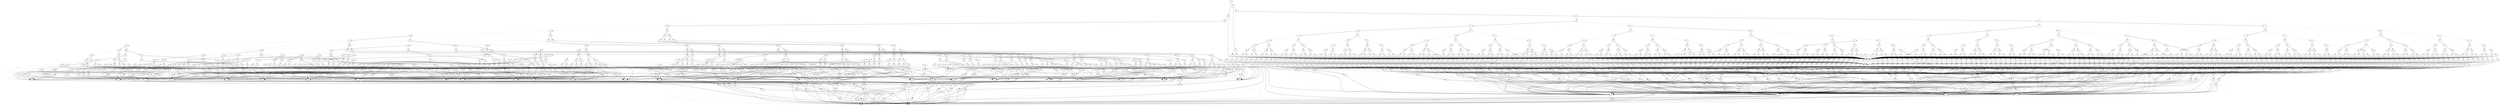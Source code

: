 digraph G {
0 [shape=box, label="0", style=filled, shape=box, height=0.3, width=0.3];
1 [shape=box, label="1", style=filled, shape=box, height=0.3, width=0.3];
133229 [label="0"];
133229 -> 132592 [style=dotted];
133229 -> 133228 [style=filled];
132592 [label="1"];
132592 -> 132588 [style=dotted];
132592 -> 132591 [style=filled];
132588 [label="2"];
132588 -> 131362 [style=dotted];
132588 -> 132587 [style=filled];
131362 [label="11"];
131362 -> 131361 [style=dotted];
131362 -> 125773 [style=filled];
131361 [label="12"];
131361 -> 34 [style=dotted];
131361 -> 90 [style=filled];
34 [label="16"];
34 -> 0 [style=dotted];
34 -> 1 [style=filled];
90 [label="44"];
90 -> 0 [style=dotted];
90 -> 1 [style=filled];
125773 [label="12"];
125773 -> 0 [style=dotted];
125773 -> 34 [style=filled];
132587 [label="3"];
132587 -> 131997 [style=dotted];
132587 -> 132586 [style=filled];
131997 [label="4"];
131997 -> 131682 [style=dotted];
131997 -> 131996 [style=filled];
131682 [label="5"];
131682 -> 131519 [style=dotted];
131682 -> 131681 [style=filled];
131519 [label="6"];
131519 -> 131439 [style=dotted];
131519 -> 131518 [style=filled];
131439 [label="7"];
131439 -> 131400 [style=dotted];
131439 -> 131438 [style=filled];
131400 [label="8"];
131400 -> 131381 [style=dotted];
131400 -> 131399 [style=filled];
131381 [label="9"];
131381 -> 131372 [style=dotted];
131381 -> 131380 [style=filled];
131372 [label="10"];
131372 -> 131368 [style=dotted];
131372 -> 131371 [style=filled];
131368 [label="11"];
131368 -> 131367 [style=dotted];
131368 -> 125773 [style=filled];
131367 [label="12"];
131367 -> 34 [style=dotted];
131367 -> 131366 [style=filled];
131366 [label="21"];
131366 -> 152 [style=dotted];
131366 -> 131365 [style=filled];
152 [label="75"];
152 -> 0 [style=dotted];
152 -> 1 [style=filled];
131365 [label="22"];
131365 -> 152 [style=dotted];
131365 -> 131364 [style=filled];
131364 [label="23"];
131364 -> 152 [style=dotted];
131364 -> 131363 [style=filled];
131363 [label="72"];
131363 -> 152 [style=dotted];
131363 -> 86809 [style=filled];
86809 [label="75"];
86809 -> 154 [style=dotted];
86809 -> 155 [style=filled];
154 [label="76"];
154 -> 0 [style=dotted];
154 -> 1 [style=filled];
155 [label="76"];
155 -> 1 [style=dotted];
155 -> 0 [style=filled];
131371 [label="11"];
131371 -> 131370 [style=dotted];
131371 -> 125773 [style=filled];
131370 [label="12"];
131370 -> 34 [style=dotted];
131370 -> 131369 [style=filled];
131369 [label="21"];
131369 -> 131365 [style=dotted];
131369 -> 86811 [style=filled];
86811 [label="22"];
86811 -> 152 [style=dotted];
86811 -> 86810 [style=filled];
86810 [label="23"];
86810 -> 152 [style=dotted];
86810 -> 86809 [style=filled];
131380 [label="10"];
131380 -> 131376 [style=dotted];
131380 -> 131379 [style=filled];
131376 [label="11"];
131376 -> 131375 [style=dotted];
131376 -> 125773 [style=filled];
131375 [label="12"];
131375 -> 34 [style=dotted];
131375 -> 131374 [style=filled];
131374 [label="21"];
131374 -> 86811 [style=dotted];
131374 -> 131373 [style=filled];
131373 [label="22"];
131373 -> 131364 [style=dotted];
131373 -> 86810 [style=filled];
131379 [label="11"];
131379 -> 131378 [style=dotted];
131379 -> 125773 [style=filled];
131378 [label="12"];
131378 -> 34 [style=dotted];
131378 -> 131377 [style=filled];
131377 [label="21"];
131377 -> 131373 [style=dotted];
131377 -> 86810 [style=filled];
131399 [label="9"];
131399 -> 131390 [style=dotted];
131399 -> 131398 [style=filled];
131390 [label="10"];
131390 -> 131386 [style=dotted];
131390 -> 131389 [style=filled];
131386 [label="11"];
131386 -> 131385 [style=dotted];
131386 -> 125773 [style=filled];
131385 [label="12"];
131385 -> 34 [style=dotted];
131385 -> 131384 [style=filled];
131384 [label="21"];
131384 -> 86810 [style=dotted];
131384 -> 131383 [style=filled];
131383 [label="22"];
131383 -> 86810 [style=dotted];
131383 -> 131382 [style=filled];
131382 [label="23"];
131382 -> 131363 [style=dotted];
131382 -> 86809 [style=filled];
131389 [label="11"];
131389 -> 131388 [style=dotted];
131389 -> 125773 [style=filled];
131388 [label="12"];
131388 -> 34 [style=dotted];
131388 -> 131387 [style=filled];
131387 [label="21"];
131387 -> 131383 [style=dotted];
131387 -> 86817 [style=filled];
86817 [label="22"];
86817 -> 86810 [style=dotted];
86817 -> 86809 [style=filled];
131398 [label="10"];
131398 -> 131394 [style=dotted];
131398 -> 131397 [style=filled];
131394 [label="11"];
131394 -> 131393 [style=dotted];
131394 -> 125773 [style=filled];
131393 [label="12"];
131393 -> 34 [style=dotted];
131393 -> 131392 [style=filled];
131392 [label="21"];
131392 -> 86817 [style=dotted];
131392 -> 131391 [style=filled];
131391 [label="22"];
131391 -> 131382 [style=dotted];
131391 -> 86809 [style=filled];
131397 [label="11"];
131397 -> 131396 [style=dotted];
131397 -> 125773 [style=filled];
131396 [label="12"];
131396 -> 34 [style=dotted];
131396 -> 131395 [style=filled];
131395 [label="21"];
131395 -> 131391 [style=dotted];
131395 -> 86809 [style=filled];
131438 [label="8"];
131438 -> 131419 [style=dotted];
131438 -> 131437 [style=filled];
131419 [label="9"];
131419 -> 131410 [style=dotted];
131419 -> 131418 [style=filled];
131410 [label="10"];
131410 -> 131406 [style=dotted];
131410 -> 131409 [style=filled];
131406 [label="11"];
131406 -> 131405 [style=dotted];
131406 -> 125773 [style=filled];
131405 [label="12"];
131405 -> 34 [style=dotted];
131405 -> 131404 [style=filled];
131404 [label="21"];
131404 -> 86809 [style=dotted];
131404 -> 131403 [style=filled];
131403 [label="22"];
131403 -> 86809 [style=dotted];
131403 -> 131402 [style=filled];
131402 [label="23"];
131402 -> 86809 [style=dotted];
131402 -> 131401 [style=filled];
131401 [label="72"];
131401 -> 86809 [style=dotted];
131401 -> 153 [style=filled];
153 [label="75"];
153 -> 1 [style=dotted];
153 -> 0 [style=filled];
131409 [label="11"];
131409 -> 131408 [style=dotted];
131409 -> 125773 [style=filled];
131408 [label="12"];
131408 -> 34 [style=dotted];
131408 -> 131407 [style=filled];
131407 [label="21"];
131407 -> 131403 [style=dotted];
131407 -> 86825 [style=filled];
86825 [label="22"];
86825 -> 86809 [style=dotted];
86825 -> 86824 [style=filled];
86824 [label="23"];
86824 -> 86809 [style=dotted];
86824 -> 153 [style=filled];
131418 [label="10"];
131418 -> 131414 [style=dotted];
131418 -> 131417 [style=filled];
131414 [label="11"];
131414 -> 131413 [style=dotted];
131414 -> 125773 [style=filled];
131413 [label="12"];
131413 -> 34 [style=dotted];
131413 -> 131412 [style=filled];
131412 [label="21"];
131412 -> 86825 [style=dotted];
131412 -> 131411 [style=filled];
131411 [label="22"];
131411 -> 131402 [style=dotted];
131411 -> 86824 [style=filled];
131417 [label="11"];
131417 -> 131416 [style=dotted];
131417 -> 125773 [style=filled];
131416 [label="12"];
131416 -> 34 [style=dotted];
131416 -> 131415 [style=filled];
131415 [label="21"];
131415 -> 131411 [style=dotted];
131415 -> 86824 [style=filled];
131437 [label="9"];
131437 -> 131428 [style=dotted];
131437 -> 131436 [style=filled];
131428 [label="10"];
131428 -> 131424 [style=dotted];
131428 -> 131427 [style=filled];
131424 [label="11"];
131424 -> 131423 [style=dotted];
131424 -> 125773 [style=filled];
131423 [label="12"];
131423 -> 34 [style=dotted];
131423 -> 131422 [style=filled];
131422 [label="21"];
131422 -> 86824 [style=dotted];
131422 -> 131421 [style=filled];
131421 [label="22"];
131421 -> 86824 [style=dotted];
131421 -> 131420 [style=filled];
131420 [label="23"];
131420 -> 131401 [style=dotted];
131420 -> 153 [style=filled];
131427 [label="11"];
131427 -> 131426 [style=dotted];
131427 -> 125773 [style=filled];
131426 [label="12"];
131426 -> 34 [style=dotted];
131426 -> 131425 [style=filled];
131425 [label="21"];
131425 -> 131421 [style=dotted];
131425 -> 86831 [style=filled];
86831 [label="22"];
86831 -> 86824 [style=dotted];
86831 -> 153 [style=filled];
131436 [label="10"];
131436 -> 131432 [style=dotted];
131436 -> 131435 [style=filled];
131432 [label="11"];
131432 -> 131431 [style=dotted];
131432 -> 125773 [style=filled];
131431 [label="12"];
131431 -> 34 [style=dotted];
131431 -> 131430 [style=filled];
131430 [label="21"];
131430 -> 86831 [style=dotted];
131430 -> 131429 [style=filled];
131429 [label="22"];
131429 -> 131420 [style=dotted];
131429 -> 153 [style=filled];
131435 [label="11"];
131435 -> 131434 [style=dotted];
131435 -> 125773 [style=filled];
131434 [label="12"];
131434 -> 34 [style=dotted];
131434 -> 131433 [style=filled];
131433 [label="21"];
131433 -> 131429 [style=dotted];
131433 -> 153 [style=filled];
131518 [label="7"];
131518 -> 131477 [style=dotted];
131518 -> 131517 [style=filled];
131477 [label="8"];
131477 -> 131458 [style=dotted];
131477 -> 131476 [style=filled];
131458 [label="9"];
131458 -> 131449 [style=dotted];
131458 -> 131457 [style=filled];
131449 [label="10"];
131449 -> 131445 [style=dotted];
131449 -> 131448 [style=filled];
131445 [label="11"];
131445 -> 131444 [style=dotted];
131445 -> 125773 [style=filled];
131444 [label="12"];
131444 -> 34 [style=dotted];
131444 -> 131443 [style=filled];
131443 [label="21"];
131443 -> 153 [style=dotted];
131443 -> 131442 [style=filled];
131442 [label="22"];
131442 -> 153 [style=dotted];
131442 -> 131441 [style=filled];
131441 [label="23"];
131441 -> 153 [style=dotted];
131441 -> 131440 [style=filled];
131440 [label="72"];
131440 -> 153 [style=dotted];
131440 -> 122807 [style=filled];
122807 [label="73"];
122807 -> 86779 [style=dotted];
122807 -> 122806 [style=filled];
86779 [label="75"];
86779 -> 155 [style=dotted];
86779 -> 154 [style=filled];
122806 [label="74"];
122806 -> 86779 [style=dotted];
122806 -> 86409 [style=filled];
86409 [label="75"];
86409 -> 155 [style=dotted];
86409 -> 0 [style=filled];
131448 [label="11"];
131448 -> 131447 [style=dotted];
131448 -> 125773 [style=filled];
131447 [label="12"];
131447 -> 34 [style=dotted];
131447 -> 131446 [style=filled];
131446 [label="21"];
131446 -> 131442 [style=dotted];
131446 -> 86781 [style=filled];
86781 [label="22"];
86781 -> 153 [style=dotted];
86781 -> 86780 [style=filled];
86780 [label="23"];
86780 -> 153 [style=dotted];
86780 -> 86779 [style=filled];
131457 [label="10"];
131457 -> 131453 [style=dotted];
131457 -> 131456 [style=filled];
131453 [label="11"];
131453 -> 131452 [style=dotted];
131453 -> 125773 [style=filled];
131452 [label="12"];
131452 -> 34 [style=dotted];
131452 -> 131451 [style=filled];
131451 [label="21"];
131451 -> 86781 [style=dotted];
131451 -> 131450 [style=filled];
131450 [label="22"];
131450 -> 131441 [style=dotted];
131450 -> 86780 [style=filled];
131456 [label="11"];
131456 -> 131455 [style=dotted];
131456 -> 125773 [style=filled];
131455 [label="12"];
131455 -> 34 [style=dotted];
131455 -> 131454 [style=filled];
131454 [label="21"];
131454 -> 131450 [style=dotted];
131454 -> 86780 [style=filled];
131476 [label="9"];
131476 -> 131467 [style=dotted];
131476 -> 131475 [style=filled];
131467 [label="10"];
131467 -> 131463 [style=dotted];
131467 -> 131466 [style=filled];
131463 [label="11"];
131463 -> 131462 [style=dotted];
131463 -> 125773 [style=filled];
131462 [label="12"];
131462 -> 34 [style=dotted];
131462 -> 131461 [style=filled];
131461 [label="21"];
131461 -> 86780 [style=dotted];
131461 -> 131460 [style=filled];
131460 [label="22"];
131460 -> 86780 [style=dotted];
131460 -> 131459 [style=filled];
131459 [label="23"];
131459 -> 131440 [style=dotted];
131459 -> 86779 [style=filled];
131466 [label="11"];
131466 -> 131465 [style=dotted];
131466 -> 125773 [style=filled];
131465 [label="12"];
131465 -> 34 [style=dotted];
131465 -> 131464 [style=filled];
131464 [label="21"];
131464 -> 131460 [style=dotted];
131464 -> 86787 [style=filled];
86787 [label="22"];
86787 -> 86780 [style=dotted];
86787 -> 86779 [style=filled];
131475 [label="10"];
131475 -> 131471 [style=dotted];
131475 -> 131474 [style=filled];
131471 [label="11"];
131471 -> 131470 [style=dotted];
131471 -> 125773 [style=filled];
131470 [label="12"];
131470 -> 34 [style=dotted];
131470 -> 131469 [style=filled];
131469 [label="21"];
131469 -> 86787 [style=dotted];
131469 -> 131468 [style=filled];
131468 [label="22"];
131468 -> 131459 [style=dotted];
131468 -> 86779 [style=filled];
131474 [label="11"];
131474 -> 131473 [style=dotted];
131474 -> 125773 [style=filled];
131473 [label="12"];
131473 -> 34 [style=dotted];
131473 -> 131472 [style=filled];
131472 [label="21"];
131472 -> 131468 [style=dotted];
131472 -> 86779 [style=filled];
131517 [label="8"];
131517 -> 131498 [style=dotted];
131517 -> 131516 [style=filled];
131498 [label="9"];
131498 -> 131489 [style=dotted];
131498 -> 131497 [style=filled];
131489 [label="10"];
131489 -> 131485 [style=dotted];
131489 -> 131488 [style=filled];
131485 [label="11"];
131485 -> 131484 [style=dotted];
131485 -> 125773 [style=filled];
131484 [label="12"];
131484 -> 34 [style=dotted];
131484 -> 131483 [style=filled];
131483 [label="21"];
131483 -> 86779 [style=dotted];
131483 -> 131482 [style=filled];
131482 [label="22"];
131482 -> 86779 [style=dotted];
131482 -> 131481 [style=filled];
131481 [label="23"];
131481 -> 86779 [style=dotted];
131481 -> 131480 [style=filled];
131480 [label="72"];
131480 -> 86779 [style=dotted];
131480 -> 131479 [style=filled];
131479 [label="73"];
131479 -> 152 [style=dotted];
131479 -> 131478 [style=filled];
131478 [label="74"];
131478 -> 152 [style=dotted];
131478 -> 86595 [style=filled];
86595 [label="75"];
86595 -> 0 [style=dotted];
86595 -> 154 [style=filled];
131488 [label="11"];
131488 -> 131487 [style=dotted];
131488 -> 125773 [style=filled];
131487 [label="12"];
131487 -> 34 [style=dotted];
131487 -> 131486 [style=filled];
131486 [label="21"];
131486 -> 131482 [style=dotted];
131486 -> 86795 [style=filled];
86795 [label="22"];
86795 -> 86779 [style=dotted];
86795 -> 86794 [style=filled];
86794 [label="23"];
86794 -> 86779 [style=dotted];
86794 -> 152 [style=filled];
131497 [label="10"];
131497 -> 131493 [style=dotted];
131497 -> 131496 [style=filled];
131493 [label="11"];
131493 -> 131492 [style=dotted];
131493 -> 125773 [style=filled];
131492 [label="12"];
131492 -> 34 [style=dotted];
131492 -> 131491 [style=filled];
131491 [label="21"];
131491 -> 86795 [style=dotted];
131491 -> 131490 [style=filled];
131490 [label="22"];
131490 -> 131481 [style=dotted];
131490 -> 86794 [style=filled];
131496 [label="11"];
131496 -> 131495 [style=dotted];
131496 -> 125773 [style=filled];
131495 [label="12"];
131495 -> 34 [style=dotted];
131495 -> 131494 [style=filled];
131494 [label="21"];
131494 -> 131490 [style=dotted];
131494 -> 86794 [style=filled];
131516 [label="9"];
131516 -> 131507 [style=dotted];
131516 -> 131515 [style=filled];
131507 [label="10"];
131507 -> 131503 [style=dotted];
131507 -> 131506 [style=filled];
131503 [label="11"];
131503 -> 131502 [style=dotted];
131503 -> 125773 [style=filled];
131502 [label="12"];
131502 -> 34 [style=dotted];
131502 -> 131501 [style=filled];
131501 [label="21"];
131501 -> 86794 [style=dotted];
131501 -> 131500 [style=filled];
131500 [label="22"];
131500 -> 86794 [style=dotted];
131500 -> 131499 [style=filled];
131499 [label="23"];
131499 -> 131480 [style=dotted];
131499 -> 152 [style=filled];
131506 [label="11"];
131506 -> 131505 [style=dotted];
131506 -> 125773 [style=filled];
131505 [label="12"];
131505 -> 34 [style=dotted];
131505 -> 131504 [style=filled];
131504 [label="21"];
131504 -> 131500 [style=dotted];
131504 -> 86801 [style=filled];
86801 [label="22"];
86801 -> 86794 [style=dotted];
86801 -> 152 [style=filled];
131515 [label="10"];
131515 -> 131511 [style=dotted];
131515 -> 131514 [style=filled];
131511 [label="11"];
131511 -> 131510 [style=dotted];
131511 -> 125773 [style=filled];
131510 [label="12"];
131510 -> 34 [style=dotted];
131510 -> 131509 [style=filled];
131509 [label="21"];
131509 -> 86801 [style=dotted];
131509 -> 131508 [style=filled];
131508 [label="22"];
131508 -> 131499 [style=dotted];
131508 -> 152 [style=filled];
131514 [label="11"];
131514 -> 131513 [style=dotted];
131514 -> 125773 [style=filled];
131513 [label="12"];
131513 -> 34 [style=dotted];
131513 -> 131512 [style=filled];
131512 [label="21"];
131512 -> 131508 [style=dotted];
131512 -> 152 [style=filled];
131681 [label="6"];
131681 -> 131600 [style=dotted];
131681 -> 131680 [style=filled];
131600 [label="7"];
131600 -> 131559 [style=dotted];
131600 -> 131599 [style=filled];
131559 [label="8"];
131559 -> 131540 [style=dotted];
131559 -> 131558 [style=filled];
131540 [label="9"];
131540 -> 131531 [style=dotted];
131540 -> 131539 [style=filled];
131531 [label="10"];
131531 -> 131527 [style=dotted];
131531 -> 131530 [style=filled];
131527 [label="11"];
131527 -> 131526 [style=dotted];
131527 -> 125773 [style=filled];
131526 [label="12"];
131526 -> 34 [style=dotted];
131526 -> 131525 [style=filled];
131525 [label="21"];
131525 -> 152 [style=dotted];
131525 -> 131524 [style=filled];
131524 [label="22"];
131524 -> 152 [style=dotted];
131524 -> 131523 [style=filled];
131523 [label="23"];
131523 -> 152 [style=dotted];
131523 -> 131522 [style=filled];
131522 [label="72"];
131522 -> 152 [style=dotted];
131522 -> 131521 [style=filled];
131521 [label="73"];
131521 -> 86809 [style=dotted];
131521 -> 131520 [style=filled];
131520 [label="74"];
131520 -> 86809 [style=dotted];
131520 -> 152 [style=filled];
131530 [label="11"];
131530 -> 131529 [style=dotted];
131530 -> 125773 [style=filled];
131529 [label="12"];
131529 -> 34 [style=dotted];
131529 -> 131528 [style=filled];
131528 [label="21"];
131528 -> 131524 [style=dotted];
131528 -> 86811 [style=filled];
131539 [label="10"];
131539 -> 131535 [style=dotted];
131539 -> 131538 [style=filled];
131535 [label="11"];
131535 -> 131534 [style=dotted];
131535 -> 125773 [style=filled];
131534 [label="12"];
131534 -> 34 [style=dotted];
131534 -> 131533 [style=filled];
131533 [label="21"];
131533 -> 86811 [style=dotted];
131533 -> 131532 [style=filled];
131532 [label="22"];
131532 -> 131523 [style=dotted];
131532 -> 86810 [style=filled];
131538 [label="11"];
131538 -> 131537 [style=dotted];
131538 -> 125773 [style=filled];
131537 [label="12"];
131537 -> 34 [style=dotted];
131537 -> 131536 [style=filled];
131536 [label="21"];
131536 -> 131532 [style=dotted];
131536 -> 86810 [style=filled];
131558 [label="9"];
131558 -> 131549 [style=dotted];
131558 -> 131557 [style=filled];
131549 [label="10"];
131549 -> 131545 [style=dotted];
131549 -> 131548 [style=filled];
131545 [label="11"];
131545 -> 131544 [style=dotted];
131545 -> 125773 [style=filled];
131544 [label="12"];
131544 -> 34 [style=dotted];
131544 -> 131543 [style=filled];
131543 [label="21"];
131543 -> 86810 [style=dotted];
131543 -> 131542 [style=filled];
131542 [label="22"];
131542 -> 86810 [style=dotted];
131542 -> 131541 [style=filled];
131541 [label="23"];
131541 -> 131522 [style=dotted];
131541 -> 86809 [style=filled];
131548 [label="11"];
131548 -> 131547 [style=dotted];
131548 -> 125773 [style=filled];
131547 [label="12"];
131547 -> 34 [style=dotted];
131547 -> 131546 [style=filled];
131546 [label="21"];
131546 -> 131542 [style=dotted];
131546 -> 86817 [style=filled];
131557 [label="10"];
131557 -> 131553 [style=dotted];
131557 -> 131556 [style=filled];
131553 [label="11"];
131553 -> 131552 [style=dotted];
131553 -> 125773 [style=filled];
131552 [label="12"];
131552 -> 34 [style=dotted];
131552 -> 131551 [style=filled];
131551 [label="21"];
131551 -> 86817 [style=dotted];
131551 -> 131550 [style=filled];
131550 [label="22"];
131550 -> 131541 [style=dotted];
131550 -> 86809 [style=filled];
131556 [label="11"];
131556 -> 131555 [style=dotted];
131556 -> 125773 [style=filled];
131555 [label="12"];
131555 -> 34 [style=dotted];
131555 -> 131554 [style=filled];
131554 [label="21"];
131554 -> 131550 [style=dotted];
131554 -> 86809 [style=filled];
131599 [label="8"];
131599 -> 131580 [style=dotted];
131599 -> 131598 [style=filled];
131580 [label="9"];
131580 -> 131571 [style=dotted];
131580 -> 131579 [style=filled];
131571 [label="10"];
131571 -> 131567 [style=dotted];
131571 -> 131570 [style=filled];
131567 [label="11"];
131567 -> 131566 [style=dotted];
131567 -> 125773 [style=filled];
131566 [label="12"];
131566 -> 34 [style=dotted];
131566 -> 131565 [style=filled];
131565 [label="21"];
131565 -> 86809 [style=dotted];
131565 -> 131564 [style=filled];
131564 [label="22"];
131564 -> 86809 [style=dotted];
131564 -> 131563 [style=filled];
131563 [label="23"];
131563 -> 86809 [style=dotted];
131563 -> 131562 [style=filled];
131562 [label="72"];
131562 -> 86809 [style=dotted];
131562 -> 131561 [style=filled];
131561 [label="73"];
131561 -> 153 [style=dotted];
131561 -> 131560 [style=filled];
131560 [label="74"];
131560 -> 153 [style=dotted];
131560 -> 86809 [style=filled];
131570 [label="11"];
131570 -> 131569 [style=dotted];
131570 -> 125773 [style=filled];
131569 [label="12"];
131569 -> 34 [style=dotted];
131569 -> 131568 [style=filled];
131568 [label="21"];
131568 -> 131564 [style=dotted];
131568 -> 86825 [style=filled];
131579 [label="10"];
131579 -> 131575 [style=dotted];
131579 -> 131578 [style=filled];
131575 [label="11"];
131575 -> 131574 [style=dotted];
131575 -> 125773 [style=filled];
131574 [label="12"];
131574 -> 34 [style=dotted];
131574 -> 131573 [style=filled];
131573 [label="21"];
131573 -> 86825 [style=dotted];
131573 -> 131572 [style=filled];
131572 [label="22"];
131572 -> 131563 [style=dotted];
131572 -> 86824 [style=filled];
131578 [label="11"];
131578 -> 131577 [style=dotted];
131578 -> 125773 [style=filled];
131577 [label="12"];
131577 -> 34 [style=dotted];
131577 -> 131576 [style=filled];
131576 [label="21"];
131576 -> 131572 [style=dotted];
131576 -> 86824 [style=filled];
131598 [label="9"];
131598 -> 131589 [style=dotted];
131598 -> 131597 [style=filled];
131589 [label="10"];
131589 -> 131585 [style=dotted];
131589 -> 131588 [style=filled];
131585 [label="11"];
131585 -> 131584 [style=dotted];
131585 -> 125773 [style=filled];
131584 [label="12"];
131584 -> 34 [style=dotted];
131584 -> 131583 [style=filled];
131583 [label="21"];
131583 -> 86824 [style=dotted];
131583 -> 131582 [style=filled];
131582 [label="22"];
131582 -> 86824 [style=dotted];
131582 -> 131581 [style=filled];
131581 [label="23"];
131581 -> 131562 [style=dotted];
131581 -> 153 [style=filled];
131588 [label="11"];
131588 -> 131587 [style=dotted];
131588 -> 125773 [style=filled];
131587 [label="12"];
131587 -> 34 [style=dotted];
131587 -> 131586 [style=filled];
131586 [label="21"];
131586 -> 131582 [style=dotted];
131586 -> 86831 [style=filled];
131597 [label="10"];
131597 -> 131593 [style=dotted];
131597 -> 131596 [style=filled];
131593 [label="11"];
131593 -> 131592 [style=dotted];
131593 -> 125773 [style=filled];
131592 [label="12"];
131592 -> 34 [style=dotted];
131592 -> 131591 [style=filled];
131591 [label="21"];
131591 -> 86831 [style=dotted];
131591 -> 131590 [style=filled];
131590 [label="22"];
131590 -> 131581 [style=dotted];
131590 -> 153 [style=filled];
131596 [label="11"];
131596 -> 131595 [style=dotted];
131596 -> 125773 [style=filled];
131595 [label="12"];
131595 -> 34 [style=dotted];
131595 -> 131594 [style=filled];
131594 [label="21"];
131594 -> 131590 [style=dotted];
131594 -> 153 [style=filled];
131680 [label="7"];
131680 -> 131640 [style=dotted];
131680 -> 131679 [style=filled];
131640 [label="8"];
131640 -> 131621 [style=dotted];
131640 -> 131639 [style=filled];
131621 [label="9"];
131621 -> 131612 [style=dotted];
131621 -> 131620 [style=filled];
131612 [label="10"];
131612 -> 131608 [style=dotted];
131612 -> 131611 [style=filled];
131608 [label="11"];
131608 -> 131607 [style=dotted];
131608 -> 125773 [style=filled];
131607 [label="12"];
131607 -> 34 [style=dotted];
131607 -> 131606 [style=filled];
131606 [label="21"];
131606 -> 153 [style=dotted];
131606 -> 131605 [style=filled];
131605 [label="22"];
131605 -> 153 [style=dotted];
131605 -> 131604 [style=filled];
131604 [label="23"];
131604 -> 153 [style=dotted];
131604 -> 131603 [style=filled];
131603 [label="72"];
131603 -> 153 [style=dotted];
131603 -> 131602 [style=filled];
131602 [label="73"];
131602 -> 86779 [style=dotted];
131602 -> 131601 [style=filled];
131601 [label="74"];
131601 -> 86409 [style=dotted];
131601 -> 153 [style=filled];
131611 [label="11"];
131611 -> 131610 [style=dotted];
131611 -> 125773 [style=filled];
131610 [label="12"];
131610 -> 34 [style=dotted];
131610 -> 131609 [style=filled];
131609 [label="21"];
131609 -> 131605 [style=dotted];
131609 -> 86781 [style=filled];
131620 [label="10"];
131620 -> 131616 [style=dotted];
131620 -> 131619 [style=filled];
131616 [label="11"];
131616 -> 131615 [style=dotted];
131616 -> 125773 [style=filled];
131615 [label="12"];
131615 -> 34 [style=dotted];
131615 -> 131614 [style=filled];
131614 [label="21"];
131614 -> 86781 [style=dotted];
131614 -> 131613 [style=filled];
131613 [label="22"];
131613 -> 131604 [style=dotted];
131613 -> 86780 [style=filled];
131619 [label="11"];
131619 -> 131618 [style=dotted];
131619 -> 125773 [style=filled];
131618 [label="12"];
131618 -> 34 [style=dotted];
131618 -> 131617 [style=filled];
131617 [label="21"];
131617 -> 131613 [style=dotted];
131617 -> 86780 [style=filled];
131639 [label="9"];
131639 -> 131630 [style=dotted];
131639 -> 131638 [style=filled];
131630 [label="10"];
131630 -> 131626 [style=dotted];
131630 -> 131629 [style=filled];
131626 [label="11"];
131626 -> 131625 [style=dotted];
131626 -> 125773 [style=filled];
131625 [label="12"];
131625 -> 34 [style=dotted];
131625 -> 131624 [style=filled];
131624 [label="21"];
131624 -> 86780 [style=dotted];
131624 -> 131623 [style=filled];
131623 [label="22"];
131623 -> 86780 [style=dotted];
131623 -> 131622 [style=filled];
131622 [label="23"];
131622 -> 131603 [style=dotted];
131622 -> 86779 [style=filled];
131629 [label="11"];
131629 -> 131628 [style=dotted];
131629 -> 125773 [style=filled];
131628 [label="12"];
131628 -> 34 [style=dotted];
131628 -> 131627 [style=filled];
131627 [label="21"];
131627 -> 131623 [style=dotted];
131627 -> 86787 [style=filled];
131638 [label="10"];
131638 -> 131634 [style=dotted];
131638 -> 131637 [style=filled];
131634 [label="11"];
131634 -> 131633 [style=dotted];
131634 -> 125773 [style=filled];
131633 [label="12"];
131633 -> 34 [style=dotted];
131633 -> 131632 [style=filled];
131632 [label="21"];
131632 -> 86787 [style=dotted];
131632 -> 131631 [style=filled];
131631 [label="22"];
131631 -> 131622 [style=dotted];
131631 -> 86779 [style=filled];
131637 [label="11"];
131637 -> 131636 [style=dotted];
131637 -> 125773 [style=filled];
131636 [label="12"];
131636 -> 34 [style=dotted];
131636 -> 131635 [style=filled];
131635 [label="21"];
131635 -> 131631 [style=dotted];
131635 -> 86779 [style=filled];
131679 [label="8"];
131679 -> 131660 [style=dotted];
131679 -> 131678 [style=filled];
131660 [label="9"];
131660 -> 131651 [style=dotted];
131660 -> 131659 [style=filled];
131651 [label="10"];
131651 -> 131647 [style=dotted];
131651 -> 131650 [style=filled];
131647 [label="11"];
131647 -> 131646 [style=dotted];
131647 -> 125773 [style=filled];
131646 [label="12"];
131646 -> 34 [style=dotted];
131646 -> 131645 [style=filled];
131645 [label="21"];
131645 -> 86779 [style=dotted];
131645 -> 131644 [style=filled];
131644 [label="22"];
131644 -> 86779 [style=dotted];
131644 -> 131643 [style=filled];
131643 [label="23"];
131643 -> 86779 [style=dotted];
131643 -> 131642 [style=filled];
131642 [label="72"];
131642 -> 86779 [style=dotted];
131642 -> 131641 [style=filled];
131641 [label="73"];
131641 -> 152 [style=dotted];
131641 -> 125990 [style=filled];
125990 [label="74"];
125990 -> 86595 [style=dotted];
125990 -> 86779 [style=filled];
131650 [label="11"];
131650 -> 131649 [style=dotted];
131650 -> 125773 [style=filled];
131649 [label="12"];
131649 -> 34 [style=dotted];
131649 -> 131648 [style=filled];
131648 [label="21"];
131648 -> 131644 [style=dotted];
131648 -> 86795 [style=filled];
131659 [label="10"];
131659 -> 131655 [style=dotted];
131659 -> 131658 [style=filled];
131655 [label="11"];
131655 -> 131654 [style=dotted];
131655 -> 125773 [style=filled];
131654 [label="12"];
131654 -> 34 [style=dotted];
131654 -> 131653 [style=filled];
131653 [label="21"];
131653 -> 86795 [style=dotted];
131653 -> 131652 [style=filled];
131652 [label="22"];
131652 -> 131643 [style=dotted];
131652 -> 86794 [style=filled];
131658 [label="11"];
131658 -> 131657 [style=dotted];
131658 -> 125773 [style=filled];
131657 [label="12"];
131657 -> 34 [style=dotted];
131657 -> 131656 [style=filled];
131656 [label="21"];
131656 -> 131652 [style=dotted];
131656 -> 86794 [style=filled];
131678 [label="9"];
131678 -> 131669 [style=dotted];
131678 -> 131677 [style=filled];
131669 [label="10"];
131669 -> 131665 [style=dotted];
131669 -> 131668 [style=filled];
131665 [label="11"];
131665 -> 131664 [style=dotted];
131665 -> 125773 [style=filled];
131664 [label="12"];
131664 -> 34 [style=dotted];
131664 -> 131663 [style=filled];
131663 [label="21"];
131663 -> 86794 [style=dotted];
131663 -> 131662 [style=filled];
131662 [label="22"];
131662 -> 86794 [style=dotted];
131662 -> 131661 [style=filled];
131661 [label="23"];
131661 -> 131642 [style=dotted];
131661 -> 152 [style=filled];
131668 [label="11"];
131668 -> 131667 [style=dotted];
131668 -> 125773 [style=filled];
131667 [label="12"];
131667 -> 34 [style=dotted];
131667 -> 131666 [style=filled];
131666 [label="21"];
131666 -> 131662 [style=dotted];
131666 -> 86801 [style=filled];
131677 [label="10"];
131677 -> 131673 [style=dotted];
131677 -> 131676 [style=filled];
131673 [label="11"];
131673 -> 131672 [style=dotted];
131673 -> 125773 [style=filled];
131672 [label="12"];
131672 -> 34 [style=dotted];
131672 -> 131671 [style=filled];
131671 [label="21"];
131671 -> 86801 [style=dotted];
131671 -> 131670 [style=filled];
131670 [label="22"];
131670 -> 131661 [style=dotted];
131670 -> 152 [style=filled];
131676 [label="11"];
131676 -> 131675 [style=dotted];
131676 -> 125773 [style=filled];
131675 [label="12"];
131675 -> 34 [style=dotted];
131675 -> 131674 [style=filled];
131674 [label="21"];
131674 -> 131670 [style=dotted];
131674 -> 152 [style=filled];
131996 [label="5"];
131996 -> 131841 [style=dotted];
131996 -> 131995 [style=filled];
131841 [label="6"];
131841 -> 131761 [style=dotted];
131841 -> 131840 [style=filled];
131761 [label="7"];
131761 -> 131721 [style=dotted];
131761 -> 131760 [style=filled];
131721 [label="8"];
131721 -> 131702 [style=dotted];
131721 -> 131720 [style=filled];
131702 [label="9"];
131702 -> 131693 [style=dotted];
131702 -> 131701 [style=filled];
131693 [label="10"];
131693 -> 131689 [style=dotted];
131693 -> 131692 [style=filled];
131689 [label="11"];
131689 -> 131688 [style=dotted];
131689 -> 125773 [style=filled];
131688 [label="12"];
131688 -> 34 [style=dotted];
131688 -> 131687 [style=filled];
131687 [label="21"];
131687 -> 152 [style=dotted];
131687 -> 131686 [style=filled];
131686 [label="22"];
131686 -> 152 [style=dotted];
131686 -> 131685 [style=filled];
131685 [label="23"];
131685 -> 152 [style=dotted];
131685 -> 131684 [style=filled];
131684 [label="72"];
131684 -> 152 [style=dotted];
131684 -> 131683 [style=filled];
131683 [label="73"];
131683 -> 86809 [style=dotted];
131683 -> 152 [style=filled];
131692 [label="11"];
131692 -> 131691 [style=dotted];
131692 -> 125773 [style=filled];
131691 [label="12"];
131691 -> 34 [style=dotted];
131691 -> 131690 [style=filled];
131690 [label="21"];
131690 -> 131686 [style=dotted];
131690 -> 86811 [style=filled];
131701 [label="10"];
131701 -> 131697 [style=dotted];
131701 -> 131700 [style=filled];
131697 [label="11"];
131697 -> 131696 [style=dotted];
131697 -> 125773 [style=filled];
131696 [label="12"];
131696 -> 34 [style=dotted];
131696 -> 131695 [style=filled];
131695 [label="21"];
131695 -> 86811 [style=dotted];
131695 -> 131694 [style=filled];
131694 [label="22"];
131694 -> 131685 [style=dotted];
131694 -> 86810 [style=filled];
131700 [label="11"];
131700 -> 131699 [style=dotted];
131700 -> 125773 [style=filled];
131699 [label="12"];
131699 -> 34 [style=dotted];
131699 -> 131698 [style=filled];
131698 [label="21"];
131698 -> 131694 [style=dotted];
131698 -> 86810 [style=filled];
131720 [label="9"];
131720 -> 131711 [style=dotted];
131720 -> 131719 [style=filled];
131711 [label="10"];
131711 -> 131707 [style=dotted];
131711 -> 131710 [style=filled];
131707 [label="11"];
131707 -> 131706 [style=dotted];
131707 -> 125773 [style=filled];
131706 [label="12"];
131706 -> 34 [style=dotted];
131706 -> 131705 [style=filled];
131705 [label="21"];
131705 -> 86810 [style=dotted];
131705 -> 131704 [style=filled];
131704 [label="22"];
131704 -> 86810 [style=dotted];
131704 -> 131703 [style=filled];
131703 [label="23"];
131703 -> 131684 [style=dotted];
131703 -> 86809 [style=filled];
131710 [label="11"];
131710 -> 131709 [style=dotted];
131710 -> 125773 [style=filled];
131709 [label="12"];
131709 -> 34 [style=dotted];
131709 -> 131708 [style=filled];
131708 [label="21"];
131708 -> 131704 [style=dotted];
131708 -> 86817 [style=filled];
131719 [label="10"];
131719 -> 131715 [style=dotted];
131719 -> 131718 [style=filled];
131715 [label="11"];
131715 -> 131714 [style=dotted];
131715 -> 125773 [style=filled];
131714 [label="12"];
131714 -> 34 [style=dotted];
131714 -> 131713 [style=filled];
131713 [label="21"];
131713 -> 86817 [style=dotted];
131713 -> 131712 [style=filled];
131712 [label="22"];
131712 -> 131703 [style=dotted];
131712 -> 86809 [style=filled];
131718 [label="11"];
131718 -> 131717 [style=dotted];
131718 -> 125773 [style=filled];
131717 [label="12"];
131717 -> 34 [style=dotted];
131717 -> 131716 [style=filled];
131716 [label="21"];
131716 -> 131712 [style=dotted];
131716 -> 86809 [style=filled];
131760 [label="8"];
131760 -> 131741 [style=dotted];
131760 -> 131759 [style=filled];
131741 [label="9"];
131741 -> 131732 [style=dotted];
131741 -> 131740 [style=filled];
131732 [label="10"];
131732 -> 131728 [style=dotted];
131732 -> 131731 [style=filled];
131728 [label="11"];
131728 -> 131727 [style=dotted];
131728 -> 125773 [style=filled];
131727 [label="12"];
131727 -> 34 [style=dotted];
131727 -> 131726 [style=filled];
131726 [label="21"];
131726 -> 86809 [style=dotted];
131726 -> 131725 [style=filled];
131725 [label="22"];
131725 -> 86809 [style=dotted];
131725 -> 131724 [style=filled];
131724 [label="23"];
131724 -> 86809 [style=dotted];
131724 -> 131723 [style=filled];
131723 [label="72"];
131723 -> 86809 [style=dotted];
131723 -> 131722 [style=filled];
131722 [label="73"];
131722 -> 153 [style=dotted];
131722 -> 86809 [style=filled];
131731 [label="11"];
131731 -> 131730 [style=dotted];
131731 -> 125773 [style=filled];
131730 [label="12"];
131730 -> 34 [style=dotted];
131730 -> 131729 [style=filled];
131729 [label="21"];
131729 -> 131725 [style=dotted];
131729 -> 86825 [style=filled];
131740 [label="10"];
131740 -> 131736 [style=dotted];
131740 -> 131739 [style=filled];
131736 [label="11"];
131736 -> 131735 [style=dotted];
131736 -> 125773 [style=filled];
131735 [label="12"];
131735 -> 34 [style=dotted];
131735 -> 131734 [style=filled];
131734 [label="21"];
131734 -> 86825 [style=dotted];
131734 -> 131733 [style=filled];
131733 [label="22"];
131733 -> 131724 [style=dotted];
131733 -> 86824 [style=filled];
131739 [label="11"];
131739 -> 131738 [style=dotted];
131739 -> 125773 [style=filled];
131738 [label="12"];
131738 -> 34 [style=dotted];
131738 -> 131737 [style=filled];
131737 [label="21"];
131737 -> 131733 [style=dotted];
131737 -> 86824 [style=filled];
131759 [label="9"];
131759 -> 131750 [style=dotted];
131759 -> 131758 [style=filled];
131750 [label="10"];
131750 -> 131746 [style=dotted];
131750 -> 131749 [style=filled];
131746 [label="11"];
131746 -> 131745 [style=dotted];
131746 -> 125773 [style=filled];
131745 [label="12"];
131745 -> 34 [style=dotted];
131745 -> 131744 [style=filled];
131744 [label="21"];
131744 -> 86824 [style=dotted];
131744 -> 131743 [style=filled];
131743 [label="22"];
131743 -> 86824 [style=dotted];
131743 -> 131742 [style=filled];
131742 [label="23"];
131742 -> 131723 [style=dotted];
131742 -> 153 [style=filled];
131749 [label="11"];
131749 -> 131748 [style=dotted];
131749 -> 125773 [style=filled];
131748 [label="12"];
131748 -> 34 [style=dotted];
131748 -> 131747 [style=filled];
131747 [label="21"];
131747 -> 131743 [style=dotted];
131747 -> 86831 [style=filled];
131758 [label="10"];
131758 -> 131754 [style=dotted];
131758 -> 131757 [style=filled];
131754 [label="11"];
131754 -> 131753 [style=dotted];
131754 -> 125773 [style=filled];
131753 [label="12"];
131753 -> 34 [style=dotted];
131753 -> 131752 [style=filled];
131752 [label="21"];
131752 -> 86831 [style=dotted];
131752 -> 131751 [style=filled];
131751 [label="22"];
131751 -> 131742 [style=dotted];
131751 -> 153 [style=filled];
131757 [label="11"];
131757 -> 131756 [style=dotted];
131757 -> 125773 [style=filled];
131756 [label="12"];
131756 -> 34 [style=dotted];
131756 -> 131755 [style=filled];
131755 [label="21"];
131755 -> 131751 [style=dotted];
131755 -> 153 [style=filled];
131840 [label="7"];
131840 -> 131800 [style=dotted];
131840 -> 131839 [style=filled];
131800 [label="8"];
131800 -> 131781 [style=dotted];
131800 -> 131799 [style=filled];
131781 [label="9"];
131781 -> 131772 [style=dotted];
131781 -> 131780 [style=filled];
131772 [label="10"];
131772 -> 131768 [style=dotted];
131772 -> 131771 [style=filled];
131768 [label="11"];
131768 -> 131767 [style=dotted];
131768 -> 125773 [style=filled];
131767 [label="12"];
131767 -> 34 [style=dotted];
131767 -> 131766 [style=filled];
131766 [label="21"];
131766 -> 153 [style=dotted];
131766 -> 131765 [style=filled];
131765 [label="22"];
131765 -> 153 [style=dotted];
131765 -> 131764 [style=filled];
131764 [label="23"];
131764 -> 153 [style=dotted];
131764 -> 131763 [style=filled];
131763 [label="72"];
131763 -> 153 [style=dotted];
131763 -> 131762 [style=filled];
131762 [label="73"];
131762 -> 122806 [style=dotted];
131762 -> 153 [style=filled];
131771 [label="11"];
131771 -> 131770 [style=dotted];
131771 -> 125773 [style=filled];
131770 [label="12"];
131770 -> 34 [style=dotted];
131770 -> 131769 [style=filled];
131769 [label="21"];
131769 -> 131765 [style=dotted];
131769 -> 86781 [style=filled];
131780 [label="10"];
131780 -> 131776 [style=dotted];
131780 -> 131779 [style=filled];
131776 [label="11"];
131776 -> 131775 [style=dotted];
131776 -> 125773 [style=filled];
131775 [label="12"];
131775 -> 34 [style=dotted];
131775 -> 131774 [style=filled];
131774 [label="21"];
131774 -> 86781 [style=dotted];
131774 -> 131773 [style=filled];
131773 [label="22"];
131773 -> 131764 [style=dotted];
131773 -> 86780 [style=filled];
131779 [label="11"];
131779 -> 131778 [style=dotted];
131779 -> 125773 [style=filled];
131778 [label="12"];
131778 -> 34 [style=dotted];
131778 -> 131777 [style=filled];
131777 [label="21"];
131777 -> 131773 [style=dotted];
131777 -> 86780 [style=filled];
131799 [label="9"];
131799 -> 131790 [style=dotted];
131799 -> 131798 [style=filled];
131790 [label="10"];
131790 -> 131786 [style=dotted];
131790 -> 131789 [style=filled];
131786 [label="11"];
131786 -> 131785 [style=dotted];
131786 -> 125773 [style=filled];
131785 [label="12"];
131785 -> 34 [style=dotted];
131785 -> 131784 [style=filled];
131784 [label="21"];
131784 -> 86780 [style=dotted];
131784 -> 131783 [style=filled];
131783 [label="22"];
131783 -> 86780 [style=dotted];
131783 -> 131782 [style=filled];
131782 [label="23"];
131782 -> 131763 [style=dotted];
131782 -> 86779 [style=filled];
131789 [label="11"];
131789 -> 131788 [style=dotted];
131789 -> 125773 [style=filled];
131788 [label="12"];
131788 -> 34 [style=dotted];
131788 -> 131787 [style=filled];
131787 [label="21"];
131787 -> 131783 [style=dotted];
131787 -> 86787 [style=filled];
131798 [label="10"];
131798 -> 131794 [style=dotted];
131798 -> 131797 [style=filled];
131794 [label="11"];
131794 -> 131793 [style=dotted];
131794 -> 125773 [style=filled];
131793 [label="12"];
131793 -> 34 [style=dotted];
131793 -> 131792 [style=filled];
131792 [label="21"];
131792 -> 86787 [style=dotted];
131792 -> 131791 [style=filled];
131791 [label="22"];
131791 -> 131782 [style=dotted];
131791 -> 86779 [style=filled];
131797 [label="11"];
131797 -> 131796 [style=dotted];
131797 -> 125773 [style=filled];
131796 [label="12"];
131796 -> 34 [style=dotted];
131796 -> 131795 [style=filled];
131795 [label="21"];
131795 -> 131791 [style=dotted];
131795 -> 86779 [style=filled];
131839 [label="8"];
131839 -> 131820 [style=dotted];
131839 -> 131838 [style=filled];
131820 [label="9"];
131820 -> 131811 [style=dotted];
131820 -> 131819 [style=filled];
131811 [label="10"];
131811 -> 131807 [style=dotted];
131811 -> 131810 [style=filled];
131807 [label="11"];
131807 -> 131806 [style=dotted];
131807 -> 125773 [style=filled];
131806 [label="12"];
131806 -> 34 [style=dotted];
131806 -> 131805 [style=filled];
131805 [label="21"];
131805 -> 86779 [style=dotted];
131805 -> 131804 [style=filled];
131804 [label="22"];
131804 -> 86779 [style=dotted];
131804 -> 131803 [style=filled];
131803 [label="23"];
131803 -> 86779 [style=dotted];
131803 -> 131802 [style=filled];
131802 [label="72"];
131802 -> 86779 [style=dotted];
131802 -> 131801 [style=filled];
131801 [label="73"];
131801 -> 131478 [style=dotted];
131801 -> 86779 [style=filled];
131810 [label="11"];
131810 -> 131809 [style=dotted];
131810 -> 125773 [style=filled];
131809 [label="12"];
131809 -> 34 [style=dotted];
131809 -> 131808 [style=filled];
131808 [label="21"];
131808 -> 131804 [style=dotted];
131808 -> 86795 [style=filled];
131819 [label="10"];
131819 -> 131815 [style=dotted];
131819 -> 131818 [style=filled];
131815 [label="11"];
131815 -> 131814 [style=dotted];
131815 -> 125773 [style=filled];
131814 [label="12"];
131814 -> 34 [style=dotted];
131814 -> 131813 [style=filled];
131813 [label="21"];
131813 -> 86795 [style=dotted];
131813 -> 131812 [style=filled];
131812 [label="22"];
131812 -> 131803 [style=dotted];
131812 -> 86794 [style=filled];
131818 [label="11"];
131818 -> 131817 [style=dotted];
131818 -> 125773 [style=filled];
131817 [label="12"];
131817 -> 34 [style=dotted];
131817 -> 131816 [style=filled];
131816 [label="21"];
131816 -> 131812 [style=dotted];
131816 -> 86794 [style=filled];
131838 [label="9"];
131838 -> 131829 [style=dotted];
131838 -> 131837 [style=filled];
131829 [label="10"];
131829 -> 131825 [style=dotted];
131829 -> 131828 [style=filled];
131825 [label="11"];
131825 -> 131824 [style=dotted];
131825 -> 125773 [style=filled];
131824 [label="12"];
131824 -> 34 [style=dotted];
131824 -> 131823 [style=filled];
131823 [label="21"];
131823 -> 86794 [style=dotted];
131823 -> 131822 [style=filled];
131822 [label="22"];
131822 -> 86794 [style=dotted];
131822 -> 131821 [style=filled];
131821 [label="23"];
131821 -> 131802 [style=dotted];
131821 -> 152 [style=filled];
131828 [label="11"];
131828 -> 131827 [style=dotted];
131828 -> 125773 [style=filled];
131827 [label="12"];
131827 -> 34 [style=dotted];
131827 -> 131826 [style=filled];
131826 [label="21"];
131826 -> 131822 [style=dotted];
131826 -> 86801 [style=filled];
131837 [label="10"];
131837 -> 131833 [style=dotted];
131837 -> 131836 [style=filled];
131833 [label="11"];
131833 -> 131832 [style=dotted];
131833 -> 125773 [style=filled];
131832 [label="12"];
131832 -> 34 [style=dotted];
131832 -> 131831 [style=filled];
131831 [label="21"];
131831 -> 86801 [style=dotted];
131831 -> 131830 [style=filled];
131830 [label="22"];
131830 -> 131821 [style=dotted];
131830 -> 152 [style=filled];
131836 [label="11"];
131836 -> 131835 [style=dotted];
131836 -> 125773 [style=filled];
131835 [label="12"];
131835 -> 34 [style=dotted];
131835 -> 131834 [style=filled];
131834 [label="21"];
131834 -> 131830 [style=dotted];
131834 -> 152 [style=filled];
131995 [label="6"];
131995 -> 131920 [style=dotted];
131995 -> 131994 [style=filled];
131920 [label="7"];
131920 -> 131880 [style=dotted];
131920 -> 131919 [style=filled];
131880 [label="8"];
131880 -> 131861 [style=dotted];
131880 -> 131879 [style=filled];
131861 [label="9"];
131861 -> 131852 [style=dotted];
131861 -> 131860 [style=filled];
131852 [label="10"];
131852 -> 131848 [style=dotted];
131852 -> 131851 [style=filled];
131848 [label="11"];
131848 -> 131847 [style=dotted];
131848 -> 125773 [style=filled];
131847 [label="12"];
131847 -> 34 [style=dotted];
131847 -> 131846 [style=filled];
131846 [label="21"];
131846 -> 152 [style=dotted];
131846 -> 131845 [style=filled];
131845 [label="22"];
131845 -> 152 [style=dotted];
131845 -> 131844 [style=filled];
131844 [label="23"];
131844 -> 152 [style=dotted];
131844 -> 131843 [style=filled];
131843 [label="72"];
131843 -> 152 [style=dotted];
131843 -> 131842 [style=filled];
131842 [label="73"];
131842 -> 131520 [style=dotted];
131842 -> 152 [style=filled];
131851 [label="11"];
131851 -> 131850 [style=dotted];
131851 -> 125773 [style=filled];
131850 [label="12"];
131850 -> 34 [style=dotted];
131850 -> 131849 [style=filled];
131849 [label="21"];
131849 -> 131845 [style=dotted];
131849 -> 86811 [style=filled];
131860 [label="10"];
131860 -> 131856 [style=dotted];
131860 -> 131859 [style=filled];
131856 [label="11"];
131856 -> 131855 [style=dotted];
131856 -> 125773 [style=filled];
131855 [label="12"];
131855 -> 34 [style=dotted];
131855 -> 131854 [style=filled];
131854 [label="21"];
131854 -> 86811 [style=dotted];
131854 -> 131853 [style=filled];
131853 [label="22"];
131853 -> 131844 [style=dotted];
131853 -> 86810 [style=filled];
131859 [label="11"];
131859 -> 131858 [style=dotted];
131859 -> 125773 [style=filled];
131858 [label="12"];
131858 -> 34 [style=dotted];
131858 -> 131857 [style=filled];
131857 [label="21"];
131857 -> 131853 [style=dotted];
131857 -> 86810 [style=filled];
131879 [label="9"];
131879 -> 131870 [style=dotted];
131879 -> 131878 [style=filled];
131870 [label="10"];
131870 -> 131866 [style=dotted];
131870 -> 131869 [style=filled];
131866 [label="11"];
131866 -> 131865 [style=dotted];
131866 -> 125773 [style=filled];
131865 [label="12"];
131865 -> 34 [style=dotted];
131865 -> 131864 [style=filled];
131864 [label="21"];
131864 -> 86810 [style=dotted];
131864 -> 131863 [style=filled];
131863 [label="22"];
131863 -> 86810 [style=dotted];
131863 -> 131862 [style=filled];
131862 [label="23"];
131862 -> 131843 [style=dotted];
131862 -> 86809 [style=filled];
131869 [label="11"];
131869 -> 131868 [style=dotted];
131869 -> 125773 [style=filled];
131868 [label="12"];
131868 -> 34 [style=dotted];
131868 -> 131867 [style=filled];
131867 [label="21"];
131867 -> 131863 [style=dotted];
131867 -> 86817 [style=filled];
131878 [label="10"];
131878 -> 131874 [style=dotted];
131878 -> 131877 [style=filled];
131874 [label="11"];
131874 -> 131873 [style=dotted];
131874 -> 125773 [style=filled];
131873 [label="12"];
131873 -> 34 [style=dotted];
131873 -> 131872 [style=filled];
131872 [label="21"];
131872 -> 86817 [style=dotted];
131872 -> 131871 [style=filled];
131871 [label="22"];
131871 -> 131862 [style=dotted];
131871 -> 86809 [style=filled];
131877 [label="11"];
131877 -> 131876 [style=dotted];
131877 -> 125773 [style=filled];
131876 [label="12"];
131876 -> 34 [style=dotted];
131876 -> 131875 [style=filled];
131875 [label="21"];
131875 -> 131871 [style=dotted];
131875 -> 86809 [style=filled];
131919 [label="8"];
131919 -> 131900 [style=dotted];
131919 -> 131918 [style=filled];
131900 [label="9"];
131900 -> 131891 [style=dotted];
131900 -> 131899 [style=filled];
131891 [label="10"];
131891 -> 131887 [style=dotted];
131891 -> 131890 [style=filled];
131887 [label="11"];
131887 -> 131886 [style=dotted];
131887 -> 125773 [style=filled];
131886 [label="12"];
131886 -> 34 [style=dotted];
131886 -> 131885 [style=filled];
131885 [label="21"];
131885 -> 86809 [style=dotted];
131885 -> 131884 [style=filled];
131884 [label="22"];
131884 -> 86809 [style=dotted];
131884 -> 131883 [style=filled];
131883 [label="23"];
131883 -> 86809 [style=dotted];
131883 -> 131882 [style=filled];
131882 [label="72"];
131882 -> 86809 [style=dotted];
131882 -> 131881 [style=filled];
131881 [label="73"];
131881 -> 131560 [style=dotted];
131881 -> 86809 [style=filled];
131890 [label="11"];
131890 -> 131889 [style=dotted];
131890 -> 125773 [style=filled];
131889 [label="12"];
131889 -> 34 [style=dotted];
131889 -> 131888 [style=filled];
131888 [label="21"];
131888 -> 131884 [style=dotted];
131888 -> 86825 [style=filled];
131899 [label="10"];
131899 -> 131895 [style=dotted];
131899 -> 131898 [style=filled];
131895 [label="11"];
131895 -> 131894 [style=dotted];
131895 -> 125773 [style=filled];
131894 [label="12"];
131894 -> 34 [style=dotted];
131894 -> 131893 [style=filled];
131893 [label="21"];
131893 -> 86825 [style=dotted];
131893 -> 131892 [style=filled];
131892 [label="22"];
131892 -> 131883 [style=dotted];
131892 -> 86824 [style=filled];
131898 [label="11"];
131898 -> 131897 [style=dotted];
131898 -> 125773 [style=filled];
131897 [label="12"];
131897 -> 34 [style=dotted];
131897 -> 131896 [style=filled];
131896 [label="21"];
131896 -> 131892 [style=dotted];
131896 -> 86824 [style=filled];
131918 [label="9"];
131918 -> 131909 [style=dotted];
131918 -> 131917 [style=filled];
131909 [label="10"];
131909 -> 131905 [style=dotted];
131909 -> 131908 [style=filled];
131905 [label="11"];
131905 -> 131904 [style=dotted];
131905 -> 125773 [style=filled];
131904 [label="12"];
131904 -> 34 [style=dotted];
131904 -> 131903 [style=filled];
131903 [label="21"];
131903 -> 86824 [style=dotted];
131903 -> 131902 [style=filled];
131902 [label="22"];
131902 -> 86824 [style=dotted];
131902 -> 131901 [style=filled];
131901 [label="23"];
131901 -> 131882 [style=dotted];
131901 -> 153 [style=filled];
131908 [label="11"];
131908 -> 131907 [style=dotted];
131908 -> 125773 [style=filled];
131907 [label="12"];
131907 -> 34 [style=dotted];
131907 -> 131906 [style=filled];
131906 [label="21"];
131906 -> 131902 [style=dotted];
131906 -> 86831 [style=filled];
131917 [label="10"];
131917 -> 131913 [style=dotted];
131917 -> 131916 [style=filled];
131913 [label="11"];
131913 -> 131912 [style=dotted];
131913 -> 125773 [style=filled];
131912 [label="12"];
131912 -> 34 [style=dotted];
131912 -> 131911 [style=filled];
131911 [label="21"];
131911 -> 86831 [style=dotted];
131911 -> 131910 [style=filled];
131910 [label="22"];
131910 -> 131901 [style=dotted];
131910 -> 153 [style=filled];
131916 [label="11"];
131916 -> 131915 [style=dotted];
131916 -> 125773 [style=filled];
131915 [label="12"];
131915 -> 34 [style=dotted];
131915 -> 131914 [style=filled];
131914 [label="21"];
131914 -> 131910 [style=dotted];
131914 -> 153 [style=filled];
131994 [label="7"];
131994 -> 131959 [style=dotted];
131994 -> 131993 [style=filled];
131959 [label="8"];
131959 -> 131940 [style=dotted];
131959 -> 131958 [style=filled];
131940 [label="9"];
131940 -> 131931 [style=dotted];
131940 -> 131939 [style=filled];
131931 [label="10"];
131931 -> 131927 [style=dotted];
131931 -> 131930 [style=filled];
131927 [label="11"];
131927 -> 131926 [style=dotted];
131927 -> 125773 [style=filled];
131926 [label="12"];
131926 -> 34 [style=dotted];
131926 -> 131925 [style=filled];
131925 [label="21"];
131925 -> 153 [style=dotted];
131925 -> 131924 [style=filled];
131924 [label="22"];
131924 -> 153 [style=dotted];
131924 -> 131923 [style=filled];
131923 [label="23"];
131923 -> 153 [style=dotted];
131923 -> 131922 [style=filled];
131922 [label="72"];
131922 -> 153 [style=dotted];
131922 -> 131921 [style=filled];
131921 [label="73"];
131921 -> 131601 [style=dotted];
131921 -> 153 [style=filled];
131930 [label="11"];
131930 -> 131929 [style=dotted];
131930 -> 125773 [style=filled];
131929 [label="12"];
131929 -> 34 [style=dotted];
131929 -> 131928 [style=filled];
131928 [label="21"];
131928 -> 131924 [style=dotted];
131928 -> 86781 [style=filled];
131939 [label="10"];
131939 -> 131935 [style=dotted];
131939 -> 131938 [style=filled];
131935 [label="11"];
131935 -> 131934 [style=dotted];
131935 -> 125773 [style=filled];
131934 [label="12"];
131934 -> 34 [style=dotted];
131934 -> 131933 [style=filled];
131933 [label="21"];
131933 -> 86781 [style=dotted];
131933 -> 131932 [style=filled];
131932 [label="22"];
131932 -> 131923 [style=dotted];
131932 -> 86780 [style=filled];
131938 [label="11"];
131938 -> 131937 [style=dotted];
131938 -> 125773 [style=filled];
131937 [label="12"];
131937 -> 34 [style=dotted];
131937 -> 131936 [style=filled];
131936 [label="21"];
131936 -> 131932 [style=dotted];
131936 -> 86780 [style=filled];
131958 [label="9"];
131958 -> 131949 [style=dotted];
131958 -> 131957 [style=filled];
131949 [label="10"];
131949 -> 131945 [style=dotted];
131949 -> 131948 [style=filled];
131945 [label="11"];
131945 -> 131944 [style=dotted];
131945 -> 125773 [style=filled];
131944 [label="12"];
131944 -> 34 [style=dotted];
131944 -> 131943 [style=filled];
131943 [label="21"];
131943 -> 86780 [style=dotted];
131943 -> 131942 [style=filled];
131942 [label="22"];
131942 -> 86780 [style=dotted];
131942 -> 131941 [style=filled];
131941 [label="23"];
131941 -> 131922 [style=dotted];
131941 -> 86779 [style=filled];
131948 [label="11"];
131948 -> 131947 [style=dotted];
131948 -> 125773 [style=filled];
131947 [label="12"];
131947 -> 34 [style=dotted];
131947 -> 131946 [style=filled];
131946 [label="21"];
131946 -> 131942 [style=dotted];
131946 -> 86787 [style=filled];
131957 [label="10"];
131957 -> 131953 [style=dotted];
131957 -> 131956 [style=filled];
131953 [label="11"];
131953 -> 131952 [style=dotted];
131953 -> 125773 [style=filled];
131952 [label="12"];
131952 -> 34 [style=dotted];
131952 -> 131951 [style=filled];
131951 [label="21"];
131951 -> 86787 [style=dotted];
131951 -> 131950 [style=filled];
131950 [label="22"];
131950 -> 131941 [style=dotted];
131950 -> 86779 [style=filled];
131956 [label="11"];
131956 -> 131955 [style=dotted];
131956 -> 125773 [style=filled];
131955 [label="12"];
131955 -> 34 [style=dotted];
131955 -> 131954 [style=filled];
131954 [label="21"];
131954 -> 131950 [style=dotted];
131954 -> 86779 [style=filled];
131993 [label="8"];
131993 -> 131977 [style=dotted];
131993 -> 131992 [style=filled];
131977 [label="9"];
131977 -> 131968 [style=dotted];
131977 -> 131976 [style=filled];
131968 [label="10"];
131968 -> 131964 [style=dotted];
131968 -> 131967 [style=filled];
131964 [label="11"];
131964 -> 131963 [style=dotted];
131964 -> 125773 [style=filled];
131963 [label="12"];
131963 -> 34 [style=dotted];
131963 -> 131962 [style=filled];
131962 [label="21"];
131962 -> 86779 [style=dotted];
131962 -> 131961 [style=filled];
131961 [label="22"];
131961 -> 86779 [style=dotted];
131961 -> 131960 [style=filled];
131960 [label="23"];
131960 -> 86779 [style=dotted];
131960 -> 126255 [style=filled];
126255 [label="72"];
126255 -> 86779 [style=dotted];
126255 -> 126254 [style=filled];
126254 [label="73"];
126254 -> 125990 [style=dotted];
126254 -> 86779 [style=filled];
131967 [label="11"];
131967 -> 131966 [style=dotted];
131967 -> 125773 [style=filled];
131966 [label="12"];
131966 -> 34 [style=dotted];
131966 -> 131965 [style=filled];
131965 [label="21"];
131965 -> 131961 [style=dotted];
131965 -> 86795 [style=filled];
131976 [label="10"];
131976 -> 131972 [style=dotted];
131976 -> 131975 [style=filled];
131972 [label="11"];
131972 -> 131971 [style=dotted];
131972 -> 125773 [style=filled];
131971 [label="12"];
131971 -> 34 [style=dotted];
131971 -> 131970 [style=filled];
131970 [label="21"];
131970 -> 86795 [style=dotted];
131970 -> 131969 [style=filled];
131969 [label="22"];
131969 -> 131960 [style=dotted];
131969 -> 86794 [style=filled];
131975 [label="11"];
131975 -> 131974 [style=dotted];
131975 -> 125773 [style=filled];
131974 [label="12"];
131974 -> 34 [style=dotted];
131974 -> 131973 [style=filled];
131973 [label="21"];
131973 -> 131969 [style=dotted];
131973 -> 86794 [style=filled];
131992 [label="9"];
131992 -> 131985 [style=dotted];
131992 -> 131991 [style=filled];
131985 [label="10"];
131985 -> 131981 [style=dotted];
131985 -> 131984 [style=filled];
131981 [label="11"];
131981 -> 131980 [style=dotted];
131981 -> 125773 [style=filled];
131980 [label="12"];
131980 -> 34 [style=dotted];
131980 -> 131979 [style=filled];
131979 [label="21"];
131979 -> 86794 [style=dotted];
131979 -> 131978 [style=filled];
131978 [label="22"];
131978 -> 86794 [style=dotted];
131978 -> 126286 [style=filled];
126286 [label="23"];
126286 -> 126255 [style=dotted];
126286 -> 152 [style=filled];
131984 [label="11"];
131984 -> 131983 [style=dotted];
131984 -> 125773 [style=filled];
131983 [label="12"];
131983 -> 34 [style=dotted];
131983 -> 131982 [style=filled];
131982 [label="21"];
131982 -> 131978 [style=dotted];
131982 -> 86801 [style=filled];
131991 [label="10"];
131991 -> 131988 [style=dotted];
131991 -> 131990 [style=filled];
131988 [label="11"];
131988 -> 131987 [style=dotted];
131988 -> 125773 [style=filled];
131987 [label="12"];
131987 -> 34 [style=dotted];
131987 -> 131986 [style=filled];
131986 [label="21"];
131986 -> 86801 [style=dotted];
131986 -> 126301 [style=filled];
126301 [label="22"];
126301 -> 126286 [style=dotted];
126301 -> 152 [style=filled];
131990 [label="11"];
131990 -> 131989 [style=dotted];
131990 -> 125773 [style=filled];
131989 [label="12"];
131989 -> 34 [style=dotted];
131989 -> 126308 [style=filled];
126308 [label="21"];
126308 -> 126301 [style=dotted];
126308 -> 152 [style=filled];
132586 [label="4"];
132586 -> 132274 [style=dotted];
132586 -> 132585 [style=filled];
132274 [label="5"];
132274 -> 132118 [style=dotted];
132274 -> 132273 [style=filled];
132118 [label="6"];
132118 -> 132044 [style=dotted];
132118 -> 132117 [style=filled];
132044 [label="7"];
132044 -> 132020 [style=dotted];
132044 -> 132043 [style=filled];
132020 [label="8"];
132020 -> 132008 [style=dotted];
132020 -> 132019 [style=filled];
132008 [label="9"];
132008 -> 132002 [style=dotted];
132008 -> 132007 [style=filled];
132002 [label="10"];
132002 -> 131999 [style=dotted];
132002 -> 132001 [style=filled];
131999 [label="11"];
131999 -> 131998 [style=dotted];
131999 -> 125773 [style=filled];
131998 [label="12"];
131998 -> 34 [style=dotted];
131998 -> 86812 [style=filled];
86812 [label="21"];
86812 -> 152 [style=dotted];
86812 -> 86811 [style=filled];
132001 [label="11"];
132001 -> 132000 [style=dotted];
132001 -> 125773 [style=filled];
132000 [label="12"];
132000 -> 34 [style=dotted];
132000 -> 86811 [style=filled];
132007 [label="10"];
132007 -> 132004 [style=dotted];
132007 -> 132006 [style=filled];
132004 [label="11"];
132004 -> 132003 [style=dotted];
132004 -> 125773 [style=filled];
132003 [label="12"];
132003 -> 34 [style=dotted];
132003 -> 86814 [style=filled];
86814 [label="21"];
86814 -> 86811 [style=dotted];
86814 -> 86810 [style=filled];
132006 [label="11"];
132006 -> 132005 [style=dotted];
132006 -> 125773 [style=filled];
132005 [label="12"];
132005 -> 34 [style=dotted];
132005 -> 86810 [style=filled];
132019 [label="9"];
132019 -> 132013 [style=dotted];
132019 -> 132018 [style=filled];
132013 [label="10"];
132013 -> 132010 [style=dotted];
132013 -> 132012 [style=filled];
132010 [label="11"];
132010 -> 132009 [style=dotted];
132010 -> 125773 [style=filled];
132009 [label="12"];
132009 -> 34 [style=dotted];
132009 -> 86818 [style=filled];
86818 [label="21"];
86818 -> 86810 [style=dotted];
86818 -> 86817 [style=filled];
132012 [label="11"];
132012 -> 132011 [style=dotted];
132012 -> 125773 [style=filled];
132011 [label="12"];
132011 -> 34 [style=dotted];
132011 -> 86817 [style=filled];
132018 [label="10"];
132018 -> 132015 [style=dotted];
132018 -> 132017 [style=filled];
132015 [label="11"];
132015 -> 132014 [style=dotted];
132015 -> 125773 [style=filled];
132014 [label="12"];
132014 -> 34 [style=dotted];
132014 -> 86820 [style=filled];
86820 [label="21"];
86820 -> 86817 [style=dotted];
86820 -> 86809 [style=filled];
132017 [label="11"];
132017 -> 132016 [style=dotted];
132017 -> 125773 [style=filled];
132016 [label="12"];
132016 -> 34 [style=dotted];
132016 -> 86809 [style=filled];
132043 [label="8"];
132043 -> 132031 [style=dotted];
132043 -> 132042 [style=filled];
132031 [label="9"];
132031 -> 132025 [style=dotted];
132031 -> 132030 [style=filled];
132025 [label="10"];
132025 -> 132022 [style=dotted];
132025 -> 132024 [style=filled];
132022 [label="11"];
132022 -> 132021 [style=dotted];
132022 -> 125773 [style=filled];
132021 [label="12"];
132021 -> 34 [style=dotted];
132021 -> 86826 [style=filled];
86826 [label="21"];
86826 -> 86809 [style=dotted];
86826 -> 86825 [style=filled];
132024 [label="11"];
132024 -> 132023 [style=dotted];
132024 -> 125773 [style=filled];
132023 [label="12"];
132023 -> 34 [style=dotted];
132023 -> 86825 [style=filled];
132030 [label="10"];
132030 -> 132027 [style=dotted];
132030 -> 132029 [style=filled];
132027 [label="11"];
132027 -> 132026 [style=dotted];
132027 -> 125773 [style=filled];
132026 [label="12"];
132026 -> 34 [style=dotted];
132026 -> 86828 [style=filled];
86828 [label="21"];
86828 -> 86825 [style=dotted];
86828 -> 86824 [style=filled];
132029 [label="11"];
132029 -> 132028 [style=dotted];
132029 -> 125773 [style=filled];
132028 [label="12"];
132028 -> 34 [style=dotted];
132028 -> 86824 [style=filled];
132042 [label="9"];
132042 -> 132036 [style=dotted];
132042 -> 132041 [style=filled];
132036 [label="10"];
132036 -> 132033 [style=dotted];
132036 -> 132035 [style=filled];
132033 [label="11"];
132033 -> 132032 [style=dotted];
132033 -> 125773 [style=filled];
132032 [label="12"];
132032 -> 34 [style=dotted];
132032 -> 86832 [style=filled];
86832 [label="21"];
86832 -> 86824 [style=dotted];
86832 -> 86831 [style=filled];
132035 [label="11"];
132035 -> 132034 [style=dotted];
132035 -> 125773 [style=filled];
132034 [label="12"];
132034 -> 34 [style=dotted];
132034 -> 86831 [style=filled];
132041 [label="10"];
132041 -> 132038 [style=dotted];
132041 -> 132040 [style=filled];
132038 [label="11"];
132038 -> 132037 [style=dotted];
132038 -> 125773 [style=filled];
132037 [label="12"];
132037 -> 34 [style=dotted];
132037 -> 86834 [style=filled];
86834 [label="21"];
86834 -> 86831 [style=dotted];
86834 -> 153 [style=filled];
132040 [label="11"];
132040 -> 132039 [style=dotted];
132040 -> 125773 [style=filled];
132039 [label="12"];
132039 -> 34 [style=dotted];
132039 -> 153 [style=filled];
132117 [label="7"];
132117 -> 132078 [style=dotted];
132117 -> 132116 [style=filled];
132078 [label="8"];
132078 -> 132059 [style=dotted];
132078 -> 132077 [style=filled];
132059 [label="9"];
132059 -> 132050 [style=dotted];
132059 -> 132058 [style=filled];
132050 [label="10"];
132050 -> 132046 [style=dotted];
132050 -> 132049 [style=filled];
132046 [label="11"];
132046 -> 132045 [style=dotted];
132046 -> 125773 [style=filled];
132045 [label="12"];
132045 -> 34 [style=dotted];
132045 -> 123251 [style=filled];
123251 [label="21"];
123251 -> 153 [style=dotted];
123251 -> 123250 [style=filled];
123250 [label="22"];
123250 -> 153 [style=dotted];
123250 -> 123249 [style=filled];
123249 [label="23"];
123249 -> 153 [style=dotted];
123249 -> 123248 [style=filled];
123248 [label="72"];
123248 -> 122807 [style=dotted];
123248 -> 86779 [style=filled];
132049 [label="11"];
132049 -> 132048 [style=dotted];
132049 -> 125773 [style=filled];
132048 [label="12"];
132048 -> 34 [style=dotted];
132048 -> 132047 [style=filled];
132047 [label="21"];
132047 -> 123250 [style=dotted];
132047 -> 86781 [style=filled];
132058 [label="10"];
132058 -> 132054 [style=dotted];
132058 -> 132057 [style=filled];
132054 [label="11"];
132054 -> 132053 [style=dotted];
132054 -> 125773 [style=filled];
132053 [label="12"];
132053 -> 34 [style=dotted];
132053 -> 132052 [style=filled];
132052 [label="21"];
132052 -> 86781 [style=dotted];
132052 -> 132051 [style=filled];
132051 [label="22"];
132051 -> 123249 [style=dotted];
132051 -> 86780 [style=filled];
132057 [label="11"];
132057 -> 132056 [style=dotted];
132057 -> 125773 [style=filled];
132056 [label="12"];
132056 -> 34 [style=dotted];
132056 -> 132055 [style=filled];
132055 [label="21"];
132055 -> 132051 [style=dotted];
132055 -> 86780 [style=filled];
132077 [label="9"];
132077 -> 132068 [style=dotted];
132077 -> 132076 [style=filled];
132068 [label="10"];
132068 -> 132064 [style=dotted];
132068 -> 132067 [style=filled];
132064 [label="11"];
132064 -> 132063 [style=dotted];
132064 -> 125773 [style=filled];
132063 [label="12"];
132063 -> 34 [style=dotted];
132063 -> 132062 [style=filled];
132062 [label="21"];
132062 -> 86780 [style=dotted];
132062 -> 132061 [style=filled];
132061 [label="22"];
132061 -> 86780 [style=dotted];
132061 -> 132060 [style=filled];
132060 [label="23"];
132060 -> 123248 [style=dotted];
132060 -> 86779 [style=filled];
132067 [label="11"];
132067 -> 132066 [style=dotted];
132067 -> 125773 [style=filled];
132066 [label="12"];
132066 -> 34 [style=dotted];
132066 -> 132065 [style=filled];
132065 [label="21"];
132065 -> 132061 [style=dotted];
132065 -> 86787 [style=filled];
132076 [label="10"];
132076 -> 132072 [style=dotted];
132076 -> 132075 [style=filled];
132072 [label="11"];
132072 -> 132071 [style=dotted];
132072 -> 125773 [style=filled];
132071 [label="12"];
132071 -> 34 [style=dotted];
132071 -> 132070 [style=filled];
132070 [label="21"];
132070 -> 86787 [style=dotted];
132070 -> 132069 [style=filled];
132069 [label="22"];
132069 -> 132060 [style=dotted];
132069 -> 86779 [style=filled];
132075 [label="11"];
132075 -> 132074 [style=dotted];
132075 -> 125773 [style=filled];
132074 [label="12"];
132074 -> 34 [style=dotted];
132074 -> 132073 [style=filled];
132073 [label="21"];
132073 -> 132069 [style=dotted];
132073 -> 86779 [style=filled];
132116 [label="8"];
132116 -> 132097 [style=dotted];
132116 -> 132115 [style=filled];
132097 [label="9"];
132097 -> 132088 [style=dotted];
132097 -> 132096 [style=filled];
132088 [label="10"];
132088 -> 132084 [style=dotted];
132088 -> 132087 [style=filled];
132084 [label="11"];
132084 -> 132083 [style=dotted];
132084 -> 125773 [style=filled];
132083 [label="12"];
132083 -> 34 [style=dotted];
132083 -> 132082 [style=filled];
132082 [label="21"];
132082 -> 86779 [style=dotted];
132082 -> 132081 [style=filled];
132081 [label="22"];
132081 -> 86779 [style=dotted];
132081 -> 132080 [style=filled];
132080 [label="23"];
132080 -> 86779 [style=dotted];
132080 -> 132079 [style=filled];
132079 [label="72"];
132079 -> 131479 [style=dotted];
132079 -> 152 [style=filled];
132087 [label="11"];
132087 -> 132086 [style=dotted];
132087 -> 125773 [style=filled];
132086 [label="12"];
132086 -> 34 [style=dotted];
132086 -> 132085 [style=filled];
132085 [label="21"];
132085 -> 132081 [style=dotted];
132085 -> 86795 [style=filled];
132096 [label="10"];
132096 -> 132092 [style=dotted];
132096 -> 132095 [style=filled];
132092 [label="11"];
132092 -> 132091 [style=dotted];
132092 -> 125773 [style=filled];
132091 [label="12"];
132091 -> 34 [style=dotted];
132091 -> 132090 [style=filled];
132090 [label="21"];
132090 -> 86795 [style=dotted];
132090 -> 132089 [style=filled];
132089 [label="22"];
132089 -> 132080 [style=dotted];
132089 -> 86794 [style=filled];
132095 [label="11"];
132095 -> 132094 [style=dotted];
132095 -> 125773 [style=filled];
132094 [label="12"];
132094 -> 34 [style=dotted];
132094 -> 132093 [style=filled];
132093 [label="21"];
132093 -> 132089 [style=dotted];
132093 -> 86794 [style=filled];
132115 [label="9"];
132115 -> 132106 [style=dotted];
132115 -> 132114 [style=filled];
132106 [label="10"];
132106 -> 132102 [style=dotted];
132106 -> 132105 [style=filled];
132102 [label="11"];
132102 -> 132101 [style=dotted];
132102 -> 125773 [style=filled];
132101 [label="12"];
132101 -> 34 [style=dotted];
132101 -> 132100 [style=filled];
132100 [label="21"];
132100 -> 86794 [style=dotted];
132100 -> 132099 [style=filled];
132099 [label="22"];
132099 -> 86794 [style=dotted];
132099 -> 132098 [style=filled];
132098 [label="23"];
132098 -> 132079 [style=dotted];
132098 -> 152 [style=filled];
132105 [label="11"];
132105 -> 132104 [style=dotted];
132105 -> 125773 [style=filled];
132104 [label="12"];
132104 -> 34 [style=dotted];
132104 -> 132103 [style=filled];
132103 [label="21"];
132103 -> 132099 [style=dotted];
132103 -> 86801 [style=filled];
132114 [label="10"];
132114 -> 132110 [style=dotted];
132114 -> 132113 [style=filled];
132110 [label="11"];
132110 -> 132109 [style=dotted];
132110 -> 125773 [style=filled];
132109 [label="12"];
132109 -> 34 [style=dotted];
132109 -> 132108 [style=filled];
132108 [label="21"];
132108 -> 86801 [style=dotted];
132108 -> 132107 [style=filled];
132107 [label="22"];
132107 -> 132098 [style=dotted];
132107 -> 152 [style=filled];
132113 [label="11"];
132113 -> 132112 [style=dotted];
132113 -> 125773 [style=filled];
132112 [label="12"];
132112 -> 34 [style=dotted];
132112 -> 132111 [style=filled];
132111 [label="21"];
132111 -> 132107 [style=dotted];
132111 -> 152 [style=filled];
132273 [label="6"];
132273 -> 132195 [style=dotted];
132273 -> 132272 [style=filled];
132195 [label="7"];
132195 -> 132156 [style=dotted];
132195 -> 132194 [style=filled];
132156 [label="8"];
132156 -> 132137 [style=dotted];
132156 -> 132155 [style=filled];
132137 [label="9"];
132137 -> 132128 [style=dotted];
132137 -> 132136 [style=filled];
132128 [label="10"];
132128 -> 132124 [style=dotted];
132128 -> 132127 [style=filled];
132124 [label="11"];
132124 -> 132123 [style=dotted];
132124 -> 125773 [style=filled];
132123 [label="12"];
132123 -> 34 [style=dotted];
132123 -> 132122 [style=filled];
132122 [label="21"];
132122 -> 152 [style=dotted];
132122 -> 132121 [style=filled];
132121 [label="22"];
132121 -> 152 [style=dotted];
132121 -> 132120 [style=filled];
132120 [label="23"];
132120 -> 152 [style=dotted];
132120 -> 132119 [style=filled];
132119 [label="72"];
132119 -> 131521 [style=dotted];
132119 -> 86809 [style=filled];
132127 [label="11"];
132127 -> 132126 [style=dotted];
132127 -> 125773 [style=filled];
132126 [label="12"];
132126 -> 34 [style=dotted];
132126 -> 132125 [style=filled];
132125 [label="21"];
132125 -> 132121 [style=dotted];
132125 -> 86811 [style=filled];
132136 [label="10"];
132136 -> 132132 [style=dotted];
132136 -> 132135 [style=filled];
132132 [label="11"];
132132 -> 132131 [style=dotted];
132132 -> 125773 [style=filled];
132131 [label="12"];
132131 -> 34 [style=dotted];
132131 -> 132130 [style=filled];
132130 [label="21"];
132130 -> 86811 [style=dotted];
132130 -> 132129 [style=filled];
132129 [label="22"];
132129 -> 132120 [style=dotted];
132129 -> 86810 [style=filled];
132135 [label="11"];
132135 -> 132134 [style=dotted];
132135 -> 125773 [style=filled];
132134 [label="12"];
132134 -> 34 [style=dotted];
132134 -> 132133 [style=filled];
132133 [label="21"];
132133 -> 132129 [style=dotted];
132133 -> 86810 [style=filled];
132155 [label="9"];
132155 -> 132146 [style=dotted];
132155 -> 132154 [style=filled];
132146 [label="10"];
132146 -> 132142 [style=dotted];
132146 -> 132145 [style=filled];
132142 [label="11"];
132142 -> 132141 [style=dotted];
132142 -> 125773 [style=filled];
132141 [label="12"];
132141 -> 34 [style=dotted];
132141 -> 132140 [style=filled];
132140 [label="21"];
132140 -> 86810 [style=dotted];
132140 -> 132139 [style=filled];
132139 [label="22"];
132139 -> 86810 [style=dotted];
132139 -> 132138 [style=filled];
132138 [label="23"];
132138 -> 132119 [style=dotted];
132138 -> 86809 [style=filled];
132145 [label="11"];
132145 -> 132144 [style=dotted];
132145 -> 125773 [style=filled];
132144 [label="12"];
132144 -> 34 [style=dotted];
132144 -> 132143 [style=filled];
132143 [label="21"];
132143 -> 132139 [style=dotted];
132143 -> 86817 [style=filled];
132154 [label="10"];
132154 -> 132150 [style=dotted];
132154 -> 132153 [style=filled];
132150 [label="11"];
132150 -> 132149 [style=dotted];
132150 -> 125773 [style=filled];
132149 [label="12"];
132149 -> 34 [style=dotted];
132149 -> 132148 [style=filled];
132148 [label="21"];
132148 -> 86817 [style=dotted];
132148 -> 132147 [style=filled];
132147 [label="22"];
132147 -> 132138 [style=dotted];
132147 -> 86809 [style=filled];
132153 [label="11"];
132153 -> 132152 [style=dotted];
132153 -> 125773 [style=filled];
132152 [label="12"];
132152 -> 34 [style=dotted];
132152 -> 132151 [style=filled];
132151 [label="21"];
132151 -> 132147 [style=dotted];
132151 -> 86809 [style=filled];
132194 [label="8"];
132194 -> 132175 [style=dotted];
132194 -> 132193 [style=filled];
132175 [label="9"];
132175 -> 132166 [style=dotted];
132175 -> 132174 [style=filled];
132166 [label="10"];
132166 -> 132162 [style=dotted];
132166 -> 132165 [style=filled];
132162 [label="11"];
132162 -> 132161 [style=dotted];
132162 -> 125773 [style=filled];
132161 [label="12"];
132161 -> 34 [style=dotted];
132161 -> 132160 [style=filled];
132160 [label="21"];
132160 -> 86809 [style=dotted];
132160 -> 132159 [style=filled];
132159 [label="22"];
132159 -> 86809 [style=dotted];
132159 -> 132158 [style=filled];
132158 [label="23"];
132158 -> 86809 [style=dotted];
132158 -> 132157 [style=filled];
132157 [label="72"];
132157 -> 131561 [style=dotted];
132157 -> 153 [style=filled];
132165 [label="11"];
132165 -> 132164 [style=dotted];
132165 -> 125773 [style=filled];
132164 [label="12"];
132164 -> 34 [style=dotted];
132164 -> 132163 [style=filled];
132163 [label="21"];
132163 -> 132159 [style=dotted];
132163 -> 86825 [style=filled];
132174 [label="10"];
132174 -> 132170 [style=dotted];
132174 -> 132173 [style=filled];
132170 [label="11"];
132170 -> 132169 [style=dotted];
132170 -> 125773 [style=filled];
132169 [label="12"];
132169 -> 34 [style=dotted];
132169 -> 132168 [style=filled];
132168 [label="21"];
132168 -> 86825 [style=dotted];
132168 -> 132167 [style=filled];
132167 [label="22"];
132167 -> 132158 [style=dotted];
132167 -> 86824 [style=filled];
132173 [label="11"];
132173 -> 132172 [style=dotted];
132173 -> 125773 [style=filled];
132172 [label="12"];
132172 -> 34 [style=dotted];
132172 -> 132171 [style=filled];
132171 [label="21"];
132171 -> 132167 [style=dotted];
132171 -> 86824 [style=filled];
132193 [label="9"];
132193 -> 132184 [style=dotted];
132193 -> 132192 [style=filled];
132184 [label="10"];
132184 -> 132180 [style=dotted];
132184 -> 132183 [style=filled];
132180 [label="11"];
132180 -> 132179 [style=dotted];
132180 -> 125773 [style=filled];
132179 [label="12"];
132179 -> 34 [style=dotted];
132179 -> 132178 [style=filled];
132178 [label="21"];
132178 -> 86824 [style=dotted];
132178 -> 132177 [style=filled];
132177 [label="22"];
132177 -> 86824 [style=dotted];
132177 -> 132176 [style=filled];
132176 [label="23"];
132176 -> 132157 [style=dotted];
132176 -> 153 [style=filled];
132183 [label="11"];
132183 -> 132182 [style=dotted];
132183 -> 125773 [style=filled];
132182 [label="12"];
132182 -> 34 [style=dotted];
132182 -> 132181 [style=filled];
132181 [label="21"];
132181 -> 132177 [style=dotted];
132181 -> 86831 [style=filled];
132192 [label="10"];
132192 -> 132188 [style=dotted];
132192 -> 132191 [style=filled];
132188 [label="11"];
132188 -> 132187 [style=dotted];
132188 -> 125773 [style=filled];
132187 [label="12"];
132187 -> 34 [style=dotted];
132187 -> 132186 [style=filled];
132186 [label="21"];
132186 -> 86831 [style=dotted];
132186 -> 132185 [style=filled];
132185 [label="22"];
132185 -> 132176 [style=dotted];
132185 -> 153 [style=filled];
132191 [label="11"];
132191 -> 132190 [style=dotted];
132191 -> 125773 [style=filled];
132190 [label="12"];
132190 -> 34 [style=dotted];
132190 -> 132189 [style=filled];
132189 [label="21"];
132189 -> 132185 [style=dotted];
132189 -> 153 [style=filled];
132272 [label="7"];
132272 -> 132233 [style=dotted];
132272 -> 132271 [style=filled];
132233 [label="8"];
132233 -> 132214 [style=dotted];
132233 -> 132232 [style=filled];
132214 [label="9"];
132214 -> 132205 [style=dotted];
132214 -> 132213 [style=filled];
132205 [label="10"];
132205 -> 132201 [style=dotted];
132205 -> 132204 [style=filled];
132201 [label="11"];
132201 -> 132200 [style=dotted];
132201 -> 125773 [style=filled];
132200 [label="12"];
132200 -> 34 [style=dotted];
132200 -> 132199 [style=filled];
132199 [label="21"];
132199 -> 153 [style=dotted];
132199 -> 132198 [style=filled];
132198 [label="22"];
132198 -> 153 [style=dotted];
132198 -> 132197 [style=filled];
132197 [label="23"];
132197 -> 153 [style=dotted];
132197 -> 132196 [style=filled];
132196 [label="72"];
132196 -> 131602 [style=dotted];
132196 -> 86779 [style=filled];
132204 [label="11"];
132204 -> 132203 [style=dotted];
132204 -> 125773 [style=filled];
132203 [label="12"];
132203 -> 34 [style=dotted];
132203 -> 132202 [style=filled];
132202 [label="21"];
132202 -> 132198 [style=dotted];
132202 -> 86781 [style=filled];
132213 [label="10"];
132213 -> 132209 [style=dotted];
132213 -> 132212 [style=filled];
132209 [label="11"];
132209 -> 132208 [style=dotted];
132209 -> 125773 [style=filled];
132208 [label="12"];
132208 -> 34 [style=dotted];
132208 -> 132207 [style=filled];
132207 [label="21"];
132207 -> 86781 [style=dotted];
132207 -> 132206 [style=filled];
132206 [label="22"];
132206 -> 132197 [style=dotted];
132206 -> 86780 [style=filled];
132212 [label="11"];
132212 -> 132211 [style=dotted];
132212 -> 125773 [style=filled];
132211 [label="12"];
132211 -> 34 [style=dotted];
132211 -> 132210 [style=filled];
132210 [label="21"];
132210 -> 132206 [style=dotted];
132210 -> 86780 [style=filled];
132232 [label="9"];
132232 -> 132223 [style=dotted];
132232 -> 132231 [style=filled];
132223 [label="10"];
132223 -> 132219 [style=dotted];
132223 -> 132222 [style=filled];
132219 [label="11"];
132219 -> 132218 [style=dotted];
132219 -> 125773 [style=filled];
132218 [label="12"];
132218 -> 34 [style=dotted];
132218 -> 132217 [style=filled];
132217 [label="21"];
132217 -> 86780 [style=dotted];
132217 -> 132216 [style=filled];
132216 [label="22"];
132216 -> 86780 [style=dotted];
132216 -> 132215 [style=filled];
132215 [label="23"];
132215 -> 132196 [style=dotted];
132215 -> 86779 [style=filled];
132222 [label="11"];
132222 -> 132221 [style=dotted];
132222 -> 125773 [style=filled];
132221 [label="12"];
132221 -> 34 [style=dotted];
132221 -> 132220 [style=filled];
132220 [label="21"];
132220 -> 132216 [style=dotted];
132220 -> 86787 [style=filled];
132231 [label="10"];
132231 -> 132227 [style=dotted];
132231 -> 132230 [style=filled];
132227 [label="11"];
132227 -> 132226 [style=dotted];
132227 -> 125773 [style=filled];
132226 [label="12"];
132226 -> 34 [style=dotted];
132226 -> 132225 [style=filled];
132225 [label="21"];
132225 -> 86787 [style=dotted];
132225 -> 132224 [style=filled];
132224 [label="22"];
132224 -> 132215 [style=dotted];
132224 -> 86779 [style=filled];
132230 [label="11"];
132230 -> 132229 [style=dotted];
132230 -> 125773 [style=filled];
132229 [label="12"];
132229 -> 34 [style=dotted];
132229 -> 132228 [style=filled];
132228 [label="21"];
132228 -> 132224 [style=dotted];
132228 -> 86779 [style=filled];
132271 [label="8"];
132271 -> 132252 [style=dotted];
132271 -> 132270 [style=filled];
132252 [label="9"];
132252 -> 132243 [style=dotted];
132252 -> 132251 [style=filled];
132243 [label="10"];
132243 -> 132239 [style=dotted];
132243 -> 132242 [style=filled];
132239 [label="11"];
132239 -> 132238 [style=dotted];
132239 -> 125773 [style=filled];
132238 [label="12"];
132238 -> 34 [style=dotted];
132238 -> 132237 [style=filled];
132237 [label="21"];
132237 -> 86779 [style=dotted];
132237 -> 132236 [style=filled];
132236 [label="22"];
132236 -> 86779 [style=dotted];
132236 -> 132235 [style=filled];
132235 [label="23"];
132235 -> 86779 [style=dotted];
132235 -> 132234 [style=filled];
132234 [label="72"];
132234 -> 131641 [style=dotted];
132234 -> 152 [style=filled];
132242 [label="11"];
132242 -> 132241 [style=dotted];
132242 -> 125773 [style=filled];
132241 [label="12"];
132241 -> 34 [style=dotted];
132241 -> 132240 [style=filled];
132240 [label="21"];
132240 -> 132236 [style=dotted];
132240 -> 86795 [style=filled];
132251 [label="10"];
132251 -> 132247 [style=dotted];
132251 -> 132250 [style=filled];
132247 [label="11"];
132247 -> 132246 [style=dotted];
132247 -> 125773 [style=filled];
132246 [label="12"];
132246 -> 34 [style=dotted];
132246 -> 132245 [style=filled];
132245 [label="21"];
132245 -> 86795 [style=dotted];
132245 -> 132244 [style=filled];
132244 [label="22"];
132244 -> 132235 [style=dotted];
132244 -> 86794 [style=filled];
132250 [label="11"];
132250 -> 132249 [style=dotted];
132250 -> 125773 [style=filled];
132249 [label="12"];
132249 -> 34 [style=dotted];
132249 -> 132248 [style=filled];
132248 [label="21"];
132248 -> 132244 [style=dotted];
132248 -> 86794 [style=filled];
132270 [label="9"];
132270 -> 132261 [style=dotted];
132270 -> 132269 [style=filled];
132261 [label="10"];
132261 -> 132257 [style=dotted];
132261 -> 132260 [style=filled];
132257 [label="11"];
132257 -> 132256 [style=dotted];
132257 -> 125773 [style=filled];
132256 [label="12"];
132256 -> 34 [style=dotted];
132256 -> 132255 [style=filled];
132255 [label="21"];
132255 -> 86794 [style=dotted];
132255 -> 132254 [style=filled];
132254 [label="22"];
132254 -> 86794 [style=dotted];
132254 -> 132253 [style=filled];
132253 [label="23"];
132253 -> 132234 [style=dotted];
132253 -> 152 [style=filled];
132260 [label="11"];
132260 -> 132259 [style=dotted];
132260 -> 125773 [style=filled];
132259 [label="12"];
132259 -> 34 [style=dotted];
132259 -> 132258 [style=filled];
132258 [label="21"];
132258 -> 132254 [style=dotted];
132258 -> 86801 [style=filled];
132269 [label="10"];
132269 -> 132265 [style=dotted];
132269 -> 132268 [style=filled];
132265 [label="11"];
132265 -> 132264 [style=dotted];
132265 -> 125773 [style=filled];
132264 [label="12"];
132264 -> 34 [style=dotted];
132264 -> 132263 [style=filled];
132263 [label="21"];
132263 -> 86801 [style=dotted];
132263 -> 132262 [style=filled];
132262 [label="22"];
132262 -> 132253 [style=dotted];
132262 -> 152 [style=filled];
132268 [label="11"];
132268 -> 132267 [style=dotted];
132268 -> 125773 [style=filled];
132267 [label="12"];
132267 -> 34 [style=dotted];
132267 -> 132266 [style=filled];
132266 [label="21"];
132266 -> 132262 [style=dotted];
132266 -> 152 [style=filled];
132585 [label="5"];
132585 -> 132429 [style=dotted];
132585 -> 132584 [style=filled];
132429 [label="6"];
132429 -> 132351 [style=dotted];
132429 -> 132428 [style=filled];
132351 [label="7"];
132351 -> 132312 [style=dotted];
132351 -> 132350 [style=filled];
132312 [label="8"];
132312 -> 132293 [style=dotted];
132312 -> 132311 [style=filled];
132293 [label="9"];
132293 -> 132284 [style=dotted];
132293 -> 132292 [style=filled];
132284 [label="10"];
132284 -> 132280 [style=dotted];
132284 -> 132283 [style=filled];
132280 [label="11"];
132280 -> 132279 [style=dotted];
132280 -> 125773 [style=filled];
132279 [label="12"];
132279 -> 34 [style=dotted];
132279 -> 132278 [style=filled];
132278 [label="21"];
132278 -> 152 [style=dotted];
132278 -> 132277 [style=filled];
132277 [label="22"];
132277 -> 152 [style=dotted];
132277 -> 132276 [style=filled];
132276 [label="23"];
132276 -> 152 [style=dotted];
132276 -> 132275 [style=filled];
132275 [label="72"];
132275 -> 131683 [style=dotted];
132275 -> 86809 [style=filled];
132283 [label="11"];
132283 -> 132282 [style=dotted];
132283 -> 125773 [style=filled];
132282 [label="12"];
132282 -> 34 [style=dotted];
132282 -> 132281 [style=filled];
132281 [label="21"];
132281 -> 132277 [style=dotted];
132281 -> 86811 [style=filled];
132292 [label="10"];
132292 -> 132288 [style=dotted];
132292 -> 132291 [style=filled];
132288 [label="11"];
132288 -> 132287 [style=dotted];
132288 -> 125773 [style=filled];
132287 [label="12"];
132287 -> 34 [style=dotted];
132287 -> 132286 [style=filled];
132286 [label="21"];
132286 -> 86811 [style=dotted];
132286 -> 132285 [style=filled];
132285 [label="22"];
132285 -> 132276 [style=dotted];
132285 -> 86810 [style=filled];
132291 [label="11"];
132291 -> 132290 [style=dotted];
132291 -> 125773 [style=filled];
132290 [label="12"];
132290 -> 34 [style=dotted];
132290 -> 132289 [style=filled];
132289 [label="21"];
132289 -> 132285 [style=dotted];
132289 -> 86810 [style=filled];
132311 [label="9"];
132311 -> 132302 [style=dotted];
132311 -> 132310 [style=filled];
132302 [label="10"];
132302 -> 132298 [style=dotted];
132302 -> 132301 [style=filled];
132298 [label="11"];
132298 -> 132297 [style=dotted];
132298 -> 125773 [style=filled];
132297 [label="12"];
132297 -> 34 [style=dotted];
132297 -> 132296 [style=filled];
132296 [label="21"];
132296 -> 86810 [style=dotted];
132296 -> 132295 [style=filled];
132295 [label="22"];
132295 -> 86810 [style=dotted];
132295 -> 132294 [style=filled];
132294 [label="23"];
132294 -> 132275 [style=dotted];
132294 -> 86809 [style=filled];
132301 [label="11"];
132301 -> 132300 [style=dotted];
132301 -> 125773 [style=filled];
132300 [label="12"];
132300 -> 34 [style=dotted];
132300 -> 132299 [style=filled];
132299 [label="21"];
132299 -> 132295 [style=dotted];
132299 -> 86817 [style=filled];
132310 [label="10"];
132310 -> 132306 [style=dotted];
132310 -> 132309 [style=filled];
132306 [label="11"];
132306 -> 132305 [style=dotted];
132306 -> 125773 [style=filled];
132305 [label="12"];
132305 -> 34 [style=dotted];
132305 -> 132304 [style=filled];
132304 [label="21"];
132304 -> 86817 [style=dotted];
132304 -> 132303 [style=filled];
132303 [label="22"];
132303 -> 132294 [style=dotted];
132303 -> 86809 [style=filled];
132309 [label="11"];
132309 -> 132308 [style=dotted];
132309 -> 125773 [style=filled];
132308 [label="12"];
132308 -> 34 [style=dotted];
132308 -> 132307 [style=filled];
132307 [label="21"];
132307 -> 132303 [style=dotted];
132307 -> 86809 [style=filled];
132350 [label="8"];
132350 -> 132331 [style=dotted];
132350 -> 132349 [style=filled];
132331 [label="9"];
132331 -> 132322 [style=dotted];
132331 -> 132330 [style=filled];
132322 [label="10"];
132322 -> 132318 [style=dotted];
132322 -> 132321 [style=filled];
132318 [label="11"];
132318 -> 132317 [style=dotted];
132318 -> 125773 [style=filled];
132317 [label="12"];
132317 -> 34 [style=dotted];
132317 -> 132316 [style=filled];
132316 [label="21"];
132316 -> 86809 [style=dotted];
132316 -> 132315 [style=filled];
132315 [label="22"];
132315 -> 86809 [style=dotted];
132315 -> 132314 [style=filled];
132314 [label="23"];
132314 -> 86809 [style=dotted];
132314 -> 132313 [style=filled];
132313 [label="72"];
132313 -> 131722 [style=dotted];
132313 -> 153 [style=filled];
132321 [label="11"];
132321 -> 132320 [style=dotted];
132321 -> 125773 [style=filled];
132320 [label="12"];
132320 -> 34 [style=dotted];
132320 -> 132319 [style=filled];
132319 [label="21"];
132319 -> 132315 [style=dotted];
132319 -> 86825 [style=filled];
132330 [label="10"];
132330 -> 132326 [style=dotted];
132330 -> 132329 [style=filled];
132326 [label="11"];
132326 -> 132325 [style=dotted];
132326 -> 125773 [style=filled];
132325 [label="12"];
132325 -> 34 [style=dotted];
132325 -> 132324 [style=filled];
132324 [label="21"];
132324 -> 86825 [style=dotted];
132324 -> 132323 [style=filled];
132323 [label="22"];
132323 -> 132314 [style=dotted];
132323 -> 86824 [style=filled];
132329 [label="11"];
132329 -> 132328 [style=dotted];
132329 -> 125773 [style=filled];
132328 [label="12"];
132328 -> 34 [style=dotted];
132328 -> 132327 [style=filled];
132327 [label="21"];
132327 -> 132323 [style=dotted];
132327 -> 86824 [style=filled];
132349 [label="9"];
132349 -> 132340 [style=dotted];
132349 -> 132348 [style=filled];
132340 [label="10"];
132340 -> 132336 [style=dotted];
132340 -> 132339 [style=filled];
132336 [label="11"];
132336 -> 132335 [style=dotted];
132336 -> 125773 [style=filled];
132335 [label="12"];
132335 -> 34 [style=dotted];
132335 -> 132334 [style=filled];
132334 [label="21"];
132334 -> 86824 [style=dotted];
132334 -> 132333 [style=filled];
132333 [label="22"];
132333 -> 86824 [style=dotted];
132333 -> 132332 [style=filled];
132332 [label="23"];
132332 -> 132313 [style=dotted];
132332 -> 153 [style=filled];
132339 [label="11"];
132339 -> 132338 [style=dotted];
132339 -> 125773 [style=filled];
132338 [label="12"];
132338 -> 34 [style=dotted];
132338 -> 132337 [style=filled];
132337 [label="21"];
132337 -> 132333 [style=dotted];
132337 -> 86831 [style=filled];
132348 [label="10"];
132348 -> 132344 [style=dotted];
132348 -> 132347 [style=filled];
132344 [label="11"];
132344 -> 132343 [style=dotted];
132344 -> 125773 [style=filled];
132343 [label="12"];
132343 -> 34 [style=dotted];
132343 -> 132342 [style=filled];
132342 [label="21"];
132342 -> 86831 [style=dotted];
132342 -> 132341 [style=filled];
132341 [label="22"];
132341 -> 132332 [style=dotted];
132341 -> 153 [style=filled];
132347 [label="11"];
132347 -> 132346 [style=dotted];
132347 -> 125773 [style=filled];
132346 [label="12"];
132346 -> 34 [style=dotted];
132346 -> 132345 [style=filled];
132345 [label="21"];
132345 -> 132341 [style=dotted];
132345 -> 153 [style=filled];
132428 [label="7"];
132428 -> 132389 [style=dotted];
132428 -> 132427 [style=filled];
132389 [label="8"];
132389 -> 132370 [style=dotted];
132389 -> 132388 [style=filled];
132370 [label="9"];
132370 -> 132361 [style=dotted];
132370 -> 132369 [style=filled];
132361 [label="10"];
132361 -> 132357 [style=dotted];
132361 -> 132360 [style=filled];
132357 [label="11"];
132357 -> 132356 [style=dotted];
132357 -> 125773 [style=filled];
132356 [label="12"];
132356 -> 34 [style=dotted];
132356 -> 132355 [style=filled];
132355 [label="21"];
132355 -> 153 [style=dotted];
132355 -> 132354 [style=filled];
132354 [label="22"];
132354 -> 153 [style=dotted];
132354 -> 132353 [style=filled];
132353 [label="23"];
132353 -> 153 [style=dotted];
132353 -> 132352 [style=filled];
132352 [label="72"];
132352 -> 131762 [style=dotted];
132352 -> 86779 [style=filled];
132360 [label="11"];
132360 -> 132359 [style=dotted];
132360 -> 125773 [style=filled];
132359 [label="12"];
132359 -> 34 [style=dotted];
132359 -> 132358 [style=filled];
132358 [label="21"];
132358 -> 132354 [style=dotted];
132358 -> 86781 [style=filled];
132369 [label="10"];
132369 -> 132365 [style=dotted];
132369 -> 132368 [style=filled];
132365 [label="11"];
132365 -> 132364 [style=dotted];
132365 -> 125773 [style=filled];
132364 [label="12"];
132364 -> 34 [style=dotted];
132364 -> 132363 [style=filled];
132363 [label="21"];
132363 -> 86781 [style=dotted];
132363 -> 132362 [style=filled];
132362 [label="22"];
132362 -> 132353 [style=dotted];
132362 -> 86780 [style=filled];
132368 [label="11"];
132368 -> 132367 [style=dotted];
132368 -> 125773 [style=filled];
132367 [label="12"];
132367 -> 34 [style=dotted];
132367 -> 132366 [style=filled];
132366 [label="21"];
132366 -> 132362 [style=dotted];
132366 -> 86780 [style=filled];
132388 [label="9"];
132388 -> 132379 [style=dotted];
132388 -> 132387 [style=filled];
132379 [label="10"];
132379 -> 132375 [style=dotted];
132379 -> 132378 [style=filled];
132375 [label="11"];
132375 -> 132374 [style=dotted];
132375 -> 125773 [style=filled];
132374 [label="12"];
132374 -> 34 [style=dotted];
132374 -> 132373 [style=filled];
132373 [label="21"];
132373 -> 86780 [style=dotted];
132373 -> 132372 [style=filled];
132372 [label="22"];
132372 -> 86780 [style=dotted];
132372 -> 132371 [style=filled];
132371 [label="23"];
132371 -> 132352 [style=dotted];
132371 -> 86779 [style=filled];
132378 [label="11"];
132378 -> 132377 [style=dotted];
132378 -> 125773 [style=filled];
132377 [label="12"];
132377 -> 34 [style=dotted];
132377 -> 132376 [style=filled];
132376 [label="21"];
132376 -> 132372 [style=dotted];
132376 -> 86787 [style=filled];
132387 [label="10"];
132387 -> 132383 [style=dotted];
132387 -> 132386 [style=filled];
132383 [label="11"];
132383 -> 132382 [style=dotted];
132383 -> 125773 [style=filled];
132382 [label="12"];
132382 -> 34 [style=dotted];
132382 -> 132381 [style=filled];
132381 [label="21"];
132381 -> 86787 [style=dotted];
132381 -> 132380 [style=filled];
132380 [label="22"];
132380 -> 132371 [style=dotted];
132380 -> 86779 [style=filled];
132386 [label="11"];
132386 -> 132385 [style=dotted];
132386 -> 125773 [style=filled];
132385 [label="12"];
132385 -> 34 [style=dotted];
132385 -> 132384 [style=filled];
132384 [label="21"];
132384 -> 132380 [style=dotted];
132384 -> 86779 [style=filled];
132427 [label="8"];
132427 -> 132408 [style=dotted];
132427 -> 132426 [style=filled];
132408 [label="9"];
132408 -> 132399 [style=dotted];
132408 -> 132407 [style=filled];
132399 [label="10"];
132399 -> 132395 [style=dotted];
132399 -> 132398 [style=filled];
132395 [label="11"];
132395 -> 132394 [style=dotted];
132395 -> 125773 [style=filled];
132394 [label="12"];
132394 -> 34 [style=dotted];
132394 -> 132393 [style=filled];
132393 [label="21"];
132393 -> 86779 [style=dotted];
132393 -> 132392 [style=filled];
132392 [label="22"];
132392 -> 86779 [style=dotted];
132392 -> 132391 [style=filled];
132391 [label="23"];
132391 -> 86779 [style=dotted];
132391 -> 132390 [style=filled];
132390 [label="72"];
132390 -> 131801 [style=dotted];
132390 -> 152 [style=filled];
132398 [label="11"];
132398 -> 132397 [style=dotted];
132398 -> 125773 [style=filled];
132397 [label="12"];
132397 -> 34 [style=dotted];
132397 -> 132396 [style=filled];
132396 [label="21"];
132396 -> 132392 [style=dotted];
132396 -> 86795 [style=filled];
132407 [label="10"];
132407 -> 132403 [style=dotted];
132407 -> 132406 [style=filled];
132403 [label="11"];
132403 -> 132402 [style=dotted];
132403 -> 125773 [style=filled];
132402 [label="12"];
132402 -> 34 [style=dotted];
132402 -> 132401 [style=filled];
132401 [label="21"];
132401 -> 86795 [style=dotted];
132401 -> 132400 [style=filled];
132400 [label="22"];
132400 -> 132391 [style=dotted];
132400 -> 86794 [style=filled];
132406 [label="11"];
132406 -> 132405 [style=dotted];
132406 -> 125773 [style=filled];
132405 [label="12"];
132405 -> 34 [style=dotted];
132405 -> 132404 [style=filled];
132404 [label="21"];
132404 -> 132400 [style=dotted];
132404 -> 86794 [style=filled];
132426 [label="9"];
132426 -> 132417 [style=dotted];
132426 -> 132425 [style=filled];
132417 [label="10"];
132417 -> 132413 [style=dotted];
132417 -> 132416 [style=filled];
132413 [label="11"];
132413 -> 132412 [style=dotted];
132413 -> 125773 [style=filled];
132412 [label="12"];
132412 -> 34 [style=dotted];
132412 -> 132411 [style=filled];
132411 [label="21"];
132411 -> 86794 [style=dotted];
132411 -> 132410 [style=filled];
132410 [label="22"];
132410 -> 86794 [style=dotted];
132410 -> 132409 [style=filled];
132409 [label="23"];
132409 -> 132390 [style=dotted];
132409 -> 152 [style=filled];
132416 [label="11"];
132416 -> 132415 [style=dotted];
132416 -> 125773 [style=filled];
132415 [label="12"];
132415 -> 34 [style=dotted];
132415 -> 132414 [style=filled];
132414 [label="21"];
132414 -> 132410 [style=dotted];
132414 -> 86801 [style=filled];
132425 [label="10"];
132425 -> 132421 [style=dotted];
132425 -> 132424 [style=filled];
132421 [label="11"];
132421 -> 132420 [style=dotted];
132421 -> 125773 [style=filled];
132420 [label="12"];
132420 -> 34 [style=dotted];
132420 -> 132419 [style=filled];
132419 [label="21"];
132419 -> 86801 [style=dotted];
132419 -> 132418 [style=filled];
132418 [label="22"];
132418 -> 132409 [style=dotted];
132418 -> 152 [style=filled];
132424 [label="11"];
132424 -> 132423 [style=dotted];
132424 -> 125773 [style=filled];
132423 [label="12"];
132423 -> 34 [style=dotted];
132423 -> 132422 [style=filled];
132422 [label="21"];
132422 -> 132418 [style=dotted];
132422 -> 152 [style=filled];
132584 [label="6"];
132584 -> 132506 [style=dotted];
132584 -> 132583 [style=filled];
132506 [label="7"];
132506 -> 132467 [style=dotted];
132506 -> 132505 [style=filled];
132467 [label="8"];
132467 -> 132448 [style=dotted];
132467 -> 132466 [style=filled];
132448 [label="9"];
132448 -> 132439 [style=dotted];
132448 -> 132447 [style=filled];
132439 [label="10"];
132439 -> 132435 [style=dotted];
132439 -> 132438 [style=filled];
132435 [label="11"];
132435 -> 132434 [style=dotted];
132435 -> 125773 [style=filled];
132434 [label="12"];
132434 -> 34 [style=dotted];
132434 -> 132433 [style=filled];
132433 [label="21"];
132433 -> 152 [style=dotted];
132433 -> 132432 [style=filled];
132432 [label="22"];
132432 -> 152 [style=dotted];
132432 -> 132431 [style=filled];
132431 [label="23"];
132431 -> 152 [style=dotted];
132431 -> 132430 [style=filled];
132430 [label="72"];
132430 -> 131842 [style=dotted];
132430 -> 86809 [style=filled];
132438 [label="11"];
132438 -> 132437 [style=dotted];
132438 -> 125773 [style=filled];
132437 [label="12"];
132437 -> 34 [style=dotted];
132437 -> 132436 [style=filled];
132436 [label="21"];
132436 -> 132432 [style=dotted];
132436 -> 86811 [style=filled];
132447 [label="10"];
132447 -> 132443 [style=dotted];
132447 -> 132446 [style=filled];
132443 [label="11"];
132443 -> 132442 [style=dotted];
132443 -> 125773 [style=filled];
132442 [label="12"];
132442 -> 34 [style=dotted];
132442 -> 132441 [style=filled];
132441 [label="21"];
132441 -> 86811 [style=dotted];
132441 -> 132440 [style=filled];
132440 [label="22"];
132440 -> 132431 [style=dotted];
132440 -> 86810 [style=filled];
132446 [label="11"];
132446 -> 132445 [style=dotted];
132446 -> 125773 [style=filled];
132445 [label="12"];
132445 -> 34 [style=dotted];
132445 -> 132444 [style=filled];
132444 [label="21"];
132444 -> 132440 [style=dotted];
132444 -> 86810 [style=filled];
132466 [label="9"];
132466 -> 132457 [style=dotted];
132466 -> 132465 [style=filled];
132457 [label="10"];
132457 -> 132453 [style=dotted];
132457 -> 132456 [style=filled];
132453 [label="11"];
132453 -> 132452 [style=dotted];
132453 -> 125773 [style=filled];
132452 [label="12"];
132452 -> 34 [style=dotted];
132452 -> 132451 [style=filled];
132451 [label="21"];
132451 -> 86810 [style=dotted];
132451 -> 132450 [style=filled];
132450 [label="22"];
132450 -> 86810 [style=dotted];
132450 -> 132449 [style=filled];
132449 [label="23"];
132449 -> 132430 [style=dotted];
132449 -> 86809 [style=filled];
132456 [label="11"];
132456 -> 132455 [style=dotted];
132456 -> 125773 [style=filled];
132455 [label="12"];
132455 -> 34 [style=dotted];
132455 -> 132454 [style=filled];
132454 [label="21"];
132454 -> 132450 [style=dotted];
132454 -> 86817 [style=filled];
132465 [label="10"];
132465 -> 132461 [style=dotted];
132465 -> 132464 [style=filled];
132461 [label="11"];
132461 -> 132460 [style=dotted];
132461 -> 125773 [style=filled];
132460 [label="12"];
132460 -> 34 [style=dotted];
132460 -> 132459 [style=filled];
132459 [label="21"];
132459 -> 86817 [style=dotted];
132459 -> 132458 [style=filled];
132458 [label="22"];
132458 -> 132449 [style=dotted];
132458 -> 86809 [style=filled];
132464 [label="11"];
132464 -> 132463 [style=dotted];
132464 -> 125773 [style=filled];
132463 [label="12"];
132463 -> 34 [style=dotted];
132463 -> 132462 [style=filled];
132462 [label="21"];
132462 -> 132458 [style=dotted];
132462 -> 86809 [style=filled];
132505 [label="8"];
132505 -> 132486 [style=dotted];
132505 -> 132504 [style=filled];
132486 [label="9"];
132486 -> 132477 [style=dotted];
132486 -> 132485 [style=filled];
132477 [label="10"];
132477 -> 132473 [style=dotted];
132477 -> 132476 [style=filled];
132473 [label="11"];
132473 -> 132472 [style=dotted];
132473 -> 125773 [style=filled];
132472 [label="12"];
132472 -> 34 [style=dotted];
132472 -> 132471 [style=filled];
132471 [label="21"];
132471 -> 86809 [style=dotted];
132471 -> 132470 [style=filled];
132470 [label="22"];
132470 -> 86809 [style=dotted];
132470 -> 132469 [style=filled];
132469 [label="23"];
132469 -> 86809 [style=dotted];
132469 -> 132468 [style=filled];
132468 [label="72"];
132468 -> 131881 [style=dotted];
132468 -> 153 [style=filled];
132476 [label="11"];
132476 -> 132475 [style=dotted];
132476 -> 125773 [style=filled];
132475 [label="12"];
132475 -> 34 [style=dotted];
132475 -> 132474 [style=filled];
132474 [label="21"];
132474 -> 132470 [style=dotted];
132474 -> 86825 [style=filled];
132485 [label="10"];
132485 -> 132481 [style=dotted];
132485 -> 132484 [style=filled];
132481 [label="11"];
132481 -> 132480 [style=dotted];
132481 -> 125773 [style=filled];
132480 [label="12"];
132480 -> 34 [style=dotted];
132480 -> 132479 [style=filled];
132479 [label="21"];
132479 -> 86825 [style=dotted];
132479 -> 132478 [style=filled];
132478 [label="22"];
132478 -> 132469 [style=dotted];
132478 -> 86824 [style=filled];
132484 [label="11"];
132484 -> 132483 [style=dotted];
132484 -> 125773 [style=filled];
132483 [label="12"];
132483 -> 34 [style=dotted];
132483 -> 132482 [style=filled];
132482 [label="21"];
132482 -> 132478 [style=dotted];
132482 -> 86824 [style=filled];
132504 [label="9"];
132504 -> 132495 [style=dotted];
132504 -> 132503 [style=filled];
132495 [label="10"];
132495 -> 132491 [style=dotted];
132495 -> 132494 [style=filled];
132491 [label="11"];
132491 -> 132490 [style=dotted];
132491 -> 125773 [style=filled];
132490 [label="12"];
132490 -> 34 [style=dotted];
132490 -> 132489 [style=filled];
132489 [label="21"];
132489 -> 86824 [style=dotted];
132489 -> 132488 [style=filled];
132488 [label="22"];
132488 -> 86824 [style=dotted];
132488 -> 132487 [style=filled];
132487 [label="23"];
132487 -> 132468 [style=dotted];
132487 -> 153 [style=filled];
132494 [label="11"];
132494 -> 132493 [style=dotted];
132494 -> 125773 [style=filled];
132493 [label="12"];
132493 -> 34 [style=dotted];
132493 -> 132492 [style=filled];
132492 [label="21"];
132492 -> 132488 [style=dotted];
132492 -> 86831 [style=filled];
132503 [label="10"];
132503 -> 132499 [style=dotted];
132503 -> 132502 [style=filled];
132499 [label="11"];
132499 -> 132498 [style=dotted];
132499 -> 125773 [style=filled];
132498 [label="12"];
132498 -> 34 [style=dotted];
132498 -> 132497 [style=filled];
132497 [label="21"];
132497 -> 86831 [style=dotted];
132497 -> 132496 [style=filled];
132496 [label="22"];
132496 -> 132487 [style=dotted];
132496 -> 153 [style=filled];
132502 [label="11"];
132502 -> 132501 [style=dotted];
132502 -> 125773 [style=filled];
132501 [label="12"];
132501 -> 34 [style=dotted];
132501 -> 132500 [style=filled];
132500 [label="21"];
132500 -> 132496 [style=dotted];
132500 -> 153 [style=filled];
132583 [label="7"];
132583 -> 132544 [style=dotted];
132583 -> 132582 [style=filled];
132544 [label="8"];
132544 -> 132525 [style=dotted];
132544 -> 132543 [style=filled];
132525 [label="9"];
132525 -> 132516 [style=dotted];
132525 -> 132524 [style=filled];
132516 [label="10"];
132516 -> 132512 [style=dotted];
132516 -> 132515 [style=filled];
132512 [label="11"];
132512 -> 132511 [style=dotted];
132512 -> 125773 [style=filled];
132511 [label="12"];
132511 -> 34 [style=dotted];
132511 -> 132510 [style=filled];
132510 [label="21"];
132510 -> 153 [style=dotted];
132510 -> 132509 [style=filled];
132509 [label="22"];
132509 -> 153 [style=dotted];
132509 -> 132508 [style=filled];
132508 [label="23"];
132508 -> 153 [style=dotted];
132508 -> 132507 [style=filled];
132507 [label="72"];
132507 -> 131921 [style=dotted];
132507 -> 86779 [style=filled];
132515 [label="11"];
132515 -> 132514 [style=dotted];
132515 -> 125773 [style=filled];
132514 [label="12"];
132514 -> 34 [style=dotted];
132514 -> 132513 [style=filled];
132513 [label="21"];
132513 -> 132509 [style=dotted];
132513 -> 86781 [style=filled];
132524 [label="10"];
132524 -> 132520 [style=dotted];
132524 -> 132523 [style=filled];
132520 [label="11"];
132520 -> 132519 [style=dotted];
132520 -> 125773 [style=filled];
132519 [label="12"];
132519 -> 34 [style=dotted];
132519 -> 132518 [style=filled];
132518 [label="21"];
132518 -> 86781 [style=dotted];
132518 -> 132517 [style=filled];
132517 [label="22"];
132517 -> 132508 [style=dotted];
132517 -> 86780 [style=filled];
132523 [label="11"];
132523 -> 132522 [style=dotted];
132523 -> 125773 [style=filled];
132522 [label="12"];
132522 -> 34 [style=dotted];
132522 -> 132521 [style=filled];
132521 [label="21"];
132521 -> 132517 [style=dotted];
132521 -> 86780 [style=filled];
132543 [label="9"];
132543 -> 132534 [style=dotted];
132543 -> 132542 [style=filled];
132534 [label="10"];
132534 -> 132530 [style=dotted];
132534 -> 132533 [style=filled];
132530 [label="11"];
132530 -> 132529 [style=dotted];
132530 -> 125773 [style=filled];
132529 [label="12"];
132529 -> 34 [style=dotted];
132529 -> 132528 [style=filled];
132528 [label="21"];
132528 -> 86780 [style=dotted];
132528 -> 132527 [style=filled];
132527 [label="22"];
132527 -> 86780 [style=dotted];
132527 -> 132526 [style=filled];
132526 [label="23"];
132526 -> 132507 [style=dotted];
132526 -> 86779 [style=filled];
132533 [label="11"];
132533 -> 132532 [style=dotted];
132533 -> 125773 [style=filled];
132532 [label="12"];
132532 -> 34 [style=dotted];
132532 -> 132531 [style=filled];
132531 [label="21"];
132531 -> 132527 [style=dotted];
132531 -> 86787 [style=filled];
132542 [label="10"];
132542 -> 132538 [style=dotted];
132542 -> 132541 [style=filled];
132538 [label="11"];
132538 -> 132537 [style=dotted];
132538 -> 125773 [style=filled];
132537 [label="12"];
132537 -> 34 [style=dotted];
132537 -> 132536 [style=filled];
132536 [label="21"];
132536 -> 86787 [style=dotted];
132536 -> 132535 [style=filled];
132535 [label="22"];
132535 -> 132526 [style=dotted];
132535 -> 86779 [style=filled];
132541 [label="11"];
132541 -> 132540 [style=dotted];
132541 -> 125773 [style=filled];
132540 [label="12"];
132540 -> 34 [style=dotted];
132540 -> 132539 [style=filled];
132539 [label="21"];
132539 -> 132535 [style=dotted];
132539 -> 86779 [style=filled];
132582 [label="8"];
132582 -> 132563 [style=dotted];
132582 -> 132581 [style=filled];
132563 [label="9"];
132563 -> 132554 [style=dotted];
132563 -> 132562 [style=filled];
132554 [label="10"];
132554 -> 132550 [style=dotted];
132554 -> 132553 [style=filled];
132550 [label="11"];
132550 -> 132549 [style=dotted];
132550 -> 125773 [style=filled];
132549 [label="12"];
132549 -> 34 [style=dotted];
132549 -> 132548 [style=filled];
132548 [label="21"];
132548 -> 86779 [style=dotted];
132548 -> 132547 [style=filled];
132547 [label="22"];
132547 -> 86779 [style=dotted];
132547 -> 132546 [style=filled];
132546 [label="23"];
132546 -> 86779 [style=dotted];
132546 -> 132545 [style=filled];
132545 [label="72"];
132545 -> 126254 [style=dotted];
132545 -> 152 [style=filled];
132553 [label="11"];
132553 -> 132552 [style=dotted];
132553 -> 125773 [style=filled];
132552 [label="12"];
132552 -> 34 [style=dotted];
132552 -> 132551 [style=filled];
132551 [label="21"];
132551 -> 132547 [style=dotted];
132551 -> 86795 [style=filled];
132562 [label="10"];
132562 -> 132558 [style=dotted];
132562 -> 132561 [style=filled];
132558 [label="11"];
132558 -> 132557 [style=dotted];
132558 -> 125773 [style=filled];
132557 [label="12"];
132557 -> 34 [style=dotted];
132557 -> 132556 [style=filled];
132556 [label="21"];
132556 -> 86795 [style=dotted];
132556 -> 132555 [style=filled];
132555 [label="22"];
132555 -> 132546 [style=dotted];
132555 -> 86794 [style=filled];
132561 [label="11"];
132561 -> 132560 [style=dotted];
132561 -> 125773 [style=filled];
132560 [label="12"];
132560 -> 34 [style=dotted];
132560 -> 132559 [style=filled];
132559 [label="21"];
132559 -> 132555 [style=dotted];
132559 -> 86794 [style=filled];
132581 [label="9"];
132581 -> 132572 [style=dotted];
132581 -> 132580 [style=filled];
132572 [label="10"];
132572 -> 132568 [style=dotted];
132572 -> 132571 [style=filled];
132568 [label="11"];
132568 -> 132567 [style=dotted];
132568 -> 125773 [style=filled];
132567 [label="12"];
132567 -> 34 [style=dotted];
132567 -> 132566 [style=filled];
132566 [label="21"];
132566 -> 86794 [style=dotted];
132566 -> 132565 [style=filled];
132565 [label="22"];
132565 -> 86794 [style=dotted];
132565 -> 132564 [style=filled];
132564 [label="23"];
132564 -> 132545 [style=dotted];
132564 -> 152 [style=filled];
132571 [label="11"];
132571 -> 132570 [style=dotted];
132571 -> 125773 [style=filled];
132570 [label="12"];
132570 -> 34 [style=dotted];
132570 -> 132569 [style=filled];
132569 [label="21"];
132569 -> 132565 [style=dotted];
132569 -> 86801 [style=filled];
132580 [label="10"];
132580 -> 132576 [style=dotted];
132580 -> 132579 [style=filled];
132576 [label="11"];
132576 -> 132575 [style=dotted];
132576 -> 125773 [style=filled];
132575 [label="12"];
132575 -> 34 [style=dotted];
132575 -> 132574 [style=filled];
132574 [label="21"];
132574 -> 86801 [style=dotted];
132574 -> 132573 [style=filled];
132573 [label="22"];
132573 -> 132564 [style=dotted];
132573 -> 152 [style=filled];
132579 [label="11"];
132579 -> 132578 [style=dotted];
132579 -> 125773 [style=filled];
132578 [label="12"];
132578 -> 34 [style=dotted];
132578 -> 132577 [style=filled];
132577 [label="21"];
132577 -> 132573 [style=dotted];
132577 -> 152 [style=filled];
132591 [label="2"];
132591 -> 131362 [style=dotted];
132591 -> 132590 [style=filled];
132590 [label="11"];
132590 -> 132589 [style=dotted];
132590 -> 125773 [style=filled];
132589 [label="12"];
132589 -> 34 [style=dotted];
132589 -> 154 [style=filled];
133228 [label="11"];
133228 -> 133227 [style=dotted];
133228 -> 125773 [style=filled];
133227 [label="12"];
133227 -> 34 [style=dotted];
133227 -> 133226 [style=filled];
133226 [label="24"];
133226 -> 133002 [style=dotted];
133226 -> 133225 [style=filled];
133002 [label="25"];
133002 -> 132812 [style=dotted];
133002 -> 133001 [style=filled];
132812 [label="26"];
132812 -> 132685 [style=dotted];
132812 -> 132811 [style=filled];
132685 [label="27"];
132685 -> 132623 [style=dotted];
132685 -> 132684 [style=filled];
132623 [label="28"];
132623 -> 132607 [style=dotted];
132623 -> 132622 [style=filled];
132607 [label="29"];
132607 -> 132599 [style=dotted];
132607 -> 132606 [style=filled];
132599 [label="30"];
132599 -> 132595 [style=dotted];
132599 -> 132598 [style=filled];
132595 [label="31"];
132595 -> 132593 [style=dotted];
132595 -> 132594 [style=filled];
132593 [label="32"];
132593 -> 72 [style=dotted];
132593 -> 86870 [style=filled];
72 [label="35"];
72 -> 0 [style=dotted];
72 -> 1 [style=filled];
86870 [label="35"];
86870 -> 17983 [style=dotted];
86870 -> 18005 [style=filled];
17983 [label="36"];
17983 -> 0 [style=dotted];
17983 -> 17970 [style=filled];
17970 [label="37"];
17970 -> 0 [style=dotted];
17970 -> 17935 [style=filled];
17935 [label="38"];
17935 -> 0 [style=dotted];
17935 -> 80 [style=filled];
80 [label="39"];
80 -> 0 [style=dotted];
80 -> 1 [style=filled];
18005 [label="36"];
18005 -> 1 [style=dotted];
18005 -> 17991 [style=filled];
17991 [label="37"];
17991 -> 1 [style=dotted];
17991 -> 17939 [style=filled];
17939 [label="38"];
17939 -> 1 [style=dotted];
17939 -> 81 [style=filled];
81 [label="39"];
81 -> 1 [style=dotted];
81 -> 0 [style=filled];
132594 [label="32"];
132594 -> 86870 [style=dotted];
132594 -> 86872 [style=filled];
86872 [label="35"];
86872 -> 17981 [style=dotted];
86872 -> 18003 [style=filled];
17981 [label="36"];
17981 -> 0 [style=dotted];
17981 -> 17968 [style=filled];
17968 [label="37"];
17968 -> 0 [style=dotted];
17968 -> 78 [style=filled];
78 [label="38"];
78 -> 0 [style=dotted];
78 -> 1 [style=filled];
18003 [label="36"];
18003 -> 1 [style=dotted];
18003 -> 17989 [style=filled];
17989 [label="37"];
17989 -> 1 [style=dotted];
17989 -> 79 [style=filled];
79 [label="38"];
79 -> 1 [style=dotted];
79 -> 0 [style=filled];
132598 [label="31"];
132598 -> 132596 [style=dotted];
132598 -> 132597 [style=filled];
132596 [label="32"];
132596 -> 86872 [style=dotted];
132596 -> 86873 [style=filled];
86873 [label="35"];
86873 -> 17980 [style=dotted];
86873 -> 18002 [style=filled];
17980 [label="36"];
17980 -> 0 [style=dotted];
17980 -> 17967 [style=filled];
17967 [label="37"];
17967 -> 0 [style=dotted];
17967 -> 17954 [style=filled];
17954 [label="38"];
17954 -> 80 [style=dotted];
17954 -> 1 [style=filled];
18002 [label="36"];
18002 -> 1 [style=dotted];
18002 -> 17988 [style=filled];
17988 [label="37"];
17988 -> 1 [style=dotted];
17988 -> 17945 [style=filled];
17945 [label="38"];
17945 -> 81 [style=dotted];
17945 -> 0 [style=filled];
132597 [label="32"];
132597 -> 86873 [style=dotted];
132597 -> 86876 [style=filled];
86876 [label="35"];
86876 -> 17964 [style=dotted];
86876 -> 17999 [style=filled];
17964 [label="36"];
17964 -> 0 [style=dotted];
17964 -> 76 [style=filled];
76 [label="37"];
76 -> 0 [style=dotted];
76 -> 1 [style=filled];
17999 [label="36"];
17999 -> 1 [style=dotted];
17999 -> 77 [style=filled];
77 [label="37"];
77 -> 1 [style=dotted];
77 -> 0 [style=filled];
132606 [label="30"];
132606 -> 132602 [style=dotted];
132606 -> 132605 [style=filled];
132602 [label="31"];
132602 -> 132600 [style=dotted];
132602 -> 132601 [style=filled];
132600 [label="32"];
132600 -> 86876 [style=dotted];
132600 -> 86877 [style=filled];
86877 [label="35"];
86877 -> 17977 [style=dotted];
86877 -> 17998 [style=filled];
17977 [label="36"];
17977 -> 0 [style=dotted];
17977 -> 17958 [style=filled];
17958 [label="37"];
17958 -> 17935 [style=dotted];
17958 -> 1 [style=filled];
17998 [label="36"];
17998 -> 1 [style=dotted];
17998 -> 17948 [style=filled];
17948 [label="37"];
17948 -> 17939 [style=dotted];
17948 -> 0 [style=filled];
132601 [label="32"];
132601 -> 86877 [style=dotted];
132601 -> 86879 [style=filled];
86879 [label="35"];
86879 -> 17975 [style=dotted];
86879 -> 17996 [style=filled];
17975 [label="36"];
17975 -> 0 [style=dotted];
17975 -> 17956 [style=filled];
17956 [label="37"];
17956 -> 78 [style=dotted];
17956 -> 1 [style=filled];
17996 [label="36"];
17996 -> 1 [style=dotted];
17996 -> 17942 [style=filled];
17942 [label="37"];
17942 -> 79 [style=dotted];
17942 -> 0 [style=filled];
132605 [label="31"];
132605 -> 132603 [style=dotted];
132605 -> 132604 [style=filled];
132603 [label="32"];
132603 -> 86879 [style=dotted];
132603 -> 86880 [style=filled];
86880 [label="35"];
86880 -> 17974 [style=dotted];
86880 -> 17995 [style=filled];
17974 [label="36"];
17974 -> 0 [style=dotted];
17974 -> 17955 [style=filled];
17955 [label="37"];
17955 -> 17954 [style=dotted];
17955 -> 1 [style=filled];
17995 [label="36"];
17995 -> 1 [style=dotted];
17995 -> 17946 [style=filled];
17946 [label="37"];
17946 -> 17945 [style=dotted];
17946 -> 0 [style=filled];
132604 [label="32"];
132604 -> 86880 [style=dotted];
132604 -> 86884 [style=filled];
86884 [label="35"];
86884 -> 74 [style=dotted];
86884 -> 75 [style=filled];
74 [label="36"];
74 -> 0 [style=dotted];
74 -> 1 [style=filled];
75 [label="36"];
75 -> 1 [style=dotted];
75 -> 0 [style=filled];
132622 [label="29"];
132622 -> 132614 [style=dotted];
132622 -> 132621 [style=filled];
132614 [label="30"];
132614 -> 132610 [style=dotted];
132614 -> 132613 [style=filled];
132610 [label="31"];
132610 -> 132608 [style=dotted];
132610 -> 132609 [style=filled];
132608 [label="32"];
132608 -> 86884 [style=dotted];
132608 -> 86885 [style=filled];
86885 [label="35"];
86885 -> 18074 [style=dotted];
86885 -> 18029 [style=filled];
18074 [label="36"];
18074 -> 17970 [style=dotted];
18074 -> 1 [style=filled];
18029 [label="36"];
18029 -> 17991 [style=dotted];
18029 -> 0 [style=filled];
132609 [label="32"];
132609 -> 86885 [style=dotted];
132609 -> 86887 [style=filled];
86887 [label="35"];
86887 -> 18071 [style=dotted];
86887 -> 18026 [style=filled];
18071 [label="36"];
18071 -> 17968 [style=dotted];
18071 -> 1 [style=filled];
18026 [label="36"];
18026 -> 17989 [style=dotted];
18026 -> 0 [style=filled];
132613 [label="31"];
132613 -> 132611 [style=dotted];
132613 -> 132612 [style=filled];
132611 [label="32"];
132611 -> 86887 [style=dotted];
132611 -> 86888 [style=filled];
86888 [label="35"];
86888 -> 18069 [style=dotted];
86888 -> 18024 [style=filled];
18069 [label="36"];
18069 -> 17967 [style=dotted];
18069 -> 1 [style=filled];
18024 [label="36"];
18024 -> 17988 [style=dotted];
18024 -> 0 [style=filled];
132612 [label="32"];
132612 -> 86888 [style=dotted];
132612 -> 86891 [style=filled];
86891 [label="35"];
86891 -> 18065 [style=dotted];
86891 -> 18020 [style=filled];
18065 [label="36"];
18065 -> 76 [style=dotted];
18065 -> 1 [style=filled];
18020 [label="36"];
18020 -> 77 [style=dotted];
18020 -> 0 [style=filled];
132621 [label="30"];
132621 -> 132617 [style=dotted];
132621 -> 132620 [style=filled];
132617 [label="31"];
132617 -> 132615 [style=dotted];
132617 -> 132616 [style=filled];
132615 [label="32"];
132615 -> 86891 [style=dotted];
132615 -> 86892 [style=filled];
86892 [label="35"];
86892 -> 18063 [style=dotted];
86892 -> 18018 [style=filled];
18063 [label="36"];
18063 -> 17958 [style=dotted];
18063 -> 1 [style=filled];
18018 [label="36"];
18018 -> 17948 [style=dotted];
18018 -> 0 [style=filled];
132616 [label="32"];
132616 -> 86892 [style=dotted];
132616 -> 86894 [style=filled];
86894 [label="35"];
86894 -> 18060 [style=dotted];
86894 -> 18015 [style=filled];
18060 [label="36"];
18060 -> 17956 [style=dotted];
18060 -> 1 [style=filled];
18015 [label="36"];
18015 -> 17942 [style=dotted];
18015 -> 0 [style=filled];
132620 [label="31"];
132620 -> 132618 [style=dotted];
132620 -> 132619 [style=filled];
132618 [label="32"];
132618 -> 86894 [style=dotted];
132618 -> 86895 [style=filled];
86895 [label="35"];
86895 -> 18058 [style=dotted];
86895 -> 18013 [style=filled];
18058 [label="36"];
18058 -> 17955 [style=dotted];
18058 -> 1 [style=filled];
18013 [label="36"];
18013 -> 17946 [style=dotted];
18013 -> 0 [style=filled];
132619 [label="32"];
132619 -> 86895 [style=dotted];
132619 -> 73 [style=filled];
73 [label="35"];
73 -> 1 [style=dotted];
73 -> 0 [style=filled];
132684 [label="28"];
132684 -> 132652 [style=dotted];
132684 -> 132683 [style=filled];
132652 [label="29"];
132652 -> 132636 [style=dotted];
132652 -> 132651 [style=filled];
132636 [label="30"];
132636 -> 132628 [style=dotted];
132636 -> 132635 [style=filled];
132628 [label="31"];
132628 -> 132624 [style=dotted];
132628 -> 132627 [style=filled];
132624 [label="32"];
132624 -> 73 [style=dotted];
132624 -> 124687 [style=filled];
124687 [label="33"];
124687 -> 86840 [style=dotted];
124687 -> 124686 [style=filled];
86840 [label="35"];
86840 -> 18005 [style=dotted];
86840 -> 17983 [style=filled];
124686 [label="34"];
124686 -> 86840 [style=dotted];
124686 -> 18044 [style=filled];
18044 [label="35"];
18044 -> 18005 [style=dotted];
18044 -> 0 [style=filled];
132627 [label="32"];
132627 -> 86840 [style=dotted];
132627 -> 132626 [style=filled];
132626 [label="33"];
132626 -> 86842 [style=dotted];
132626 -> 132625 [style=filled];
86842 [label="35"];
86842 -> 18003 [style=dotted];
86842 -> 17981 [style=filled];
132625 [label="34"];
132625 -> 86842 [style=dotted];
132625 -> 87010 [style=filled];
87010 [label="35"];
87010 -> 18003 [style=dotted];
87010 -> 17983 [style=filled];
132635 [label="31"];
132635 -> 132631 [style=dotted];
132635 -> 132634 [style=filled];
132631 [label="32"];
132631 -> 86842 [style=dotted];
132631 -> 132630 [style=filled];
132630 [label="33"];
132630 -> 86843 [style=dotted];
132630 -> 132629 [style=filled];
86843 [label="35"];
86843 -> 18002 [style=dotted];
86843 -> 17980 [style=filled];
132629 [label="34"];
132629 -> 86843 [style=dotted];
132629 -> 87011 [style=filled];
87011 [label="35"];
87011 -> 18002 [style=dotted];
87011 -> 17981 [style=filled];
132634 [label="32"];
132634 -> 86843 [style=dotted];
132634 -> 132633 [style=filled];
132633 [label="33"];
132633 -> 86846 [style=dotted];
132633 -> 132632 [style=filled];
86846 [label="35"];
86846 -> 17999 [style=dotted];
86846 -> 17964 [style=filled];
132632 [label="34"];
132632 -> 86846 [style=dotted];
132632 -> 87014 [style=filled];
87014 [label="35"];
87014 -> 17999 [style=dotted];
87014 -> 17980 [style=filled];
132651 [label="30"];
132651 -> 132643 [style=dotted];
132651 -> 132650 [style=filled];
132643 [label="31"];
132643 -> 132639 [style=dotted];
132643 -> 132642 [style=filled];
132639 [label="32"];
132639 -> 86846 [style=dotted];
132639 -> 132638 [style=filled];
132638 [label="33"];
132638 -> 86847 [style=dotted];
132638 -> 132637 [style=filled];
86847 [label="35"];
86847 -> 17998 [style=dotted];
86847 -> 17977 [style=filled];
132637 [label="34"];
132637 -> 86847 [style=dotted];
132637 -> 87015 [style=filled];
87015 [label="35"];
87015 -> 17998 [style=dotted];
87015 -> 17964 [style=filled];
132642 [label="32"];
132642 -> 86847 [style=dotted];
132642 -> 132641 [style=filled];
132641 [label="33"];
132641 -> 86849 [style=dotted];
132641 -> 132640 [style=filled];
86849 [label="35"];
86849 -> 17996 [style=dotted];
86849 -> 17975 [style=filled];
132640 [label="34"];
132640 -> 86849 [style=dotted];
132640 -> 87017 [style=filled];
87017 [label="35"];
87017 -> 17996 [style=dotted];
87017 -> 17977 [style=filled];
132650 [label="31"];
132650 -> 132646 [style=dotted];
132650 -> 132649 [style=filled];
132646 [label="32"];
132646 -> 86849 [style=dotted];
132646 -> 132645 [style=filled];
132645 [label="33"];
132645 -> 86850 [style=dotted];
132645 -> 132644 [style=filled];
86850 [label="35"];
86850 -> 17995 [style=dotted];
86850 -> 17974 [style=filled];
132644 [label="34"];
132644 -> 86850 [style=dotted];
132644 -> 87018 [style=filled];
87018 [label="35"];
87018 -> 17995 [style=dotted];
87018 -> 17975 [style=filled];
132649 [label="32"];
132649 -> 86850 [style=dotted];
132649 -> 132648 [style=filled];
132648 [label="33"];
132648 -> 86854 [style=dotted];
132648 -> 132647 [style=filled];
86854 [label="35"];
86854 -> 75 [style=dotted];
86854 -> 74 [style=filled];
132647 [label="34"];
132647 -> 86854 [style=dotted];
132647 -> 87022 [style=filled];
87022 [label="35"];
87022 -> 75 [style=dotted];
87022 -> 17974 [style=filled];
132683 [label="29"];
132683 -> 132667 [style=dotted];
132683 -> 132682 [style=filled];
132667 [label="30"];
132667 -> 132659 [style=dotted];
132667 -> 132666 [style=filled];
132659 [label="31"];
132659 -> 132655 [style=dotted];
132659 -> 132658 [style=filled];
132655 [label="32"];
132655 -> 86854 [style=dotted];
132655 -> 132654 [style=filled];
132654 [label="33"];
132654 -> 86855 [style=dotted];
132654 -> 132653 [style=filled];
86855 [label="35"];
86855 -> 18029 [style=dotted];
86855 -> 18074 [style=filled];
132653 [label="34"];
132653 -> 86855 [style=dotted];
132653 -> 87023 [style=filled];
87023 [label="35"];
87023 -> 18029 [style=dotted];
87023 -> 74 [style=filled];
132658 [label="32"];
132658 -> 86855 [style=dotted];
132658 -> 132657 [style=filled];
132657 [label="33"];
132657 -> 86857 [style=dotted];
132657 -> 132656 [style=filled];
86857 [label="35"];
86857 -> 18026 [style=dotted];
86857 -> 18071 [style=filled];
132656 [label="34"];
132656 -> 86857 [style=dotted];
132656 -> 87025 [style=filled];
87025 [label="35"];
87025 -> 18026 [style=dotted];
87025 -> 18074 [style=filled];
132666 [label="31"];
132666 -> 132662 [style=dotted];
132666 -> 132665 [style=filled];
132662 [label="32"];
132662 -> 86857 [style=dotted];
132662 -> 132661 [style=filled];
132661 [label="33"];
132661 -> 86858 [style=dotted];
132661 -> 132660 [style=filled];
86858 [label="35"];
86858 -> 18024 [style=dotted];
86858 -> 18069 [style=filled];
132660 [label="34"];
132660 -> 86858 [style=dotted];
132660 -> 87026 [style=filled];
87026 [label="35"];
87026 -> 18024 [style=dotted];
87026 -> 18071 [style=filled];
132665 [label="32"];
132665 -> 86858 [style=dotted];
132665 -> 132664 [style=filled];
132664 [label="33"];
132664 -> 86861 [style=dotted];
132664 -> 132663 [style=filled];
86861 [label="35"];
86861 -> 18020 [style=dotted];
86861 -> 18065 [style=filled];
132663 [label="34"];
132663 -> 86861 [style=dotted];
132663 -> 87029 [style=filled];
87029 [label="35"];
87029 -> 18020 [style=dotted];
87029 -> 18069 [style=filled];
132682 [label="30"];
132682 -> 132674 [style=dotted];
132682 -> 132681 [style=filled];
132674 [label="31"];
132674 -> 132670 [style=dotted];
132674 -> 132673 [style=filled];
132670 [label="32"];
132670 -> 86861 [style=dotted];
132670 -> 132669 [style=filled];
132669 [label="33"];
132669 -> 86862 [style=dotted];
132669 -> 132668 [style=filled];
86862 [label="35"];
86862 -> 18018 [style=dotted];
86862 -> 18063 [style=filled];
132668 [label="34"];
132668 -> 86862 [style=dotted];
132668 -> 87030 [style=filled];
87030 [label="35"];
87030 -> 18018 [style=dotted];
87030 -> 18065 [style=filled];
132673 [label="32"];
132673 -> 86862 [style=dotted];
132673 -> 132672 [style=filled];
132672 [label="33"];
132672 -> 86864 [style=dotted];
132672 -> 132671 [style=filled];
86864 [label="35"];
86864 -> 18015 [style=dotted];
86864 -> 18060 [style=filled];
132671 [label="34"];
132671 -> 86864 [style=dotted];
132671 -> 87032 [style=filled];
87032 [label="35"];
87032 -> 18015 [style=dotted];
87032 -> 18063 [style=filled];
132681 [label="31"];
132681 -> 132677 [style=dotted];
132681 -> 132680 [style=filled];
132677 [label="32"];
132677 -> 86864 [style=dotted];
132677 -> 132676 [style=filled];
132676 [label="33"];
132676 -> 86865 [style=dotted];
132676 -> 132675 [style=filled];
86865 [label="35"];
86865 -> 18013 [style=dotted];
86865 -> 18058 [style=filled];
132675 [label="34"];
132675 -> 86865 [style=dotted];
132675 -> 87033 [style=filled];
87033 [label="35"];
87033 -> 18013 [style=dotted];
87033 -> 18060 [style=filled];
132680 [label="32"];
132680 -> 86865 [style=dotted];
132680 -> 132679 [style=filled];
132679 [label="33"];
132679 -> 72 [style=dotted];
132679 -> 132678 [style=filled];
132678 [label="34"];
132678 -> 72 [style=dotted];
132678 -> 18107 [style=filled];
18107 [label="35"];
18107 -> 0 [style=dotted];
18107 -> 18058 [style=filled];
132811 [label="27"];
132811 -> 132748 [style=dotted];
132811 -> 132810 [style=filled];
132748 [label="28"];
132748 -> 132716 [style=dotted];
132748 -> 132747 [style=filled];
132716 [label="29"];
132716 -> 132700 [style=dotted];
132716 -> 132715 [style=filled];
132700 [label="30"];
132700 -> 132692 [style=dotted];
132700 -> 132699 [style=filled];
132692 [label="31"];
132692 -> 132688 [style=dotted];
132692 -> 132691 [style=filled];
132688 [label="32"];
132688 -> 72 [style=dotted];
132688 -> 132687 [style=filled];
132687 [label="33"];
132687 -> 86870 [style=dotted];
132687 -> 132686 [style=filled];
132686 [label="34"];
132686 -> 86870 [style=dotted];
132686 -> 72 [style=filled];
132691 [label="32"];
132691 -> 86870 [style=dotted];
132691 -> 132690 [style=filled];
132690 [label="33"];
132690 -> 86872 [style=dotted];
132690 -> 132689 [style=filled];
132689 [label="34"];
132689 -> 86872 [style=dotted];
132689 -> 86870 [style=filled];
132699 [label="31"];
132699 -> 132695 [style=dotted];
132699 -> 132698 [style=filled];
132695 [label="32"];
132695 -> 86872 [style=dotted];
132695 -> 132694 [style=filled];
132694 [label="33"];
132694 -> 86873 [style=dotted];
132694 -> 132693 [style=filled];
132693 [label="34"];
132693 -> 86873 [style=dotted];
132693 -> 86872 [style=filled];
132698 [label="32"];
132698 -> 86873 [style=dotted];
132698 -> 132697 [style=filled];
132697 [label="33"];
132697 -> 86876 [style=dotted];
132697 -> 132696 [style=filled];
132696 [label="34"];
132696 -> 86876 [style=dotted];
132696 -> 86873 [style=filled];
132715 [label="30"];
132715 -> 132707 [style=dotted];
132715 -> 132714 [style=filled];
132707 [label="31"];
132707 -> 132703 [style=dotted];
132707 -> 132706 [style=filled];
132703 [label="32"];
132703 -> 86876 [style=dotted];
132703 -> 132702 [style=filled];
132702 [label="33"];
132702 -> 86877 [style=dotted];
132702 -> 132701 [style=filled];
132701 [label="34"];
132701 -> 86877 [style=dotted];
132701 -> 86876 [style=filled];
132706 [label="32"];
132706 -> 86877 [style=dotted];
132706 -> 132705 [style=filled];
132705 [label="33"];
132705 -> 86879 [style=dotted];
132705 -> 132704 [style=filled];
132704 [label="34"];
132704 -> 86879 [style=dotted];
132704 -> 86877 [style=filled];
132714 [label="31"];
132714 -> 132710 [style=dotted];
132714 -> 132713 [style=filled];
132710 [label="32"];
132710 -> 86879 [style=dotted];
132710 -> 132709 [style=filled];
132709 [label="33"];
132709 -> 86880 [style=dotted];
132709 -> 132708 [style=filled];
132708 [label="34"];
132708 -> 86880 [style=dotted];
132708 -> 86879 [style=filled];
132713 [label="32"];
132713 -> 86880 [style=dotted];
132713 -> 132712 [style=filled];
132712 [label="33"];
132712 -> 86884 [style=dotted];
132712 -> 132711 [style=filled];
132711 [label="34"];
132711 -> 86884 [style=dotted];
132711 -> 86880 [style=filled];
132747 [label="29"];
132747 -> 132731 [style=dotted];
132747 -> 132746 [style=filled];
132731 [label="30"];
132731 -> 132723 [style=dotted];
132731 -> 132730 [style=filled];
132723 [label="31"];
132723 -> 132719 [style=dotted];
132723 -> 132722 [style=filled];
132719 [label="32"];
132719 -> 86884 [style=dotted];
132719 -> 132718 [style=filled];
132718 [label="33"];
132718 -> 86885 [style=dotted];
132718 -> 132717 [style=filled];
132717 [label="34"];
132717 -> 86885 [style=dotted];
132717 -> 86884 [style=filled];
132722 [label="32"];
132722 -> 86885 [style=dotted];
132722 -> 132721 [style=filled];
132721 [label="33"];
132721 -> 86887 [style=dotted];
132721 -> 132720 [style=filled];
132720 [label="34"];
132720 -> 86887 [style=dotted];
132720 -> 86885 [style=filled];
132730 [label="31"];
132730 -> 132726 [style=dotted];
132730 -> 132729 [style=filled];
132726 [label="32"];
132726 -> 86887 [style=dotted];
132726 -> 132725 [style=filled];
132725 [label="33"];
132725 -> 86888 [style=dotted];
132725 -> 132724 [style=filled];
132724 [label="34"];
132724 -> 86888 [style=dotted];
132724 -> 86887 [style=filled];
132729 [label="32"];
132729 -> 86888 [style=dotted];
132729 -> 132728 [style=filled];
132728 [label="33"];
132728 -> 86891 [style=dotted];
132728 -> 132727 [style=filled];
132727 [label="34"];
132727 -> 86891 [style=dotted];
132727 -> 86888 [style=filled];
132746 [label="30"];
132746 -> 132738 [style=dotted];
132746 -> 132745 [style=filled];
132738 [label="31"];
132738 -> 132734 [style=dotted];
132738 -> 132737 [style=filled];
132734 [label="32"];
132734 -> 86891 [style=dotted];
132734 -> 132733 [style=filled];
132733 [label="33"];
132733 -> 86892 [style=dotted];
132733 -> 132732 [style=filled];
132732 [label="34"];
132732 -> 86892 [style=dotted];
132732 -> 86891 [style=filled];
132737 [label="32"];
132737 -> 86892 [style=dotted];
132737 -> 132736 [style=filled];
132736 [label="33"];
132736 -> 86894 [style=dotted];
132736 -> 132735 [style=filled];
132735 [label="34"];
132735 -> 86894 [style=dotted];
132735 -> 86892 [style=filled];
132745 [label="31"];
132745 -> 132741 [style=dotted];
132745 -> 132744 [style=filled];
132741 [label="32"];
132741 -> 86894 [style=dotted];
132741 -> 132740 [style=filled];
132740 [label="33"];
132740 -> 86895 [style=dotted];
132740 -> 132739 [style=filled];
132739 [label="34"];
132739 -> 86895 [style=dotted];
132739 -> 86894 [style=filled];
132744 [label="32"];
132744 -> 86895 [style=dotted];
132744 -> 132743 [style=filled];
132743 [label="33"];
132743 -> 73 [style=dotted];
132743 -> 132742 [style=filled];
132742 [label="34"];
132742 -> 73 [style=dotted];
132742 -> 86895 [style=filled];
132810 [label="28"];
132810 -> 132779 [style=dotted];
132810 -> 132809 [style=filled];
132779 [label="29"];
132779 -> 132763 [style=dotted];
132779 -> 132778 [style=filled];
132763 [label="30"];
132763 -> 132755 [style=dotted];
132763 -> 132762 [style=filled];
132755 [label="31"];
132755 -> 132751 [style=dotted];
132755 -> 132754 [style=filled];
132751 [label="32"];
132751 -> 73 [style=dotted];
132751 -> 132750 [style=filled];
132750 [label="33"];
132750 -> 86840 [style=dotted];
132750 -> 132749 [style=filled];
132749 [label="34"];
132749 -> 18044 [style=dotted];
132749 -> 73 [style=filled];
132754 [label="32"];
132754 -> 86840 [style=dotted];
132754 -> 132753 [style=filled];
132753 [label="33"];
132753 -> 86842 [style=dotted];
132753 -> 132752 [style=filled];
132752 [label="34"];
132752 -> 87010 [style=dotted];
132752 -> 86840 [style=filled];
132762 [label="31"];
132762 -> 132758 [style=dotted];
132762 -> 132761 [style=filled];
132758 [label="32"];
132758 -> 86842 [style=dotted];
132758 -> 132757 [style=filled];
132757 [label="33"];
132757 -> 86843 [style=dotted];
132757 -> 132756 [style=filled];
132756 [label="34"];
132756 -> 87011 [style=dotted];
132756 -> 86842 [style=filled];
132761 [label="32"];
132761 -> 86843 [style=dotted];
132761 -> 132760 [style=filled];
132760 [label="33"];
132760 -> 86846 [style=dotted];
132760 -> 132759 [style=filled];
132759 [label="34"];
132759 -> 87014 [style=dotted];
132759 -> 86843 [style=filled];
132778 [label="30"];
132778 -> 132770 [style=dotted];
132778 -> 132777 [style=filled];
132770 [label="31"];
132770 -> 132766 [style=dotted];
132770 -> 132769 [style=filled];
132766 [label="32"];
132766 -> 86846 [style=dotted];
132766 -> 132765 [style=filled];
132765 [label="33"];
132765 -> 86847 [style=dotted];
132765 -> 132764 [style=filled];
132764 [label="34"];
132764 -> 87015 [style=dotted];
132764 -> 86846 [style=filled];
132769 [label="32"];
132769 -> 86847 [style=dotted];
132769 -> 132768 [style=filled];
132768 [label="33"];
132768 -> 86849 [style=dotted];
132768 -> 132767 [style=filled];
132767 [label="34"];
132767 -> 87017 [style=dotted];
132767 -> 86847 [style=filled];
132777 [label="31"];
132777 -> 132773 [style=dotted];
132777 -> 132776 [style=filled];
132773 [label="32"];
132773 -> 86849 [style=dotted];
132773 -> 132772 [style=filled];
132772 [label="33"];
132772 -> 86850 [style=dotted];
132772 -> 132771 [style=filled];
132771 [label="34"];
132771 -> 87018 [style=dotted];
132771 -> 86849 [style=filled];
132776 [label="32"];
132776 -> 86850 [style=dotted];
132776 -> 132775 [style=filled];
132775 [label="33"];
132775 -> 86854 [style=dotted];
132775 -> 132774 [style=filled];
132774 [label="34"];
132774 -> 87022 [style=dotted];
132774 -> 86850 [style=filled];
132809 [label="29"];
132809 -> 132794 [style=dotted];
132809 -> 132808 [style=filled];
132794 [label="30"];
132794 -> 132786 [style=dotted];
132794 -> 132793 [style=filled];
132786 [label="31"];
132786 -> 132782 [style=dotted];
132786 -> 132785 [style=filled];
132782 [label="32"];
132782 -> 86854 [style=dotted];
132782 -> 132781 [style=filled];
132781 [label="33"];
132781 -> 86855 [style=dotted];
132781 -> 132780 [style=filled];
132780 [label="34"];
132780 -> 87023 [style=dotted];
132780 -> 86854 [style=filled];
132785 [label="32"];
132785 -> 86855 [style=dotted];
132785 -> 132784 [style=filled];
132784 [label="33"];
132784 -> 86857 [style=dotted];
132784 -> 132783 [style=filled];
132783 [label="34"];
132783 -> 87025 [style=dotted];
132783 -> 86855 [style=filled];
132793 [label="31"];
132793 -> 132789 [style=dotted];
132793 -> 132792 [style=filled];
132789 [label="32"];
132789 -> 86857 [style=dotted];
132789 -> 132788 [style=filled];
132788 [label="33"];
132788 -> 86858 [style=dotted];
132788 -> 132787 [style=filled];
132787 [label="34"];
132787 -> 87026 [style=dotted];
132787 -> 86857 [style=filled];
132792 [label="32"];
132792 -> 86858 [style=dotted];
132792 -> 132791 [style=filled];
132791 [label="33"];
132791 -> 86861 [style=dotted];
132791 -> 132790 [style=filled];
132790 [label="34"];
132790 -> 87029 [style=dotted];
132790 -> 86858 [style=filled];
132808 [label="30"];
132808 -> 132801 [style=dotted];
132808 -> 132807 [style=filled];
132801 [label="31"];
132801 -> 132797 [style=dotted];
132801 -> 132800 [style=filled];
132797 [label="32"];
132797 -> 86861 [style=dotted];
132797 -> 132796 [style=filled];
132796 [label="33"];
132796 -> 86862 [style=dotted];
132796 -> 132795 [style=filled];
132795 [label="34"];
132795 -> 87030 [style=dotted];
132795 -> 86861 [style=filled];
132800 [label="32"];
132800 -> 86862 [style=dotted];
132800 -> 132799 [style=filled];
132799 [label="33"];
132799 -> 86864 [style=dotted];
132799 -> 132798 [style=filled];
132798 [label="34"];
132798 -> 87032 [style=dotted];
132798 -> 86862 [style=filled];
132807 [label="31"];
132807 -> 132804 [style=dotted];
132807 -> 132806 [style=filled];
132804 [label="32"];
132804 -> 86864 [style=dotted];
132804 -> 132803 [style=filled];
132803 [label="33"];
132803 -> 86865 [style=dotted];
132803 -> 132802 [style=filled];
132802 [label="34"];
132802 -> 87033 [style=dotted];
132802 -> 86864 [style=filled];
132806 [label="32"];
132806 -> 86865 [style=dotted];
132806 -> 132805 [style=filled];
132805 [label="33"];
132805 -> 72 [style=dotted];
132805 -> 126882 [style=filled];
126882 [label="34"];
126882 -> 18107 [style=dotted];
126882 -> 86865 [style=filled];
133001 [label="26"];
133001 -> 132907 [style=dotted];
133001 -> 133000 [style=filled];
132907 [label="27"];
132907 -> 132859 [style=dotted];
132907 -> 132906 [style=filled];
132859 [label="28"];
132859 -> 132835 [style=dotted];
132859 -> 132858 [style=filled];
132835 [label="29"];
132835 -> 132823 [style=dotted];
132835 -> 132834 [style=filled];
132823 [label="30"];
132823 -> 132817 [style=dotted];
132823 -> 132822 [style=filled];
132817 [label="31"];
132817 -> 132814 [style=dotted];
132817 -> 132816 [style=filled];
132814 [label="32"];
132814 -> 72 [style=dotted];
132814 -> 132813 [style=filled];
132813 [label="33"];
132813 -> 86870 [style=dotted];
132813 -> 72 [style=filled];
132816 [label="32"];
132816 -> 86870 [style=dotted];
132816 -> 132815 [style=filled];
132815 [label="33"];
132815 -> 86872 [style=dotted];
132815 -> 86870 [style=filled];
132822 [label="31"];
132822 -> 132819 [style=dotted];
132822 -> 132821 [style=filled];
132819 [label="32"];
132819 -> 86872 [style=dotted];
132819 -> 132818 [style=filled];
132818 [label="33"];
132818 -> 86873 [style=dotted];
132818 -> 86872 [style=filled];
132821 [label="32"];
132821 -> 86873 [style=dotted];
132821 -> 132820 [style=filled];
132820 [label="33"];
132820 -> 86876 [style=dotted];
132820 -> 86873 [style=filled];
132834 [label="30"];
132834 -> 132828 [style=dotted];
132834 -> 132833 [style=filled];
132828 [label="31"];
132828 -> 132825 [style=dotted];
132828 -> 132827 [style=filled];
132825 [label="32"];
132825 -> 86876 [style=dotted];
132825 -> 132824 [style=filled];
132824 [label="33"];
132824 -> 86877 [style=dotted];
132824 -> 86876 [style=filled];
132827 [label="32"];
132827 -> 86877 [style=dotted];
132827 -> 132826 [style=filled];
132826 [label="33"];
132826 -> 86879 [style=dotted];
132826 -> 86877 [style=filled];
132833 [label="31"];
132833 -> 132830 [style=dotted];
132833 -> 132832 [style=filled];
132830 [label="32"];
132830 -> 86879 [style=dotted];
132830 -> 132829 [style=filled];
132829 [label="33"];
132829 -> 86880 [style=dotted];
132829 -> 86879 [style=filled];
132832 [label="32"];
132832 -> 86880 [style=dotted];
132832 -> 132831 [style=filled];
132831 [label="33"];
132831 -> 86884 [style=dotted];
132831 -> 86880 [style=filled];
132858 [label="29"];
132858 -> 132846 [style=dotted];
132858 -> 132857 [style=filled];
132846 [label="30"];
132846 -> 132840 [style=dotted];
132846 -> 132845 [style=filled];
132840 [label="31"];
132840 -> 132837 [style=dotted];
132840 -> 132839 [style=filled];
132837 [label="32"];
132837 -> 86884 [style=dotted];
132837 -> 132836 [style=filled];
132836 [label="33"];
132836 -> 86885 [style=dotted];
132836 -> 86884 [style=filled];
132839 [label="32"];
132839 -> 86885 [style=dotted];
132839 -> 132838 [style=filled];
132838 [label="33"];
132838 -> 86887 [style=dotted];
132838 -> 86885 [style=filled];
132845 [label="31"];
132845 -> 132842 [style=dotted];
132845 -> 132844 [style=filled];
132842 [label="32"];
132842 -> 86887 [style=dotted];
132842 -> 132841 [style=filled];
132841 [label="33"];
132841 -> 86888 [style=dotted];
132841 -> 86887 [style=filled];
132844 [label="32"];
132844 -> 86888 [style=dotted];
132844 -> 132843 [style=filled];
132843 [label="33"];
132843 -> 86891 [style=dotted];
132843 -> 86888 [style=filled];
132857 [label="30"];
132857 -> 132851 [style=dotted];
132857 -> 132856 [style=filled];
132851 [label="31"];
132851 -> 132848 [style=dotted];
132851 -> 132850 [style=filled];
132848 [label="32"];
132848 -> 86891 [style=dotted];
132848 -> 132847 [style=filled];
132847 [label="33"];
132847 -> 86892 [style=dotted];
132847 -> 86891 [style=filled];
132850 [label="32"];
132850 -> 86892 [style=dotted];
132850 -> 132849 [style=filled];
132849 [label="33"];
132849 -> 86894 [style=dotted];
132849 -> 86892 [style=filled];
132856 [label="31"];
132856 -> 132853 [style=dotted];
132856 -> 132855 [style=filled];
132853 [label="32"];
132853 -> 86894 [style=dotted];
132853 -> 132852 [style=filled];
132852 [label="33"];
132852 -> 86895 [style=dotted];
132852 -> 86894 [style=filled];
132855 [label="32"];
132855 -> 86895 [style=dotted];
132855 -> 132854 [style=filled];
132854 [label="33"];
132854 -> 73 [style=dotted];
132854 -> 86895 [style=filled];
132906 [label="28"];
132906 -> 132882 [style=dotted];
132906 -> 132905 [style=filled];
132882 [label="29"];
132882 -> 132870 [style=dotted];
132882 -> 132881 [style=filled];
132870 [label="30"];
132870 -> 132864 [style=dotted];
132870 -> 132869 [style=filled];
132864 [label="31"];
132864 -> 132861 [style=dotted];
132864 -> 132863 [style=filled];
132861 [label="32"];
132861 -> 73 [style=dotted];
132861 -> 132860 [style=filled];
132860 [label="33"];
132860 -> 124686 [style=dotted];
132860 -> 73 [style=filled];
132863 [label="32"];
132863 -> 86840 [style=dotted];
132863 -> 132862 [style=filled];
132862 [label="33"];
132862 -> 132625 [style=dotted];
132862 -> 86840 [style=filled];
132869 [label="31"];
132869 -> 132866 [style=dotted];
132869 -> 132868 [style=filled];
132866 [label="32"];
132866 -> 86842 [style=dotted];
132866 -> 132865 [style=filled];
132865 [label="33"];
132865 -> 132629 [style=dotted];
132865 -> 86842 [style=filled];
132868 [label="32"];
132868 -> 86843 [style=dotted];
132868 -> 132867 [style=filled];
132867 [label="33"];
132867 -> 132632 [style=dotted];
132867 -> 86843 [style=filled];
132881 [label="30"];
132881 -> 132875 [style=dotted];
132881 -> 132880 [style=filled];
132875 [label="31"];
132875 -> 132872 [style=dotted];
132875 -> 132874 [style=filled];
132872 [label="32"];
132872 -> 86846 [style=dotted];
132872 -> 132871 [style=filled];
132871 [label="33"];
132871 -> 132637 [style=dotted];
132871 -> 86846 [style=filled];
132874 [label="32"];
132874 -> 86847 [style=dotted];
132874 -> 132873 [style=filled];
132873 [label="33"];
132873 -> 132640 [style=dotted];
132873 -> 86847 [style=filled];
132880 [label="31"];
132880 -> 132877 [style=dotted];
132880 -> 132879 [style=filled];
132877 [label="32"];
132877 -> 86849 [style=dotted];
132877 -> 132876 [style=filled];
132876 [label="33"];
132876 -> 132644 [style=dotted];
132876 -> 86849 [style=filled];
132879 [label="32"];
132879 -> 86850 [style=dotted];
132879 -> 132878 [style=filled];
132878 [label="33"];
132878 -> 132647 [style=dotted];
132878 -> 86850 [style=filled];
132905 [label="29"];
132905 -> 132893 [style=dotted];
132905 -> 132904 [style=filled];
132893 [label="30"];
132893 -> 132887 [style=dotted];
132893 -> 132892 [style=filled];
132887 [label="31"];
132887 -> 132884 [style=dotted];
132887 -> 132886 [style=filled];
132884 [label="32"];
132884 -> 86854 [style=dotted];
132884 -> 132883 [style=filled];
132883 [label="33"];
132883 -> 132653 [style=dotted];
132883 -> 86854 [style=filled];
132886 [label="32"];
132886 -> 86855 [style=dotted];
132886 -> 132885 [style=filled];
132885 [label="33"];
132885 -> 132656 [style=dotted];
132885 -> 86855 [style=filled];
132892 [label="31"];
132892 -> 132889 [style=dotted];
132892 -> 132891 [style=filled];
132889 [label="32"];
132889 -> 86857 [style=dotted];
132889 -> 132888 [style=filled];
132888 [label="33"];
132888 -> 132660 [style=dotted];
132888 -> 86857 [style=filled];
132891 [label="32"];
132891 -> 86858 [style=dotted];
132891 -> 132890 [style=filled];
132890 [label="33"];
132890 -> 132663 [style=dotted];
132890 -> 86858 [style=filled];
132904 [label="30"];
132904 -> 132898 [style=dotted];
132904 -> 132903 [style=filled];
132898 [label="31"];
132898 -> 132895 [style=dotted];
132898 -> 132897 [style=filled];
132895 [label="32"];
132895 -> 86861 [style=dotted];
132895 -> 132894 [style=filled];
132894 [label="33"];
132894 -> 132668 [style=dotted];
132894 -> 86861 [style=filled];
132897 [label="32"];
132897 -> 86862 [style=dotted];
132897 -> 132896 [style=filled];
132896 [label="33"];
132896 -> 132671 [style=dotted];
132896 -> 86862 [style=filled];
132903 [label="31"];
132903 -> 132900 [style=dotted];
132903 -> 132902 [style=filled];
132900 [label="32"];
132900 -> 86864 [style=dotted];
132900 -> 132899 [style=filled];
132899 [label="33"];
132899 -> 132675 [style=dotted];
132899 -> 86864 [style=filled];
132902 [label="32"];
132902 -> 86865 [style=dotted];
132902 -> 132901 [style=filled];
132901 [label="33"];
132901 -> 132678 [style=dotted];
132901 -> 86865 [style=filled];
133000 [label="27"];
133000 -> 132954 [style=dotted];
133000 -> 132999 [style=filled];
132954 [label="28"];
132954 -> 132930 [style=dotted];
132954 -> 132953 [style=filled];
132930 [label="29"];
132930 -> 132918 [style=dotted];
132930 -> 132929 [style=filled];
132918 [label="30"];
132918 -> 132912 [style=dotted];
132918 -> 132917 [style=filled];
132912 [label="31"];
132912 -> 132909 [style=dotted];
132912 -> 132911 [style=filled];
132909 [label="32"];
132909 -> 72 [style=dotted];
132909 -> 132908 [style=filled];
132908 [label="33"];
132908 -> 132686 [style=dotted];
132908 -> 72 [style=filled];
132911 [label="32"];
132911 -> 86870 [style=dotted];
132911 -> 132910 [style=filled];
132910 [label="33"];
132910 -> 132689 [style=dotted];
132910 -> 86870 [style=filled];
132917 [label="31"];
132917 -> 132914 [style=dotted];
132917 -> 132916 [style=filled];
132914 [label="32"];
132914 -> 86872 [style=dotted];
132914 -> 132913 [style=filled];
132913 [label="33"];
132913 -> 132693 [style=dotted];
132913 -> 86872 [style=filled];
132916 [label="32"];
132916 -> 86873 [style=dotted];
132916 -> 132915 [style=filled];
132915 [label="33"];
132915 -> 132696 [style=dotted];
132915 -> 86873 [style=filled];
132929 [label="30"];
132929 -> 132923 [style=dotted];
132929 -> 132928 [style=filled];
132923 [label="31"];
132923 -> 132920 [style=dotted];
132923 -> 132922 [style=filled];
132920 [label="32"];
132920 -> 86876 [style=dotted];
132920 -> 132919 [style=filled];
132919 [label="33"];
132919 -> 132701 [style=dotted];
132919 -> 86876 [style=filled];
132922 [label="32"];
132922 -> 86877 [style=dotted];
132922 -> 132921 [style=filled];
132921 [label="33"];
132921 -> 132704 [style=dotted];
132921 -> 86877 [style=filled];
132928 [label="31"];
132928 -> 132925 [style=dotted];
132928 -> 132927 [style=filled];
132925 [label="32"];
132925 -> 86879 [style=dotted];
132925 -> 132924 [style=filled];
132924 [label="33"];
132924 -> 132708 [style=dotted];
132924 -> 86879 [style=filled];
132927 [label="32"];
132927 -> 86880 [style=dotted];
132927 -> 132926 [style=filled];
132926 [label="33"];
132926 -> 132711 [style=dotted];
132926 -> 86880 [style=filled];
132953 [label="29"];
132953 -> 132941 [style=dotted];
132953 -> 132952 [style=filled];
132941 [label="30"];
132941 -> 132935 [style=dotted];
132941 -> 132940 [style=filled];
132935 [label="31"];
132935 -> 132932 [style=dotted];
132935 -> 132934 [style=filled];
132932 [label="32"];
132932 -> 86884 [style=dotted];
132932 -> 132931 [style=filled];
132931 [label="33"];
132931 -> 132717 [style=dotted];
132931 -> 86884 [style=filled];
132934 [label="32"];
132934 -> 86885 [style=dotted];
132934 -> 132933 [style=filled];
132933 [label="33"];
132933 -> 132720 [style=dotted];
132933 -> 86885 [style=filled];
132940 [label="31"];
132940 -> 132937 [style=dotted];
132940 -> 132939 [style=filled];
132937 [label="32"];
132937 -> 86887 [style=dotted];
132937 -> 132936 [style=filled];
132936 [label="33"];
132936 -> 132724 [style=dotted];
132936 -> 86887 [style=filled];
132939 [label="32"];
132939 -> 86888 [style=dotted];
132939 -> 132938 [style=filled];
132938 [label="33"];
132938 -> 132727 [style=dotted];
132938 -> 86888 [style=filled];
132952 [label="30"];
132952 -> 132946 [style=dotted];
132952 -> 132951 [style=filled];
132946 [label="31"];
132946 -> 132943 [style=dotted];
132946 -> 132945 [style=filled];
132943 [label="32"];
132943 -> 86891 [style=dotted];
132943 -> 132942 [style=filled];
132942 [label="33"];
132942 -> 132732 [style=dotted];
132942 -> 86891 [style=filled];
132945 [label="32"];
132945 -> 86892 [style=dotted];
132945 -> 132944 [style=filled];
132944 [label="33"];
132944 -> 132735 [style=dotted];
132944 -> 86892 [style=filled];
132951 [label="31"];
132951 -> 132948 [style=dotted];
132951 -> 132950 [style=filled];
132948 [label="32"];
132948 -> 86894 [style=dotted];
132948 -> 132947 [style=filled];
132947 [label="33"];
132947 -> 132739 [style=dotted];
132947 -> 86894 [style=filled];
132950 [label="32"];
132950 -> 86895 [style=dotted];
132950 -> 132949 [style=filled];
132949 [label="33"];
132949 -> 132742 [style=dotted];
132949 -> 86895 [style=filled];
132999 [label="28"];
132999 -> 132977 [style=dotted];
132999 -> 132998 [style=filled];
132977 [label="29"];
132977 -> 132965 [style=dotted];
132977 -> 132976 [style=filled];
132965 [label="30"];
132965 -> 132959 [style=dotted];
132965 -> 132964 [style=filled];
132959 [label="31"];
132959 -> 132956 [style=dotted];
132959 -> 132958 [style=filled];
132956 [label="32"];
132956 -> 73 [style=dotted];
132956 -> 132955 [style=filled];
132955 [label="33"];
132955 -> 132749 [style=dotted];
132955 -> 73 [style=filled];
132958 [label="32"];
132958 -> 86840 [style=dotted];
132958 -> 132957 [style=filled];
132957 [label="33"];
132957 -> 132752 [style=dotted];
132957 -> 86840 [style=filled];
132964 [label="31"];
132964 -> 132961 [style=dotted];
132964 -> 132963 [style=filled];
132961 [label="32"];
132961 -> 86842 [style=dotted];
132961 -> 132960 [style=filled];
132960 [label="33"];
132960 -> 132756 [style=dotted];
132960 -> 86842 [style=filled];
132963 [label="32"];
132963 -> 86843 [style=dotted];
132963 -> 132962 [style=filled];
132962 [label="33"];
132962 -> 132759 [style=dotted];
132962 -> 86843 [style=filled];
132976 [label="30"];
132976 -> 132970 [style=dotted];
132976 -> 132975 [style=filled];
132970 [label="31"];
132970 -> 132967 [style=dotted];
132970 -> 132969 [style=filled];
132967 [label="32"];
132967 -> 86846 [style=dotted];
132967 -> 132966 [style=filled];
132966 [label="33"];
132966 -> 132764 [style=dotted];
132966 -> 86846 [style=filled];
132969 [label="32"];
132969 -> 86847 [style=dotted];
132969 -> 132968 [style=filled];
132968 [label="33"];
132968 -> 132767 [style=dotted];
132968 -> 86847 [style=filled];
132975 [label="31"];
132975 -> 132972 [style=dotted];
132975 -> 132974 [style=filled];
132972 [label="32"];
132972 -> 86849 [style=dotted];
132972 -> 132971 [style=filled];
132971 [label="33"];
132971 -> 132771 [style=dotted];
132971 -> 86849 [style=filled];
132974 [label="32"];
132974 -> 86850 [style=dotted];
132974 -> 132973 [style=filled];
132973 [label="33"];
132973 -> 132774 [style=dotted];
132973 -> 86850 [style=filled];
132998 [label="29"];
132998 -> 132988 [style=dotted];
132998 -> 132997 [style=filled];
132988 [label="30"];
132988 -> 132982 [style=dotted];
132988 -> 132987 [style=filled];
132982 [label="31"];
132982 -> 132979 [style=dotted];
132982 -> 132981 [style=filled];
132979 [label="32"];
132979 -> 86854 [style=dotted];
132979 -> 132978 [style=filled];
132978 [label="33"];
132978 -> 132780 [style=dotted];
132978 -> 86854 [style=filled];
132981 [label="32"];
132981 -> 86855 [style=dotted];
132981 -> 132980 [style=filled];
132980 [label="33"];
132980 -> 132783 [style=dotted];
132980 -> 86855 [style=filled];
132987 [label="31"];
132987 -> 132984 [style=dotted];
132987 -> 132986 [style=filled];
132984 [label="32"];
132984 -> 86857 [style=dotted];
132984 -> 132983 [style=filled];
132983 [label="33"];
132983 -> 132787 [style=dotted];
132983 -> 86857 [style=filled];
132986 [label="32"];
132986 -> 86858 [style=dotted];
132986 -> 132985 [style=filled];
132985 [label="33"];
132985 -> 132790 [style=dotted];
132985 -> 86858 [style=filled];
132997 [label="30"];
132997 -> 132993 [style=dotted];
132997 -> 132996 [style=filled];
132993 [label="31"];
132993 -> 132990 [style=dotted];
132993 -> 132992 [style=filled];
132990 [label="32"];
132990 -> 86861 [style=dotted];
132990 -> 132989 [style=filled];
132989 [label="33"];
132989 -> 132795 [style=dotted];
132989 -> 86861 [style=filled];
132992 [label="32"];
132992 -> 86862 [style=dotted];
132992 -> 132991 [style=filled];
132991 [label="33"];
132991 -> 132798 [style=dotted];
132991 -> 86862 [style=filled];
132996 [label="31"];
132996 -> 132995 [style=dotted];
132996 -> 127075 [style=filled];
132995 [label="32"];
132995 -> 86864 [style=dotted];
132995 -> 132994 [style=filled];
132994 [label="33"];
132994 -> 132802 [style=dotted];
132994 -> 86864 [style=filled];
127075 [label="32"];
127075 -> 86865 [style=dotted];
127075 -> 127074 [style=filled];
127074 [label="33"];
127074 -> 126882 [style=dotted];
127074 -> 86865 [style=filled];
133225 [label="25"];
133225 -> 133097 [style=dotted];
133225 -> 133224 [style=filled];
133097 [label="26"];
133097 -> 133033 [style=dotted];
133097 -> 133096 [style=filled];
133033 [label="27"];
133033 -> 122732 [style=dotted];
133033 -> 133032 [style=filled];
122732 [label="28"];
122732 -> 122728 [style=dotted];
122732 -> 122731 [style=filled];
122728 [label="29"];
122728 -> 122726 [style=dotted];
122728 -> 122727 [style=filled];
122726 [label="30"];
122726 -> 87484 [style=dotted];
122726 -> 87486 [style=filled];
87484 [label="31"];
87484 -> 86870 [style=dotted];
87484 -> 86872 [style=filled];
87486 [label="31"];
87486 -> 86873 [style=dotted];
87486 -> 86876 [style=filled];
122727 [label="30"];
122727 -> 87487 [style=dotted];
122727 -> 87490 [style=filled];
87487 [label="31"];
87487 -> 86877 [style=dotted];
87487 -> 86879 [style=filled];
87490 [label="31"];
87490 -> 86880 [style=dotted];
87490 -> 86884 [style=filled];
122731 [label="29"];
122731 -> 122729 [style=dotted];
122731 -> 122730 [style=filled];
122729 [label="30"];
122729 -> 87491 [style=dotted];
122729 -> 87493 [style=filled];
87491 [label="31"];
87491 -> 86885 [style=dotted];
87491 -> 86887 [style=filled];
87493 [label="31"];
87493 -> 86888 [style=dotted];
87493 -> 86891 [style=filled];
122730 [label="30"];
122730 -> 87494 [style=dotted];
122730 -> 87468 [style=filled];
87494 [label="31"];
87494 -> 86892 [style=dotted];
87494 -> 86894 [style=filled];
87468 [label="31"];
87468 -> 86895 [style=dotted];
87468 -> 73 [style=filled];
133032 [label="28"];
133032 -> 133016 [style=dotted];
133032 -> 133031 [style=filled];
133016 [label="29"];
133016 -> 133008 [style=dotted];
133016 -> 133015 [style=filled];
133008 [label="30"];
133008 -> 133004 [style=dotted];
133008 -> 133007 [style=filled];
133004 [label="31"];
133004 -> 124993 [style=dotted];
133004 -> 133003 [style=filled];
124993 [label="32"];
124993 -> 124687 [style=dotted];
124993 -> 86840 [style=filled];
133003 [label="32"];
133003 -> 132626 [style=dotted];
133003 -> 86842 [style=filled];
133007 [label="31"];
133007 -> 133005 [style=dotted];
133007 -> 133006 [style=filled];
133005 [label="32"];
133005 -> 132630 [style=dotted];
133005 -> 86843 [style=filled];
133006 [label="32"];
133006 -> 132633 [style=dotted];
133006 -> 86846 [style=filled];
133015 [label="30"];
133015 -> 133011 [style=dotted];
133015 -> 133014 [style=filled];
133011 [label="31"];
133011 -> 133009 [style=dotted];
133011 -> 133010 [style=filled];
133009 [label="32"];
133009 -> 132638 [style=dotted];
133009 -> 86847 [style=filled];
133010 [label="32"];
133010 -> 132641 [style=dotted];
133010 -> 86849 [style=filled];
133014 [label="31"];
133014 -> 133012 [style=dotted];
133014 -> 133013 [style=filled];
133012 [label="32"];
133012 -> 132645 [style=dotted];
133012 -> 86850 [style=filled];
133013 [label="32"];
133013 -> 132648 [style=dotted];
133013 -> 86854 [style=filled];
133031 [label="29"];
133031 -> 133023 [style=dotted];
133031 -> 133030 [style=filled];
133023 [label="30"];
133023 -> 133019 [style=dotted];
133023 -> 133022 [style=filled];
133019 [label="31"];
133019 -> 133017 [style=dotted];
133019 -> 133018 [style=filled];
133017 [label="32"];
133017 -> 132654 [style=dotted];
133017 -> 86855 [style=filled];
133018 [label="32"];
133018 -> 132657 [style=dotted];
133018 -> 86857 [style=filled];
133022 [label="31"];
133022 -> 133020 [style=dotted];
133022 -> 133021 [style=filled];
133020 [label="32"];
133020 -> 132661 [style=dotted];
133020 -> 86858 [style=filled];
133021 [label="32"];
133021 -> 132664 [style=dotted];
133021 -> 86861 [style=filled];
133030 [label="30"];
133030 -> 133026 [style=dotted];
133030 -> 133029 [style=filled];
133026 [label="31"];
133026 -> 133024 [style=dotted];
133026 -> 133025 [style=filled];
133024 [label="32"];
133024 -> 132669 [style=dotted];
133024 -> 86862 [style=filled];
133025 [label="32"];
133025 -> 132672 [style=dotted];
133025 -> 86864 [style=filled];
133029 [label="31"];
133029 -> 133027 [style=dotted];
133029 -> 133028 [style=filled];
133027 [label="32"];
133027 -> 132676 [style=dotted];
133027 -> 86865 [style=filled];
133028 [label="32"];
133028 -> 132679 [style=dotted];
133028 -> 72 [style=filled];
133096 [label="27"];
133096 -> 133064 [style=dotted];
133096 -> 133095 [style=filled];
133064 [label="28"];
133064 -> 133048 [style=dotted];
133064 -> 133063 [style=filled];
133048 [label="29"];
133048 -> 133040 [style=dotted];
133048 -> 133047 [style=filled];
133040 [label="30"];
133040 -> 133036 [style=dotted];
133040 -> 133039 [style=filled];
133036 [label="31"];
133036 -> 133034 [style=dotted];
133036 -> 133035 [style=filled];
133034 [label="32"];
133034 -> 132687 [style=dotted];
133034 -> 86870 [style=filled];
133035 [label="32"];
133035 -> 132690 [style=dotted];
133035 -> 86872 [style=filled];
133039 [label="31"];
133039 -> 133037 [style=dotted];
133039 -> 133038 [style=filled];
133037 [label="32"];
133037 -> 132694 [style=dotted];
133037 -> 86873 [style=filled];
133038 [label="32"];
133038 -> 132697 [style=dotted];
133038 -> 86876 [style=filled];
133047 [label="30"];
133047 -> 133043 [style=dotted];
133047 -> 133046 [style=filled];
133043 [label="31"];
133043 -> 133041 [style=dotted];
133043 -> 133042 [style=filled];
133041 [label="32"];
133041 -> 132702 [style=dotted];
133041 -> 86877 [style=filled];
133042 [label="32"];
133042 -> 132705 [style=dotted];
133042 -> 86879 [style=filled];
133046 [label="31"];
133046 -> 133044 [style=dotted];
133046 -> 133045 [style=filled];
133044 [label="32"];
133044 -> 132709 [style=dotted];
133044 -> 86880 [style=filled];
133045 [label="32"];
133045 -> 132712 [style=dotted];
133045 -> 86884 [style=filled];
133063 [label="29"];
133063 -> 133055 [style=dotted];
133063 -> 133062 [style=filled];
133055 [label="30"];
133055 -> 133051 [style=dotted];
133055 -> 133054 [style=filled];
133051 [label="31"];
133051 -> 133049 [style=dotted];
133051 -> 133050 [style=filled];
133049 [label="32"];
133049 -> 132718 [style=dotted];
133049 -> 86885 [style=filled];
133050 [label="32"];
133050 -> 132721 [style=dotted];
133050 -> 86887 [style=filled];
133054 [label="31"];
133054 -> 133052 [style=dotted];
133054 -> 133053 [style=filled];
133052 [label="32"];
133052 -> 132725 [style=dotted];
133052 -> 86888 [style=filled];
133053 [label="32"];
133053 -> 132728 [style=dotted];
133053 -> 86891 [style=filled];
133062 [label="30"];
133062 -> 133058 [style=dotted];
133062 -> 133061 [style=filled];
133058 [label="31"];
133058 -> 133056 [style=dotted];
133058 -> 133057 [style=filled];
133056 [label="32"];
133056 -> 132733 [style=dotted];
133056 -> 86892 [style=filled];
133057 [label="32"];
133057 -> 132736 [style=dotted];
133057 -> 86894 [style=filled];
133061 [label="31"];
133061 -> 133059 [style=dotted];
133061 -> 133060 [style=filled];
133059 [label="32"];
133059 -> 132740 [style=dotted];
133059 -> 86895 [style=filled];
133060 [label="32"];
133060 -> 132743 [style=dotted];
133060 -> 73 [style=filled];
133095 [label="28"];
133095 -> 133079 [style=dotted];
133095 -> 133094 [style=filled];
133079 [label="29"];
133079 -> 133071 [style=dotted];
133079 -> 133078 [style=filled];
133071 [label="30"];
133071 -> 133067 [style=dotted];
133071 -> 133070 [style=filled];
133067 [label="31"];
133067 -> 133065 [style=dotted];
133067 -> 133066 [style=filled];
133065 [label="32"];
133065 -> 132750 [style=dotted];
133065 -> 86840 [style=filled];
133066 [label="32"];
133066 -> 132753 [style=dotted];
133066 -> 86842 [style=filled];
133070 [label="31"];
133070 -> 133068 [style=dotted];
133070 -> 133069 [style=filled];
133068 [label="32"];
133068 -> 132757 [style=dotted];
133068 -> 86843 [style=filled];
133069 [label="32"];
133069 -> 132760 [style=dotted];
133069 -> 86846 [style=filled];
133078 [label="30"];
133078 -> 133074 [style=dotted];
133078 -> 133077 [style=filled];
133074 [label="31"];
133074 -> 133072 [style=dotted];
133074 -> 133073 [style=filled];
133072 [label="32"];
133072 -> 132765 [style=dotted];
133072 -> 86847 [style=filled];
133073 [label="32"];
133073 -> 132768 [style=dotted];
133073 -> 86849 [style=filled];
133077 [label="31"];
133077 -> 133075 [style=dotted];
133077 -> 133076 [style=filled];
133075 [label="32"];
133075 -> 132772 [style=dotted];
133075 -> 86850 [style=filled];
133076 [label="32"];
133076 -> 132775 [style=dotted];
133076 -> 86854 [style=filled];
133094 [label="29"];
133094 -> 133086 [style=dotted];
133094 -> 133093 [style=filled];
133086 [label="30"];
133086 -> 133082 [style=dotted];
133086 -> 133085 [style=filled];
133082 [label="31"];
133082 -> 133080 [style=dotted];
133082 -> 133081 [style=filled];
133080 [label="32"];
133080 -> 132781 [style=dotted];
133080 -> 86855 [style=filled];
133081 [label="32"];
133081 -> 132784 [style=dotted];
133081 -> 86857 [style=filled];
133085 [label="31"];
133085 -> 133083 [style=dotted];
133085 -> 133084 [style=filled];
133083 [label="32"];
133083 -> 132788 [style=dotted];
133083 -> 86858 [style=filled];
133084 [label="32"];
133084 -> 132791 [style=dotted];
133084 -> 86861 [style=filled];
133093 [label="30"];
133093 -> 133089 [style=dotted];
133093 -> 133092 [style=filled];
133089 [label="31"];
133089 -> 133087 [style=dotted];
133089 -> 133088 [style=filled];
133087 [label="32"];
133087 -> 132796 [style=dotted];
133087 -> 86862 [style=filled];
133088 [label="32"];
133088 -> 132799 [style=dotted];
133088 -> 86864 [style=filled];
133092 [label="31"];
133092 -> 133090 [style=dotted];
133092 -> 133091 [style=filled];
133090 [label="32"];
133090 -> 132803 [style=dotted];
133090 -> 86865 [style=filled];
133091 [label="32"];
133091 -> 132805 [style=dotted];
133091 -> 72 [style=filled];
133224 [label="26"];
133224 -> 133160 [style=dotted];
133224 -> 133223 [style=filled];
133160 [label="27"];
133160 -> 133128 [style=dotted];
133160 -> 133159 [style=filled];
133128 [label="28"];
133128 -> 133112 [style=dotted];
133128 -> 133127 [style=filled];
133112 [label="29"];
133112 -> 133104 [style=dotted];
133112 -> 133111 [style=filled];
133104 [label="30"];
133104 -> 133100 [style=dotted];
133104 -> 133103 [style=filled];
133100 [label="31"];
133100 -> 133098 [style=dotted];
133100 -> 133099 [style=filled];
133098 [label="32"];
133098 -> 132813 [style=dotted];
133098 -> 86870 [style=filled];
133099 [label="32"];
133099 -> 132815 [style=dotted];
133099 -> 86872 [style=filled];
133103 [label="31"];
133103 -> 133101 [style=dotted];
133103 -> 133102 [style=filled];
133101 [label="32"];
133101 -> 132818 [style=dotted];
133101 -> 86873 [style=filled];
133102 [label="32"];
133102 -> 132820 [style=dotted];
133102 -> 86876 [style=filled];
133111 [label="30"];
133111 -> 133107 [style=dotted];
133111 -> 133110 [style=filled];
133107 [label="31"];
133107 -> 133105 [style=dotted];
133107 -> 133106 [style=filled];
133105 [label="32"];
133105 -> 132824 [style=dotted];
133105 -> 86877 [style=filled];
133106 [label="32"];
133106 -> 132826 [style=dotted];
133106 -> 86879 [style=filled];
133110 [label="31"];
133110 -> 133108 [style=dotted];
133110 -> 133109 [style=filled];
133108 [label="32"];
133108 -> 132829 [style=dotted];
133108 -> 86880 [style=filled];
133109 [label="32"];
133109 -> 132831 [style=dotted];
133109 -> 86884 [style=filled];
133127 [label="29"];
133127 -> 133119 [style=dotted];
133127 -> 133126 [style=filled];
133119 [label="30"];
133119 -> 133115 [style=dotted];
133119 -> 133118 [style=filled];
133115 [label="31"];
133115 -> 133113 [style=dotted];
133115 -> 133114 [style=filled];
133113 [label="32"];
133113 -> 132836 [style=dotted];
133113 -> 86885 [style=filled];
133114 [label="32"];
133114 -> 132838 [style=dotted];
133114 -> 86887 [style=filled];
133118 [label="31"];
133118 -> 133116 [style=dotted];
133118 -> 133117 [style=filled];
133116 [label="32"];
133116 -> 132841 [style=dotted];
133116 -> 86888 [style=filled];
133117 [label="32"];
133117 -> 132843 [style=dotted];
133117 -> 86891 [style=filled];
133126 [label="30"];
133126 -> 133122 [style=dotted];
133126 -> 133125 [style=filled];
133122 [label="31"];
133122 -> 133120 [style=dotted];
133122 -> 133121 [style=filled];
133120 [label="32"];
133120 -> 132847 [style=dotted];
133120 -> 86892 [style=filled];
133121 [label="32"];
133121 -> 132849 [style=dotted];
133121 -> 86894 [style=filled];
133125 [label="31"];
133125 -> 133123 [style=dotted];
133125 -> 133124 [style=filled];
133123 [label="32"];
133123 -> 132852 [style=dotted];
133123 -> 86895 [style=filled];
133124 [label="32"];
133124 -> 132854 [style=dotted];
133124 -> 73 [style=filled];
133159 [label="28"];
133159 -> 133143 [style=dotted];
133159 -> 133158 [style=filled];
133143 [label="29"];
133143 -> 133135 [style=dotted];
133143 -> 133142 [style=filled];
133135 [label="30"];
133135 -> 133131 [style=dotted];
133135 -> 133134 [style=filled];
133131 [label="31"];
133131 -> 133129 [style=dotted];
133131 -> 133130 [style=filled];
133129 [label="32"];
133129 -> 132860 [style=dotted];
133129 -> 86840 [style=filled];
133130 [label="32"];
133130 -> 132862 [style=dotted];
133130 -> 86842 [style=filled];
133134 [label="31"];
133134 -> 133132 [style=dotted];
133134 -> 133133 [style=filled];
133132 [label="32"];
133132 -> 132865 [style=dotted];
133132 -> 86843 [style=filled];
133133 [label="32"];
133133 -> 132867 [style=dotted];
133133 -> 86846 [style=filled];
133142 [label="30"];
133142 -> 133138 [style=dotted];
133142 -> 133141 [style=filled];
133138 [label="31"];
133138 -> 133136 [style=dotted];
133138 -> 133137 [style=filled];
133136 [label="32"];
133136 -> 132871 [style=dotted];
133136 -> 86847 [style=filled];
133137 [label="32"];
133137 -> 132873 [style=dotted];
133137 -> 86849 [style=filled];
133141 [label="31"];
133141 -> 133139 [style=dotted];
133141 -> 133140 [style=filled];
133139 [label="32"];
133139 -> 132876 [style=dotted];
133139 -> 86850 [style=filled];
133140 [label="32"];
133140 -> 132878 [style=dotted];
133140 -> 86854 [style=filled];
133158 [label="29"];
133158 -> 133150 [style=dotted];
133158 -> 133157 [style=filled];
133150 [label="30"];
133150 -> 133146 [style=dotted];
133150 -> 133149 [style=filled];
133146 [label="31"];
133146 -> 133144 [style=dotted];
133146 -> 133145 [style=filled];
133144 [label="32"];
133144 -> 132883 [style=dotted];
133144 -> 86855 [style=filled];
133145 [label="32"];
133145 -> 132885 [style=dotted];
133145 -> 86857 [style=filled];
133149 [label="31"];
133149 -> 133147 [style=dotted];
133149 -> 133148 [style=filled];
133147 [label="32"];
133147 -> 132888 [style=dotted];
133147 -> 86858 [style=filled];
133148 [label="32"];
133148 -> 132890 [style=dotted];
133148 -> 86861 [style=filled];
133157 [label="30"];
133157 -> 133153 [style=dotted];
133157 -> 133156 [style=filled];
133153 [label="31"];
133153 -> 133151 [style=dotted];
133153 -> 133152 [style=filled];
133151 [label="32"];
133151 -> 132894 [style=dotted];
133151 -> 86862 [style=filled];
133152 [label="32"];
133152 -> 132896 [style=dotted];
133152 -> 86864 [style=filled];
133156 [label="31"];
133156 -> 133154 [style=dotted];
133156 -> 133155 [style=filled];
133154 [label="32"];
133154 -> 132899 [style=dotted];
133154 -> 86865 [style=filled];
133155 [label="32"];
133155 -> 132901 [style=dotted];
133155 -> 72 [style=filled];
133223 [label="27"];
133223 -> 133191 [style=dotted];
133223 -> 133222 [style=filled];
133191 [label="28"];
133191 -> 133175 [style=dotted];
133191 -> 133190 [style=filled];
133175 [label="29"];
133175 -> 133167 [style=dotted];
133175 -> 133174 [style=filled];
133167 [label="30"];
133167 -> 133163 [style=dotted];
133167 -> 133166 [style=filled];
133163 [label="31"];
133163 -> 133161 [style=dotted];
133163 -> 133162 [style=filled];
133161 [label="32"];
133161 -> 132908 [style=dotted];
133161 -> 86870 [style=filled];
133162 [label="32"];
133162 -> 132910 [style=dotted];
133162 -> 86872 [style=filled];
133166 [label="31"];
133166 -> 133164 [style=dotted];
133166 -> 133165 [style=filled];
133164 [label="32"];
133164 -> 132913 [style=dotted];
133164 -> 86873 [style=filled];
133165 [label="32"];
133165 -> 132915 [style=dotted];
133165 -> 86876 [style=filled];
133174 [label="30"];
133174 -> 133170 [style=dotted];
133174 -> 133173 [style=filled];
133170 [label="31"];
133170 -> 133168 [style=dotted];
133170 -> 133169 [style=filled];
133168 [label="32"];
133168 -> 132919 [style=dotted];
133168 -> 86877 [style=filled];
133169 [label="32"];
133169 -> 132921 [style=dotted];
133169 -> 86879 [style=filled];
133173 [label="31"];
133173 -> 133171 [style=dotted];
133173 -> 133172 [style=filled];
133171 [label="32"];
133171 -> 132924 [style=dotted];
133171 -> 86880 [style=filled];
133172 [label="32"];
133172 -> 132926 [style=dotted];
133172 -> 86884 [style=filled];
133190 [label="29"];
133190 -> 133182 [style=dotted];
133190 -> 133189 [style=filled];
133182 [label="30"];
133182 -> 133178 [style=dotted];
133182 -> 133181 [style=filled];
133178 [label="31"];
133178 -> 133176 [style=dotted];
133178 -> 133177 [style=filled];
133176 [label="32"];
133176 -> 132931 [style=dotted];
133176 -> 86885 [style=filled];
133177 [label="32"];
133177 -> 132933 [style=dotted];
133177 -> 86887 [style=filled];
133181 [label="31"];
133181 -> 133179 [style=dotted];
133181 -> 133180 [style=filled];
133179 [label="32"];
133179 -> 132936 [style=dotted];
133179 -> 86888 [style=filled];
133180 [label="32"];
133180 -> 132938 [style=dotted];
133180 -> 86891 [style=filled];
133189 [label="30"];
133189 -> 133185 [style=dotted];
133189 -> 133188 [style=filled];
133185 [label="31"];
133185 -> 133183 [style=dotted];
133185 -> 133184 [style=filled];
133183 [label="32"];
133183 -> 132942 [style=dotted];
133183 -> 86892 [style=filled];
133184 [label="32"];
133184 -> 132944 [style=dotted];
133184 -> 86894 [style=filled];
133188 [label="31"];
133188 -> 133186 [style=dotted];
133188 -> 133187 [style=filled];
133186 [label="32"];
133186 -> 132947 [style=dotted];
133186 -> 86895 [style=filled];
133187 [label="32"];
133187 -> 132949 [style=dotted];
133187 -> 73 [style=filled];
133222 [label="28"];
133222 -> 133206 [style=dotted];
133222 -> 133221 [style=filled];
133206 [label="29"];
133206 -> 133198 [style=dotted];
133206 -> 133205 [style=filled];
133198 [label="30"];
133198 -> 133194 [style=dotted];
133198 -> 133197 [style=filled];
133194 [label="31"];
133194 -> 133192 [style=dotted];
133194 -> 133193 [style=filled];
133192 [label="32"];
133192 -> 132955 [style=dotted];
133192 -> 86840 [style=filled];
133193 [label="32"];
133193 -> 132957 [style=dotted];
133193 -> 86842 [style=filled];
133197 [label="31"];
133197 -> 133195 [style=dotted];
133197 -> 133196 [style=filled];
133195 [label="32"];
133195 -> 132960 [style=dotted];
133195 -> 86843 [style=filled];
133196 [label="32"];
133196 -> 132962 [style=dotted];
133196 -> 86846 [style=filled];
133205 [label="30"];
133205 -> 133201 [style=dotted];
133205 -> 133204 [style=filled];
133201 [label="31"];
133201 -> 133199 [style=dotted];
133201 -> 133200 [style=filled];
133199 [label="32"];
133199 -> 132966 [style=dotted];
133199 -> 86847 [style=filled];
133200 [label="32"];
133200 -> 132968 [style=dotted];
133200 -> 86849 [style=filled];
133204 [label="31"];
133204 -> 133202 [style=dotted];
133204 -> 133203 [style=filled];
133202 [label="32"];
133202 -> 132971 [style=dotted];
133202 -> 86850 [style=filled];
133203 [label="32"];
133203 -> 132973 [style=dotted];
133203 -> 86854 [style=filled];
133221 [label="29"];
133221 -> 133213 [style=dotted];
133221 -> 133220 [style=filled];
133213 [label="30"];
133213 -> 133209 [style=dotted];
133213 -> 133212 [style=filled];
133209 [label="31"];
133209 -> 133207 [style=dotted];
133209 -> 133208 [style=filled];
133207 [label="32"];
133207 -> 132978 [style=dotted];
133207 -> 86855 [style=filled];
133208 [label="32"];
133208 -> 132980 [style=dotted];
133208 -> 86857 [style=filled];
133212 [label="31"];
133212 -> 133210 [style=dotted];
133212 -> 133211 [style=filled];
133210 [label="32"];
133210 -> 132983 [style=dotted];
133210 -> 86858 [style=filled];
133211 [label="32"];
133211 -> 132985 [style=dotted];
133211 -> 86861 [style=filled];
133220 [label="30"];
133220 -> 133216 [style=dotted];
133220 -> 133219 [style=filled];
133216 [label="31"];
133216 -> 133214 [style=dotted];
133216 -> 133215 [style=filled];
133214 [label="32"];
133214 -> 132989 [style=dotted];
133214 -> 86862 [style=filled];
133215 [label="32"];
133215 -> 132991 [style=dotted];
133215 -> 86864 [style=filled];
133219 [label="31"];
133219 -> 133217 [style=dotted];
133219 -> 133218 [style=filled];
133217 [label="32"];
133217 -> 132994 [style=dotted];
133217 -> 86865 [style=filled];
133218 [label="32"];
133218 -> 127074 [style=dotted];
133218 -> 72 [style=filled];
}
